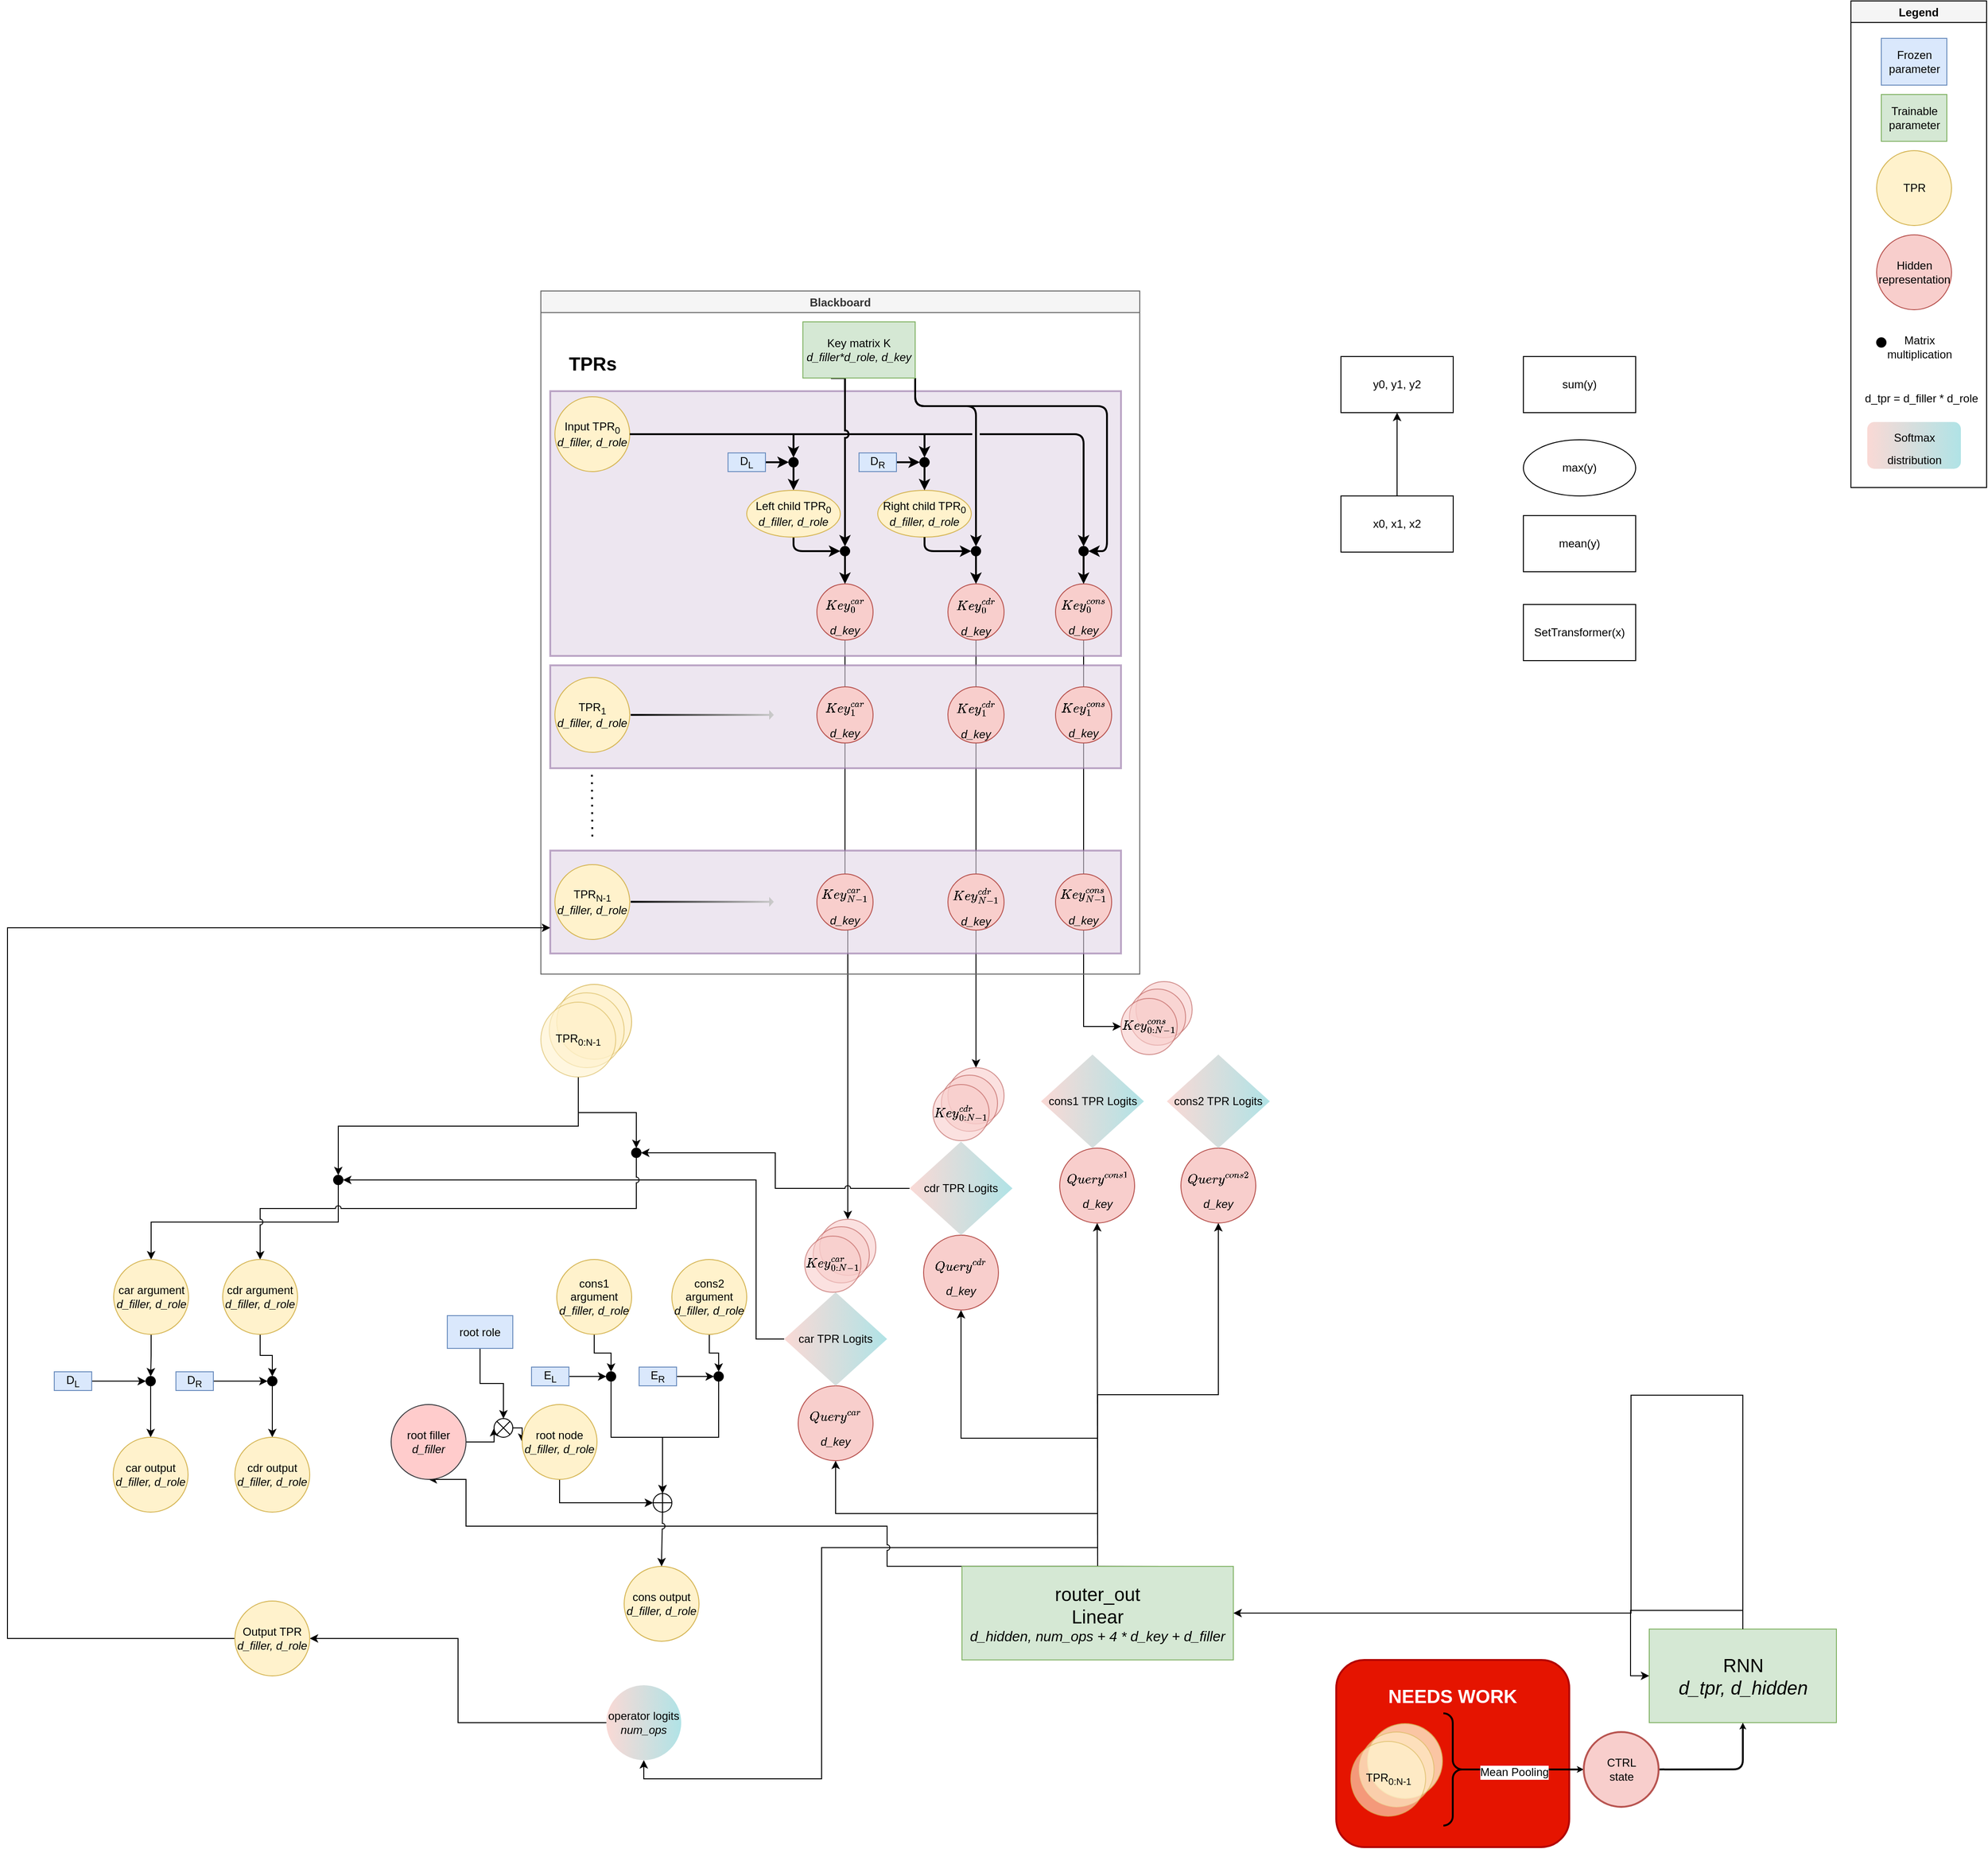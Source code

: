 <mxfile version="21.2.8" type="device" pages="4">
  <diagram id="KiSjG9njqt2KYxoE9Z7-" name="Really Old">
    <mxGraphModel dx="2314" dy="2599" grid="1" gridSize="10" guides="1" tooltips="1" connect="1" arrows="1" fold="1" page="1" pageScale="1" pageWidth="1200" pageHeight="1600" math="0" shadow="0">
      <root>
        <mxCell id="0" />
        <mxCell id="1" parent="0" />
        <mxCell id="LpczuDBRulTKeGg154-q-1" style="edgeStyle=orthogonalEdgeStyle;rounded=0;orthogonalLoop=1;jettySize=auto;html=1;exitX=0.5;exitY=1;exitDx=0;exitDy=0;entryX=0;entryY=0.5;entryDx=0;entryDy=0;" parent="1" source="LpczuDBRulTKeGg154-q-48" target="LpczuDBRulTKeGg154-q-98" edge="1">
          <mxGeometry relative="1" as="geometry">
            <mxPoint x="690" y="830" as="targetPoint" />
            <Array as="points">
              <mxPoint x="690" y="826" />
            </Array>
          </mxGeometry>
        </mxCell>
        <mxCell id="LpczuDBRulTKeGg154-q-2" style="edgeStyle=orthogonalEdgeStyle;rounded=0;orthogonalLoop=1;jettySize=auto;html=1;exitX=0.5;exitY=1;exitDx=0;exitDy=0;entryX=0.5;entryY=0;entryDx=0;entryDy=0;" parent="1" source="LpczuDBRulTKeGg154-q-29" target="LpczuDBRulTKeGg154-q-90" edge="1">
          <mxGeometry relative="1" as="geometry" />
        </mxCell>
        <mxCell id="LpczuDBRulTKeGg154-q-3" style="edgeStyle=orthogonalEdgeStyle;rounded=0;orthogonalLoop=1;jettySize=auto;html=1;exitX=0.5;exitY=1;exitDx=0;exitDy=0;entryX=0.5;entryY=0;entryDx=0;entryDy=0;" parent="1" source="LpczuDBRulTKeGg154-q-39" target="LpczuDBRulTKeGg154-q-93" edge="1">
          <mxGeometry relative="1" as="geometry" />
        </mxCell>
        <mxCell id="LpczuDBRulTKeGg154-q-4" value="&lt;p style=&quot;line-height: 1.2; font-size: 20px;&quot;&gt;&lt;font style=&quot;font-size: 20px;&quot;&gt;&lt;b&gt;NEEDS WORK&lt;br&gt;&lt;/b&gt;&lt;/font&gt;&lt;/p&gt;" style="whiteSpace=wrap;html=1;rounded=1;shadow=0;glass=0;fillStyle=auto;strokeColor=#B20000;strokeWidth=2;fontSize=12;fillColor=#e51400;fontColor=#ffffff;verticalAlign=top;" parent="1" vertex="1">
          <mxGeometry x="960" y="1502.94" width="249" height="200" as="geometry" />
        </mxCell>
        <mxCell id="LpczuDBRulTKeGg154-q-5" value="" style="ellipse;whiteSpace=wrap;html=1;fillColor=#fff2cc;strokeColor=#d6b656;rounded=0;opacity=80;" parent="1" vertex="1">
          <mxGeometry x="993.5" y="1570.94" width="80" height="80" as="geometry" />
        </mxCell>
        <mxCell id="LpczuDBRulTKeGg154-q-6" value="Frozen parameter" style="whiteSpace=wrap;html=1;shadow=0;glass=0;fillColor=#dae8fc;strokeColor=#6c8ebf;rounded=0;" parent="1" vertex="1">
          <mxGeometry x="1542.5" y="-230" width="70" height="50" as="geometry" />
        </mxCell>
        <mxCell id="LpczuDBRulTKeGg154-q-7" value="Trainable parameter" style="whiteSpace=wrap;html=1;shadow=0;glass=0;fillColor=#d5e8d4;strokeColor=#82b366;rounded=0;" parent="1" vertex="1">
          <mxGeometry x="1542.5" y="-170" width="70" height="50" as="geometry" />
        </mxCell>
        <mxCell id="LpczuDBRulTKeGg154-q-8" value="Legend" style="swimlane;shadow=0;glass=0;fillColor=#F5F5F5;gradientColor=none;rounded=0;" parent="1" vertex="1">
          <mxGeometry x="1510" y="-270" width="145" height="520" as="geometry" />
        </mxCell>
        <mxCell id="LpczuDBRulTKeGg154-q-9" value="TPR" style="ellipse;whiteSpace=wrap;html=1;fillColor=#fff2cc;strokeColor=#d6b656;rounded=0;" parent="LpczuDBRulTKeGg154-q-8" vertex="1">
          <mxGeometry x="27.5" y="160" width="80" height="80" as="geometry" />
        </mxCell>
        <mxCell id="LpczuDBRulTKeGg154-q-10" value="Hidden representation" style="ellipse;whiteSpace=wrap;html=1;fillColor=#f8cecc;strokeColor=#b85450;rounded=0;" parent="LpczuDBRulTKeGg154-q-8" vertex="1">
          <mxGeometry x="27.5" y="250" width="80" height="80" as="geometry" />
        </mxCell>
        <mxCell id="LpczuDBRulTKeGg154-q-11" value="&lt;div&gt;Matrix &lt;br&gt;&lt;/div&gt;&lt;div&gt;multiplication&lt;/div&gt;" style="text;html=1;align=center;verticalAlign=middle;resizable=0;points=[];autosize=1;strokeColor=none;fillColor=none;rounded=0;" parent="LpczuDBRulTKeGg154-q-8" vertex="1">
          <mxGeometry x="27.5" y="350" width="90" height="40" as="geometry" />
        </mxCell>
        <mxCell id="LpczuDBRulTKeGg154-q-12" value="" style="ellipse;whiteSpace=wrap;html=1;aspect=fixed;fillColor=#000000;rounded=0;" parent="LpczuDBRulTKeGg154-q-8" vertex="1">
          <mxGeometry x="27.5" y="360" width="10" height="10" as="geometry" />
        </mxCell>
        <mxCell id="LpczuDBRulTKeGg154-q-13" value="d_tpr = d_filler * d_role" style="text;html=1;align=center;verticalAlign=middle;resizable=0;points=[];autosize=1;strokeColor=none;fillColor=none;fontSize=12;rounded=0;" parent="LpczuDBRulTKeGg154-q-8" vertex="1">
          <mxGeometry x="5" y="410" width="140" height="30" as="geometry" />
        </mxCell>
        <mxCell id="LpczuDBRulTKeGg154-q-14" value="&lt;font style=&quot;font-size: 12px;&quot;&gt;Softmax distribution &lt;br&gt;&lt;/font&gt;" style="rounded=1;whiteSpace=wrap;html=1;shadow=0;glass=0;fillStyle=auto;strokeColor=none;strokeWidth=2;fontSize=20;fillColor=#fad9d5;gradientDirection=east;gradientColor=#B0E3E6;" parent="LpczuDBRulTKeGg154-q-8" vertex="1">
          <mxGeometry x="17.5" y="450" width="100" height="50" as="geometry" />
        </mxCell>
        <mxCell id="LpczuDBRulTKeGg154-q-15" value="" style="edgeStyle=orthogonalEdgeStyle;rounded=0;jumpStyle=gap;orthogonalLoop=1;jettySize=auto;html=1;" parent="1" source="LpczuDBRulTKeGg154-q-16" target="LpczuDBRulTKeGg154-q-77" edge="1">
          <mxGeometry relative="1" as="geometry">
            <Array as="points">
              <mxPoint x="1275" y="1220" />
            </Array>
          </mxGeometry>
        </mxCell>
        <mxCell id="LpczuDBRulTKeGg154-q-16" value="&lt;div style=&quot;&quot;&gt;&lt;font style=&quot;font-size: 20px;&quot;&gt;RNN&lt;/font&gt;&lt;/div&gt;&lt;div style=&quot;&quot;&gt;&lt;font style=&quot;font-size: 20px;&quot;&gt;&lt;i&gt;d_tpr, d_hidden&lt;/i&gt;&lt;br&gt;&lt;/font&gt;&lt;/div&gt;" style="whiteSpace=wrap;html=1;shadow=0;glass=0;fontSize=20;fillColor=#d5e8d4;strokeColor=#82b366;rounded=0;" parent="1" vertex="1">
          <mxGeometry x="1294.5" y="1469.94" width="200" height="100" as="geometry" />
        </mxCell>
        <mxCell id="LpczuDBRulTKeGg154-q-17" value="Blackboard" style="swimlane;swimlaneLine=1;glass=0;shadow=0;fillColor=#f5f5f5;fontColor=#333333;strokeColor=#666666;noLabel=0;swimlaneFillColor=none;rounded=0;" parent="1" vertex="1">
          <mxGeometry x="110" y="40" width="640" height="730" as="geometry">
            <mxRectangle x="100" y="140" width="110" height="30" as="alternateBounds" />
          </mxGeometry>
        </mxCell>
        <mxCell id="LpczuDBRulTKeGg154-q-18" value="" style="rounded=0;whiteSpace=wrap;html=1;shadow=0;glass=0;strokeColor=#9673a6;strokeWidth=2;fontSize=12;fillColor=#e1d5e7;opacity=60;" parent="LpczuDBRulTKeGg154-q-17" vertex="1">
          <mxGeometry x="10" y="598" width="610" height="110" as="geometry" />
        </mxCell>
        <mxCell id="LpczuDBRulTKeGg154-q-19" value="" style="rounded=0;whiteSpace=wrap;html=1;shadow=0;glass=0;strokeColor=#9673a6;strokeWidth=2;fontSize=12;fillColor=#e1d5e7;opacity=60;" parent="LpczuDBRulTKeGg154-q-17" vertex="1">
          <mxGeometry x="10" y="400" width="610" height="110" as="geometry" />
        </mxCell>
        <mxCell id="LpczuDBRulTKeGg154-q-20" value="" style="rounded=0;whiteSpace=wrap;html=1;shadow=0;glass=0;strokeColor=#9673a6;strokeWidth=2;fontSize=12;fillColor=#e1d5e7;opacity=60;" parent="LpczuDBRulTKeGg154-q-17" vertex="1">
          <mxGeometry x="10" y="107" width="610" height="283" as="geometry" />
        </mxCell>
        <mxCell id="LpczuDBRulTKeGg154-q-21" value="&lt;font style=&quot;font-size: 20px;&quot;&gt;TPRs&lt;/font&gt;" style="text;html=1;align=center;verticalAlign=middle;resizable=0;points=[];autosize=1;strokeColor=none;fillColor=none;fontStyle=1;rounded=0;" parent="LpczuDBRulTKeGg154-q-17" vertex="1">
          <mxGeometry x="20" y="57" width="70" height="40" as="geometry" />
        </mxCell>
        <mxCell id="LpczuDBRulTKeGg154-q-22" style="edgeStyle=orthogonalEdgeStyle;rounded=0;orthogonalLoop=1;jettySize=auto;html=1;exitX=1;exitY=0.5;exitDx=0;exitDy=0;entryX=0.5;entryY=0;entryDx=0;entryDy=0;endArrow=classic;endFill=1;strokeWidth=2;" parent="LpczuDBRulTKeGg154-q-17" source="LpczuDBRulTKeGg154-q-24" target="LpczuDBRulTKeGg154-q-31" edge="1">
          <mxGeometry relative="1" as="geometry">
            <Array as="points">
              <mxPoint x="270" y="153" />
            </Array>
          </mxGeometry>
        </mxCell>
        <mxCell id="LpczuDBRulTKeGg154-q-23" style="edgeStyle=orthogonalEdgeStyle;rounded=0;jumpStyle=arc;jumpSize=6;orthogonalLoop=1;jettySize=auto;html=1;exitX=1;exitY=0.5;exitDx=0;exitDy=0;entryX=0.5;entryY=0;entryDx=0;entryDy=0;endArrow=classic;endFill=1;strokeWidth=2;" parent="LpczuDBRulTKeGg154-q-17" source="LpczuDBRulTKeGg154-q-24" target="LpczuDBRulTKeGg154-q-40" edge="1">
          <mxGeometry relative="1" as="geometry" />
        </mxCell>
        <mxCell id="LpczuDBRulTKeGg154-q-24" value="&lt;div&gt;Input TPR&lt;sub&gt;0&lt;/sub&gt;&lt;br&gt;&lt;/div&gt;&lt;div&gt;&lt;i&gt;d_filler, d_role&lt;/i&gt;&lt;br&gt;&lt;/div&gt;" style="ellipse;whiteSpace=wrap;html=1;fillColor=#fff2cc;strokeColor=#d6b656;rounded=0;" parent="LpczuDBRulTKeGg154-q-17" vertex="1">
          <mxGeometry x="15" y="113" width="80" height="80" as="geometry" />
        </mxCell>
        <mxCell id="LpczuDBRulTKeGg154-q-25" style="edgeStyle=orthogonalEdgeStyle;rounded=0;orthogonalLoop=1;jettySize=auto;html=1;exitX=0.25;exitY=1;exitDx=0;exitDy=0;entryX=0.5;entryY=0;entryDx=0;entryDy=0;endArrow=classic;endFill=1;jumpStyle=arc;jumpSize=6;strokeWidth=2;" parent="LpczuDBRulTKeGg154-q-17" source="LpczuDBRulTKeGg154-q-28" target="LpczuDBRulTKeGg154-q-38" edge="1">
          <mxGeometry relative="1" as="geometry">
            <Array as="points">
              <mxPoint x="325" y="93" />
            </Array>
          </mxGeometry>
        </mxCell>
        <mxCell id="LpczuDBRulTKeGg154-q-26" style="edgeStyle=orthogonalEdgeStyle;rounded=1;jumpStyle=arc;jumpSize=6;orthogonalLoop=1;jettySize=auto;html=1;exitX=1;exitY=1;exitDx=0;exitDy=0;entryX=0.5;entryY=0;entryDx=0;entryDy=0;endArrow=classic;endFill=1;strokeWidth=2;" parent="LpczuDBRulTKeGg154-q-17" source="LpczuDBRulTKeGg154-q-28" target="LpczuDBRulTKeGg154-q-46" edge="1">
          <mxGeometry relative="1" as="geometry">
            <Array as="points">
              <mxPoint x="400" y="123" />
              <mxPoint x="465" y="123" />
            </Array>
          </mxGeometry>
        </mxCell>
        <mxCell id="LpczuDBRulTKeGg154-q-27" style="edgeStyle=orthogonalEdgeStyle;rounded=1;jumpStyle=arc;jumpSize=6;orthogonalLoop=1;jettySize=auto;html=1;exitX=1;exitY=1;exitDx=0;exitDy=0;entryX=1;entryY=0.5;entryDx=0;entryDy=0;endArrow=classic;endFill=1;strokeWidth=2;" parent="LpczuDBRulTKeGg154-q-17" source="LpczuDBRulTKeGg154-q-28" target="LpczuDBRulTKeGg154-q-50" edge="1">
          <mxGeometry relative="1" as="geometry">
            <Array as="points">
              <mxPoint x="605" y="123" />
              <mxPoint x="605" y="278" />
            </Array>
          </mxGeometry>
        </mxCell>
        <mxCell id="LpczuDBRulTKeGg154-q-28" value="&lt;div&gt;Key matrix K&lt;/div&gt;&lt;div&gt;&lt;i&gt;d_filler*d_role, d_key&lt;/i&gt;&lt;br&gt;&lt;/div&gt;" style="rounded=0;whiteSpace=wrap;html=1;fillColor=#d5e8d4;strokeColor=#82b366;" parent="LpczuDBRulTKeGg154-q-17" vertex="1">
          <mxGeometry x="280" y="33" width="120" height="60" as="geometry" />
        </mxCell>
        <mxCell id="LpczuDBRulTKeGg154-q-29" value="&lt;div&gt;$$Key_0^{car}$$&lt;/div&gt;&lt;div&gt;&lt;i&gt;d_key&lt;/i&gt;&lt;br&gt;&lt;/div&gt;" style="ellipse;whiteSpace=wrap;html=1;fillColor=#f8cecc;strokeColor=#b85450;rounded=0;" parent="LpczuDBRulTKeGg154-q-17" vertex="1">
          <mxGeometry x="295" y="313" width="60" height="60" as="geometry" />
        </mxCell>
        <mxCell id="LpczuDBRulTKeGg154-q-30" style="edgeStyle=orthogonalEdgeStyle;rounded=0;orthogonalLoop=1;jettySize=auto;html=1;exitX=0.5;exitY=1;exitDx=0;exitDy=0;entryX=0.5;entryY=0;entryDx=0;entryDy=0;endArrow=classic;endFill=1;strokeWidth=2;" parent="LpczuDBRulTKeGg154-q-17" source="LpczuDBRulTKeGg154-q-31" target="LpczuDBRulTKeGg154-q-36" edge="1">
          <mxGeometry relative="1" as="geometry" />
        </mxCell>
        <mxCell id="LpczuDBRulTKeGg154-q-31" value="" style="ellipse;whiteSpace=wrap;html=1;aspect=fixed;fillColor=#000000;rounded=0;" parent="LpczuDBRulTKeGg154-q-17" vertex="1">
          <mxGeometry x="265" y="178" width="10" height="10" as="geometry" />
        </mxCell>
        <mxCell id="LpczuDBRulTKeGg154-q-32" style="edgeStyle=none;rounded=0;orthogonalLoop=1;jettySize=auto;html=1;exitX=1;exitY=0.5;exitDx=0;exitDy=0;entryX=0;entryY=0.5;entryDx=0;entryDy=0;endArrow=classic;endFill=1;strokeWidth=2;" parent="LpczuDBRulTKeGg154-q-17" source="LpczuDBRulTKeGg154-q-33" target="LpczuDBRulTKeGg154-q-31" edge="1">
          <mxGeometry relative="1" as="geometry" />
        </mxCell>
        <mxCell id="LpczuDBRulTKeGg154-q-33" value="D&lt;sub&gt;L&lt;/sub&gt;" style="whiteSpace=wrap;html=1;fillColor=#dae8fc;strokeColor=#6c8ebf;rounded=0;" parent="LpczuDBRulTKeGg154-q-17" vertex="1">
          <mxGeometry x="200" y="173" width="40" height="20" as="geometry" />
        </mxCell>
        <mxCell id="LpczuDBRulTKeGg154-q-34" value="&lt;div&gt;TPR&lt;sub&gt;1&lt;/sub&gt;&lt;br&gt;&lt;/div&gt;&lt;div&gt;&lt;i&gt;d_filler, d_role&lt;/i&gt;&lt;br&gt;&lt;/div&gt;" style="ellipse;whiteSpace=wrap;html=1;fillColor=#fff2cc;strokeColor=#d6b656;rounded=0;" parent="LpczuDBRulTKeGg154-q-17" vertex="1">
          <mxGeometry x="15" y="413" width="80" height="80" as="geometry" />
        </mxCell>
        <mxCell id="LpczuDBRulTKeGg154-q-35" style="edgeStyle=orthogonalEdgeStyle;rounded=1;jumpStyle=arc;jumpSize=6;orthogonalLoop=1;jettySize=auto;html=1;exitX=0.5;exitY=1;exitDx=0;exitDy=0;entryX=0;entryY=0.5;entryDx=0;entryDy=0;endArrow=classic;endFill=1;strokeWidth=2;" parent="LpczuDBRulTKeGg154-q-17" source="LpczuDBRulTKeGg154-q-36" target="LpczuDBRulTKeGg154-q-38" edge="1">
          <mxGeometry relative="1" as="geometry">
            <Array as="points">
              <mxPoint x="270" y="278" />
            </Array>
          </mxGeometry>
        </mxCell>
        <mxCell id="LpczuDBRulTKeGg154-q-36" value="&lt;div&gt;Left child TPR&lt;sub&gt;0&lt;/sub&gt;&lt;br&gt;&lt;/div&gt;&lt;div&gt;&lt;i&gt;d_filler, d_role&lt;/i&gt;&lt;br&gt;&lt;/div&gt;" style="ellipse;whiteSpace=wrap;html=1;fillColor=#fff2cc;strokeColor=#d6b656;rounded=0;" parent="LpczuDBRulTKeGg154-q-17" vertex="1">
          <mxGeometry x="220" y="213" width="100" height="50" as="geometry" />
        </mxCell>
        <mxCell id="LpczuDBRulTKeGg154-q-37" style="edgeStyle=orthogonalEdgeStyle;rounded=0;jumpStyle=arc;jumpSize=6;orthogonalLoop=1;jettySize=auto;html=1;exitX=0.5;exitY=1;exitDx=0;exitDy=0;entryX=0.5;entryY=0;entryDx=0;entryDy=0;endArrow=classic;endFill=1;strokeWidth=2;" parent="LpczuDBRulTKeGg154-q-17" source="LpczuDBRulTKeGg154-q-38" target="LpczuDBRulTKeGg154-q-29" edge="1">
          <mxGeometry relative="1" as="geometry" />
        </mxCell>
        <mxCell id="LpczuDBRulTKeGg154-q-38" value="" style="ellipse;whiteSpace=wrap;html=1;aspect=fixed;fillColor=#000000;rounded=0;" parent="LpczuDBRulTKeGg154-q-17" vertex="1">
          <mxGeometry x="320" y="273" width="10" height="10" as="geometry" />
        </mxCell>
        <mxCell id="LpczuDBRulTKeGg154-q-39" value="&lt;div&gt;$$Key_0^{cdr}$$&lt;/div&gt;&lt;div&gt;&lt;i&gt;d_key&lt;/i&gt;&lt;br&gt;&lt;/div&gt;" style="ellipse;whiteSpace=wrap;html=1;fillColor=#f8cecc;strokeColor=#b85450;rounded=0;" parent="LpczuDBRulTKeGg154-q-17" vertex="1">
          <mxGeometry x="435" y="313" width="60" height="60" as="geometry" />
        </mxCell>
        <mxCell id="LpczuDBRulTKeGg154-q-40" value="" style="ellipse;whiteSpace=wrap;html=1;aspect=fixed;fillColor=#000000;rounded=0;" parent="LpczuDBRulTKeGg154-q-17" vertex="1">
          <mxGeometry x="405" y="178" width="10" height="10" as="geometry" />
        </mxCell>
        <mxCell id="LpczuDBRulTKeGg154-q-41" style="edgeStyle=none;rounded=1;orthogonalLoop=1;jettySize=auto;html=1;exitX=1;exitY=0.5;exitDx=0;exitDy=0;entryX=0;entryY=0.5;entryDx=0;entryDy=0;endArrow=classic;endFill=1;strokeWidth=2;" parent="LpczuDBRulTKeGg154-q-17" source="LpczuDBRulTKeGg154-q-42" target="LpczuDBRulTKeGg154-q-40" edge="1">
          <mxGeometry relative="1" as="geometry" />
        </mxCell>
        <mxCell id="LpczuDBRulTKeGg154-q-42" value="D&lt;sub&gt;R&lt;/sub&gt;" style="whiteSpace=wrap;html=1;fillColor=#dae8fc;strokeColor=#6c8ebf;rounded=0;" parent="LpczuDBRulTKeGg154-q-17" vertex="1">
          <mxGeometry x="340" y="173" width="40" height="20" as="geometry" />
        </mxCell>
        <mxCell id="LpczuDBRulTKeGg154-q-43" value="&lt;div&gt;Right child TPR&lt;sub&gt;0&lt;/sub&gt;&lt;br&gt;&lt;/div&gt;&lt;div&gt;&lt;i&gt;d_filler, d_role&lt;/i&gt;&lt;br&gt;&lt;/div&gt;" style="ellipse;whiteSpace=wrap;html=1;fillColor=#fff2cc;strokeColor=#d6b656;rounded=0;" parent="LpczuDBRulTKeGg154-q-17" vertex="1">
          <mxGeometry x="360" y="213" width="100" height="50" as="geometry" />
        </mxCell>
        <mxCell id="LpczuDBRulTKeGg154-q-44" style="edgeStyle=orthogonalEdgeStyle;rounded=0;orthogonalLoop=1;jettySize=auto;html=1;exitX=0.5;exitY=1;exitDx=0;exitDy=0;entryX=0.5;entryY=0;entryDx=0;entryDy=0;endArrow=classic;endFill=1;strokeWidth=2;" parent="LpczuDBRulTKeGg154-q-17" source="LpczuDBRulTKeGg154-q-40" target="LpczuDBRulTKeGg154-q-43" edge="1">
          <mxGeometry relative="1" as="geometry" />
        </mxCell>
        <mxCell id="LpczuDBRulTKeGg154-q-45" style="edgeStyle=orthogonalEdgeStyle;rounded=0;jumpStyle=arc;jumpSize=6;orthogonalLoop=1;jettySize=auto;html=1;exitX=0.5;exitY=1;exitDx=0;exitDy=0;entryX=0.5;entryY=0;entryDx=0;entryDy=0;endArrow=classic;endFill=1;strokeWidth=2;" parent="LpczuDBRulTKeGg154-q-17" source="LpczuDBRulTKeGg154-q-46" target="LpczuDBRulTKeGg154-q-39" edge="1">
          <mxGeometry relative="1" as="geometry" />
        </mxCell>
        <mxCell id="LpczuDBRulTKeGg154-q-46" value="" style="ellipse;whiteSpace=wrap;html=1;aspect=fixed;fillColor=#000000;rounded=0;" parent="LpczuDBRulTKeGg154-q-17" vertex="1">
          <mxGeometry x="460" y="273" width="10" height="10" as="geometry" />
        </mxCell>
        <mxCell id="LpczuDBRulTKeGg154-q-47" style="edgeStyle=orthogonalEdgeStyle;rounded=1;jumpStyle=arc;jumpSize=6;orthogonalLoop=1;jettySize=auto;html=1;exitX=0.5;exitY=1;exitDx=0;exitDy=0;entryX=0;entryY=0.5;entryDx=0;entryDy=0;endArrow=classic;endFill=1;strokeWidth=2;" parent="LpczuDBRulTKeGg154-q-17" source="LpczuDBRulTKeGg154-q-43" target="LpczuDBRulTKeGg154-q-46" edge="1">
          <mxGeometry relative="1" as="geometry">
            <Array as="points">
              <mxPoint x="410" y="278" />
            </Array>
          </mxGeometry>
        </mxCell>
        <mxCell id="LpczuDBRulTKeGg154-q-48" value="&lt;div&gt;$$Key_0^{cons}$$&lt;/div&gt;&lt;div&gt;&lt;i&gt;d_key&lt;/i&gt;&lt;br&gt;&lt;/div&gt;" style="ellipse;whiteSpace=wrap;html=1;fillColor=#f8cecc;strokeColor=#b85450;rounded=0;" parent="LpczuDBRulTKeGg154-q-17" vertex="1">
          <mxGeometry x="550" y="313" width="60" height="60" as="geometry" />
        </mxCell>
        <mxCell id="LpczuDBRulTKeGg154-q-49" style="edgeStyle=orthogonalEdgeStyle;rounded=0;jumpStyle=arc;jumpSize=6;orthogonalLoop=1;jettySize=auto;html=1;exitX=0.5;exitY=1;exitDx=0;exitDy=0;entryX=0.5;entryY=0;entryDx=0;entryDy=0;endArrow=classic;endFill=1;strokeWidth=2;" parent="LpczuDBRulTKeGg154-q-17" source="LpczuDBRulTKeGg154-q-50" target="LpczuDBRulTKeGg154-q-48" edge="1">
          <mxGeometry relative="1" as="geometry" />
        </mxCell>
        <mxCell id="LpczuDBRulTKeGg154-q-50" value="" style="ellipse;whiteSpace=wrap;html=1;aspect=fixed;fillColor=#000000;rounded=0;" parent="LpczuDBRulTKeGg154-q-17" vertex="1">
          <mxGeometry x="575" y="273" width="10" height="10" as="geometry" />
        </mxCell>
        <mxCell id="LpczuDBRulTKeGg154-q-51" value="&lt;div&gt;$$Key_1^{car}$$&lt;/div&gt;&lt;div&gt;&lt;i&gt;d_key&lt;/i&gt;&lt;br&gt;&lt;/div&gt;" style="ellipse;whiteSpace=wrap;html=1;fillColor=#f8cecc;strokeColor=#b85450;rounded=0;" parent="LpczuDBRulTKeGg154-q-17" vertex="1">
          <mxGeometry x="295" y="423" width="60" height="60" as="geometry" />
        </mxCell>
        <mxCell id="LpczuDBRulTKeGg154-q-52" value="&lt;div&gt;$$Key_1^{cdr}$$&lt;/div&gt;&lt;div&gt;&lt;i&gt;d_key&lt;/i&gt;&lt;br&gt;&lt;/div&gt;" style="ellipse;whiteSpace=wrap;html=1;fillColor=#f8cecc;strokeColor=#b85450;rounded=0;" parent="LpczuDBRulTKeGg154-q-17" vertex="1">
          <mxGeometry x="435" y="423" width="60" height="60" as="geometry" />
        </mxCell>
        <mxCell id="LpczuDBRulTKeGg154-q-53" value="&lt;div&gt;$$Key_1^{cons}$$&lt;/div&gt;&lt;div&gt;&lt;i&gt;d_key&lt;/i&gt;&lt;br&gt;&lt;/div&gt;" style="ellipse;whiteSpace=wrap;html=1;fillColor=#f8cecc;strokeColor=#b85450;rounded=0;" parent="LpczuDBRulTKeGg154-q-17" vertex="1">
          <mxGeometry x="550" y="423" width="60" height="60" as="geometry" />
        </mxCell>
        <mxCell id="LpczuDBRulTKeGg154-q-54" value="" style="endArrow=none;dashed=1;html=1;dashPattern=1 3;strokeWidth=2;rounded=0;jumpStyle=arc;jumpSize=6;" parent="LpczuDBRulTKeGg154-q-17" edge="1">
          <mxGeometry width="50" height="50" relative="1" as="geometry">
            <mxPoint x="55" y="583" as="sourcePoint" />
            <mxPoint x="54.52" y="513" as="targetPoint" />
          </mxGeometry>
        </mxCell>
        <mxCell id="LpczuDBRulTKeGg154-q-55" value="&lt;div&gt;TPR&lt;sub&gt;N-1&lt;/sub&gt;&lt;br&gt;&lt;/div&gt;&lt;div&gt;&lt;i&gt;d_filler, d_role&lt;/i&gt;&lt;br&gt;&lt;/div&gt;" style="ellipse;whiteSpace=wrap;html=1;fillColor=#fff2cc;strokeColor=#d6b656;rounded=0;" parent="LpczuDBRulTKeGg154-q-17" vertex="1">
          <mxGeometry x="15" y="613" width="80" height="80" as="geometry" />
        </mxCell>
        <mxCell id="LpczuDBRulTKeGg154-q-56" value="&lt;div&gt;$$Key_{N-1}^{car}$$&lt;/div&gt;&lt;div&gt;&lt;i&gt;d_key&lt;/i&gt;&lt;br&gt;&lt;/div&gt;" style="ellipse;whiteSpace=wrap;html=1;fillColor=#f8cecc;strokeColor=#b85450;rounded=0;" parent="LpczuDBRulTKeGg154-q-17" vertex="1">
          <mxGeometry x="295" y="623" width="60" height="60" as="geometry" />
        </mxCell>
        <mxCell id="LpczuDBRulTKeGg154-q-57" value="&lt;div&gt;$$Key_{N-1}^{cdr}$$&lt;/div&gt;&lt;div&gt;&lt;i&gt;d_key&lt;/i&gt;&lt;br&gt;&lt;/div&gt;" style="ellipse;whiteSpace=wrap;html=1;fillColor=#f8cecc;strokeColor=#b85450;rounded=0;" parent="LpczuDBRulTKeGg154-q-17" vertex="1">
          <mxGeometry x="435" y="623" width="60" height="60" as="geometry" />
        </mxCell>
        <mxCell id="LpczuDBRulTKeGg154-q-58" value="&lt;div&gt;$$Key_{N-1}^{cons}$$&lt;/div&gt;&lt;div&gt;&lt;i&gt;d_key&lt;/i&gt;&lt;br&gt;&lt;/div&gt;" style="ellipse;whiteSpace=wrap;html=1;fillColor=#f8cecc;strokeColor=#b85450;rounded=0;" parent="LpczuDBRulTKeGg154-q-17" vertex="1">
          <mxGeometry x="550" y="623" width="60" height="60" as="geometry" />
        </mxCell>
        <mxCell id="LpczuDBRulTKeGg154-q-59" value="" style="shape=flexArrow;endArrow=classic;html=1;rounded=0;shadow=0;strokeColor=none;strokeWidth=2;fontSize=20;endSize=1;targetPerimeterSpacing=0;jumpStyle=arc;jumpSize=6;fillColor=#CCCCCC;gradientColor=default;gradientDirection=west;startSize=1;width=1;endWidth=6.567;exitX=1;exitY=0.5;exitDx=0;exitDy=0;" parent="LpczuDBRulTKeGg154-q-17" source="LpczuDBRulTKeGg154-q-34" edge="1">
          <mxGeometry width="50" height="50" relative="1" as="geometry">
            <mxPoint x="100" y="463" as="sourcePoint" />
            <mxPoint x="250" y="453" as="targetPoint" />
            <Array as="points">
              <mxPoint x="160" y="453" />
              <mxPoint x="170" y="453" />
              <mxPoint x="220" y="453" />
            </Array>
          </mxGeometry>
        </mxCell>
        <mxCell id="LpczuDBRulTKeGg154-q-60" value="" style="shape=flexArrow;endArrow=classic;html=1;rounded=0;shadow=0;strokeColor=none;strokeWidth=2;fontSize=20;endSize=1;targetPerimeterSpacing=0;jumpStyle=arc;jumpSize=6;fillColor=#CCCCCC;gradientColor=default;gradientDirection=west;startSize=1;width=1;endWidth=6.567;exitX=1;exitY=0.5;exitDx=0;exitDy=0;" parent="LpczuDBRulTKeGg154-q-17" edge="1">
          <mxGeometry width="50" height="50" relative="1" as="geometry">
            <mxPoint x="95" y="652.8" as="sourcePoint" />
            <mxPoint x="250" y="652.8" as="targetPoint" />
            <Array as="points">
              <mxPoint x="160" y="652.8" />
              <mxPoint x="170" y="652.8" />
              <mxPoint x="220" y="652.8" />
            </Array>
          </mxGeometry>
        </mxCell>
        <mxCell id="LpczuDBRulTKeGg154-q-61" style="edgeStyle=orthogonalEdgeStyle;rounded=1;jumpStyle=gap;jumpSize=6;orthogonalLoop=1;jettySize=auto;html=1;exitX=1;exitY=0.5;exitDx=0;exitDy=0;endArrow=classic;endFill=1;entryX=0.5;entryY=0;entryDx=0;entryDy=0;strokeWidth=2;" parent="LpczuDBRulTKeGg154-q-17" source="LpczuDBRulTKeGg154-q-24" target="LpczuDBRulTKeGg154-q-50" edge="1">
          <mxGeometry relative="1" as="geometry">
            <mxPoint x="580" y="260" as="targetPoint" />
          </mxGeometry>
        </mxCell>
        <mxCell id="LpczuDBRulTKeGg154-q-62" value="" style="edgeStyle=orthogonalEdgeStyle;rounded=0;jumpStyle=arc;jumpSize=6;orthogonalLoop=1;jettySize=auto;html=1;shadow=0;strokeColor=default;strokeWidth=2;fontSize=12;startArrow=none;startFill=0;endArrow=classic;endFill=1;startSize=1;endSize=1;targetPerimeterSpacing=0;fillColor=#CCCCCC;gradientColor=default;gradientDirection=west;entryX=0;entryY=0.5;entryDx=0;entryDy=0;" parent="1" source="LpczuDBRulTKeGg154-q-64" target="LpczuDBRulTKeGg154-q-66" edge="1">
          <mxGeometry relative="1" as="geometry">
            <mxPoint x="1214.5" y="1669.94" as="targetPoint" />
          </mxGeometry>
        </mxCell>
        <mxCell id="LpczuDBRulTKeGg154-q-63" value="Mean Pooling" style="edgeLabel;html=1;align=center;verticalAlign=middle;resizable=0;points=[];fontSize=12;" parent="LpczuDBRulTKeGg154-q-62" connectable="0" vertex="1">
          <mxGeometry x="-0.129" y="-3" relative="1" as="geometry">
            <mxPoint x="-1" as="offset" />
          </mxGeometry>
        </mxCell>
        <mxCell id="LpczuDBRulTKeGg154-q-64" value="" style="labelPosition=right;align=left;strokeWidth=2;shape=mxgraph.mockup.markup.curlyBrace;html=1;shadow=0;dashed=0;strokeColor=#000000;direction=north;glass=0;fontSize=12;fillColor=#000000;rotation=-180;rounded=0;fillStyle=auto;" parent="1" vertex="1">
          <mxGeometry x="1074.5" y="1559.94" width="20" height="120" as="geometry" />
        </mxCell>
        <mxCell id="LpczuDBRulTKeGg154-q-65" style="edgeStyle=orthogonalEdgeStyle;jumpStyle=arc;jumpSize=6;orthogonalLoop=1;jettySize=auto;html=1;exitX=1;exitY=0.5;exitDx=0;exitDy=0;entryX=0.5;entryY=1;entryDx=0;entryDy=0;shadow=0;strokeColor=default;strokeWidth=2;fontSize=12;startArrow=none;startFill=0;endArrow=classic;endFill=1;startSize=1;endSize=1;targetPerimeterSpacing=0;fillColor=#CCCCCC;gradientColor=default;gradientDirection=west;rounded=1;" parent="1" source="LpczuDBRulTKeGg154-q-66" target="LpczuDBRulTKeGg154-q-16" edge="1">
          <mxGeometry relative="1" as="geometry" />
        </mxCell>
        <mxCell id="LpczuDBRulTKeGg154-q-66" value="&lt;div&gt;CTRL&lt;/div&gt;&lt;div&gt;state&lt;br&gt;&lt;/div&gt;" style="ellipse;whiteSpace=wrap;html=1;aspect=fixed;rounded=1;shadow=0;glass=0;strokeColor=#b85450;strokeWidth=2;fontSize=12;fillColor=#f8cecc;fillStyle=auto;" parent="1" vertex="1">
          <mxGeometry x="1224.5" y="1579.94" width="80" height="80" as="geometry" />
        </mxCell>
        <mxCell id="LpczuDBRulTKeGg154-q-67" value="" style="ellipse;whiteSpace=wrap;html=1;fillColor=#fff2cc;strokeColor=#d6b656;rounded=0;opacity=60;" parent="1" vertex="1">
          <mxGeometry x="984.5" y="1579.94" width="80" height="80" as="geometry" />
        </mxCell>
        <mxCell id="LpczuDBRulTKeGg154-q-68" value="TPR&lt;sub&gt;0:N-1&lt;/sub&gt;" style="ellipse;whiteSpace=wrap;html=1;fillColor=#fff2cc;strokeColor=#d6b656;rounded=0;opacity=60;" parent="1" vertex="1">
          <mxGeometry x="975.5" y="1589.94" width="80" height="80" as="geometry" />
        </mxCell>
        <mxCell id="LpczuDBRulTKeGg154-q-69" style="edgeStyle=orthogonalEdgeStyle;rounded=0;jumpStyle=gap;orthogonalLoop=1;jettySize=auto;html=1;exitX=0.5;exitY=0;exitDx=0;exitDy=0;entryX=0;entryY=0.5;entryDx=0;entryDy=0;" parent="1" source="LpczuDBRulTKeGg154-q-16" target="LpczuDBRulTKeGg154-q-16" edge="1">
          <mxGeometry relative="1" as="geometry">
            <Array as="points">
              <mxPoint x="1394.5" y="1449.94" />
              <mxPoint x="1274.5" y="1449.94" />
              <mxPoint x="1274.5" y="1519.94" />
            </Array>
          </mxGeometry>
        </mxCell>
        <mxCell id="LpczuDBRulTKeGg154-q-70" style="edgeStyle=orthogonalEdgeStyle;rounded=0;jumpStyle=gap;orthogonalLoop=1;jettySize=auto;html=1;exitX=0.5;exitY=0;exitDx=0;exitDy=0;fontSize=20;entryX=0.5;entryY=1;entryDx=0;entryDy=0;" parent="1" source="LpczuDBRulTKeGg154-q-77" target="LpczuDBRulTKeGg154-q-79" edge="1">
          <mxGeometry relative="1" as="geometry">
            <mxPoint x="1000" y="-110" as="targetPoint" />
          </mxGeometry>
        </mxCell>
        <mxCell id="LpczuDBRulTKeGg154-q-71" style="edgeStyle=orthogonalEdgeStyle;rounded=0;jumpStyle=gap;orthogonalLoop=1;jettySize=auto;html=1;exitX=0.5;exitY=0;exitDx=0;exitDy=0;entryX=0.5;entryY=1;entryDx=0;entryDy=0;fontSize=20;" parent="1" source="LpczuDBRulTKeGg154-q-77" target="LpczuDBRulTKeGg154-q-80" edge="1">
          <mxGeometry relative="1" as="geometry" />
        </mxCell>
        <mxCell id="LpczuDBRulTKeGg154-q-72" style="edgeStyle=orthogonalEdgeStyle;rounded=0;jumpStyle=gap;orthogonalLoop=1;jettySize=auto;html=1;exitX=0.5;exitY=0;exitDx=0;exitDy=0;entryX=0.5;entryY=1;entryDx=0;entryDy=0;fontSize=20;" parent="1" source="LpczuDBRulTKeGg154-q-77" target="LpczuDBRulTKeGg154-q-81" edge="1">
          <mxGeometry relative="1" as="geometry" />
        </mxCell>
        <mxCell id="LpczuDBRulTKeGg154-q-73" style="edgeStyle=orthogonalEdgeStyle;rounded=0;jumpStyle=gap;orthogonalLoop=1;jettySize=auto;html=1;exitX=0.5;exitY=0;exitDx=0;exitDy=0;entryX=0.5;entryY=1;entryDx=0;entryDy=0;fontSize=20;" parent="1" source="LpczuDBRulTKeGg154-q-77" target="LpczuDBRulTKeGg154-q-83" edge="1">
          <mxGeometry relative="1" as="geometry" />
        </mxCell>
        <mxCell id="LpczuDBRulTKeGg154-q-74" style="edgeStyle=orthogonalEdgeStyle;rounded=0;jumpStyle=gap;orthogonalLoop=1;jettySize=auto;html=1;exitX=0.5;exitY=0;exitDx=0;exitDy=0;entryX=0.5;entryY=1;entryDx=0;entryDy=0;fontSize=20;" parent="1" source="LpczuDBRulTKeGg154-q-77" target="LpczuDBRulTKeGg154-q-82" edge="1">
          <mxGeometry relative="1" as="geometry" />
        </mxCell>
        <mxCell id="LpczuDBRulTKeGg154-q-75" style="edgeStyle=orthogonalEdgeStyle;rounded=0;orthogonalLoop=1;jettySize=auto;html=1;exitX=0.75;exitY=0;exitDx=0;exitDy=0;entryX=0.5;entryY=1;entryDx=0;entryDy=0;jumpStyle=arc;" parent="1" source="LpczuDBRulTKeGg154-q-77" target="LpczuDBRulTKeGg154-q-143" edge="1">
          <mxGeometry relative="1" as="geometry">
            <mxPoint x="147" y="1255" as="targetPoint" />
            <Array as="points">
              <mxPoint x="480" y="1403" />
              <mxPoint x="480" y="1360" />
              <mxPoint x="30" y="1360" />
            </Array>
          </mxGeometry>
        </mxCell>
        <mxCell id="LpczuDBRulTKeGg154-q-77" value="&lt;div&gt;&lt;font style=&quot;font-size: 20px;&quot;&gt;router_out&lt;/font&gt;&lt;/div&gt;&lt;div&gt;&lt;font style=&quot;font-size: 20px;&quot;&gt;Linear&lt;/font&gt;&lt;/div&gt;&lt;div style=&quot;font-size: 15px;&quot;&gt;&lt;font style=&quot;font-size: 15px;&quot;&gt;&lt;i&gt;d_hidden, num_ops + 4 * d_key + d_filler&lt;/i&gt;&lt;br&gt;&lt;/font&gt;&lt;/div&gt;" style="whiteSpace=wrap;html=1;shadow=0;glass=0;fontSize=20;fillColor=#d5e8d4;strokeColor=#82b366;rounded=0;" parent="1" vertex="1">
          <mxGeometry x="560" y="1402.94" width="290" height="100" as="geometry" />
        </mxCell>
        <mxCell id="LpczuDBRulTKeGg154-q-78" style="edgeStyle=orthogonalEdgeStyle;rounded=0;orthogonalLoop=1;jettySize=auto;html=1;exitX=0;exitY=0.5;exitDx=0;exitDy=0;entryX=1;entryY=0.5;entryDx=0;entryDy=0;" parent="1" source="LpczuDBRulTKeGg154-q-79" target="LpczuDBRulTKeGg154-q-138" edge="1">
          <mxGeometry relative="1" as="geometry" />
        </mxCell>
        <mxCell id="LpczuDBRulTKeGg154-q-79" value="&lt;div&gt;operator logits&lt;i&gt;&lt;br&gt;&lt;/i&gt;&lt;/div&gt;&lt;div&gt;&lt;i&gt;num_ops&lt;/i&gt;&lt;/div&gt;" style="ellipse;whiteSpace=wrap;html=1;fillColor=#fad9d5;strokeColor=none;rounded=0;flipH=0;flipV=0;gradientDirection=east;gradientColor=#B0E3E6;" parent="1" vertex="1">
          <mxGeometry x="180" y="1530" width="80" height="80" as="geometry" />
        </mxCell>
        <mxCell id="LpczuDBRulTKeGg154-q-80" value="&lt;div&gt;$$Query^{car}$$&lt;/div&gt;&lt;div&gt;&lt;i&gt;d_key&lt;/i&gt;&lt;br&gt;&lt;/div&gt;" style="ellipse;whiteSpace=wrap;html=1;fillColor=#f8cecc;strokeColor=#b85450;rounded=0;flipH=0;flipV=0;" parent="1" vertex="1">
          <mxGeometry x="385" y="1210" width="80" height="80" as="geometry" />
        </mxCell>
        <mxCell id="LpczuDBRulTKeGg154-q-81" value="&lt;div&gt;$$Query^{cdr}$$&lt;/div&gt;&lt;div&gt;&lt;i&gt;d_key&lt;/i&gt;&lt;br&gt;&lt;/div&gt;" style="ellipse;whiteSpace=wrap;html=1;fillColor=#f8cecc;strokeColor=#b85450;rounded=0;flipH=0;flipV=0;" parent="1" vertex="1">
          <mxGeometry x="519" y="1049" width="80" height="80" as="geometry" />
        </mxCell>
        <mxCell id="LpczuDBRulTKeGg154-q-82" value="&lt;div&gt;$$Query^{cons 1}$$&lt;/div&gt;&lt;div&gt;&lt;i&gt;d_key&lt;/i&gt;&lt;br&gt;&lt;/div&gt;" style="ellipse;whiteSpace=wrap;html=1;fillColor=#f8cecc;strokeColor=#b85450;rounded=0;flipH=0;flipV=0;" parent="1" vertex="1">
          <mxGeometry x="664.5" y="956" width="80" height="80" as="geometry" />
        </mxCell>
        <mxCell id="LpczuDBRulTKeGg154-q-83" value="&lt;div&gt;$$Query^{cons2}$$&lt;/div&gt;&lt;div&gt;&lt;i&gt;d_key&lt;/i&gt;&lt;br&gt;&lt;/div&gt;" style="ellipse;whiteSpace=wrap;html=1;fillColor=#f8cecc;strokeColor=#b85450;rounded=0;flipH=0;flipV=0;" parent="1" vertex="1">
          <mxGeometry x="794" y="956" width="80" height="80" as="geometry" />
        </mxCell>
        <mxCell id="LpczuDBRulTKeGg154-q-84" style="edgeStyle=orthogonalEdgeStyle;rounded=0;orthogonalLoop=1;jettySize=auto;html=1;exitX=0;exitY=0.5;exitDx=0;exitDy=0;entryX=1;entryY=0.5;entryDx=0;entryDy=0;jumpStyle=arc;" parent="1" source="LpczuDBRulTKeGg154-q-85" target="LpczuDBRulTKeGg154-q-105" edge="1">
          <mxGeometry relative="1" as="geometry">
            <Array as="points">
              <mxPoint x="340" y="1160" />
              <mxPoint x="340" y="990" />
            </Array>
          </mxGeometry>
        </mxCell>
        <mxCell id="LpczuDBRulTKeGg154-q-85" value="car TPR Logits" style="rhombus;whiteSpace=wrap;html=1;fontSize=12;gradientDirection=east;fillColor=#fad9d5;strokeColor=none;gradientColor=#B0E3E6;" parent="1" vertex="1">
          <mxGeometry x="370" y="1110" width="110" height="100" as="geometry" />
        </mxCell>
        <mxCell id="LpczuDBRulTKeGg154-q-86" style="edgeStyle=orthogonalEdgeStyle;rounded=0;orthogonalLoop=1;jettySize=auto;html=1;exitX=0;exitY=0.5;exitDx=0;exitDy=0;entryX=1;entryY=0.5;entryDx=0;entryDy=0;jumpStyle=arc;" parent="1" source="LpczuDBRulTKeGg154-q-87" target="LpczuDBRulTKeGg154-q-114" edge="1">
          <mxGeometry relative="1" as="geometry" />
        </mxCell>
        <mxCell id="LpczuDBRulTKeGg154-q-87" value="cdr TPR Logits" style="rhombus;whiteSpace=wrap;html=1;fontSize=12;gradientDirection=east;fillColor=#fad9d5;strokeColor=none;gradientColor=#B0E3E6;" parent="1" vertex="1">
          <mxGeometry x="504" y="949" width="110" height="100" as="geometry" />
        </mxCell>
        <mxCell id="LpczuDBRulTKeGg154-q-88" value="cons1 TPR Logits" style="rhombus;whiteSpace=wrap;html=1;fontSize=12;gradientDirection=east;fillColor=#fad9d5;strokeColor=none;gradientColor=#B0E3E6;" parent="1" vertex="1">
          <mxGeometry x="644.5" y="856" width="110" height="100" as="geometry" />
        </mxCell>
        <mxCell id="LpczuDBRulTKeGg154-q-89" value="cons2 TPR Logits" style="rhombus;whiteSpace=wrap;html=1;fontSize=12;gradientDirection=east;fillColor=#fad9d5;strokeColor=none;gradientColor=#B0E3E6;" parent="1" vertex="1">
          <mxGeometry x="779" y="856" width="110" height="100" as="geometry" />
        </mxCell>
        <mxCell id="LpczuDBRulTKeGg154-q-90" value="" style="ellipse;whiteSpace=wrap;html=1;fillColor=#f8cecc;strokeColor=#b85450;rounded=0;opacity=60;" parent="1" vertex="1">
          <mxGeometry x="408" y="1032" width="60" height="60" as="geometry" />
        </mxCell>
        <mxCell id="LpczuDBRulTKeGg154-q-91" value="" style="ellipse;whiteSpace=wrap;html=1;fillColor=#f8cecc;strokeColor=#b85450;rounded=0;opacity=60;" parent="1" vertex="1">
          <mxGeometry x="401" y="1040" width="60" height="60" as="geometry" />
        </mxCell>
        <mxCell id="LpczuDBRulTKeGg154-q-92" value="&lt;div&gt;$$Key_{0:N-1}^{car}$$&lt;/div&gt;" style="ellipse;whiteSpace=wrap;html=1;fillColor=#f8cecc;strokeColor=#b85450;rounded=0;opacity=60;" parent="1" vertex="1">
          <mxGeometry x="392" y="1050" width="60" height="60" as="geometry" />
        </mxCell>
        <mxCell id="LpczuDBRulTKeGg154-q-93" value="" style="ellipse;whiteSpace=wrap;html=1;fillColor=#f8cecc;strokeColor=#b85450;rounded=0;opacity=60;" parent="1" vertex="1">
          <mxGeometry x="545" y="870" width="60" height="60" as="geometry" />
        </mxCell>
        <mxCell id="LpczuDBRulTKeGg154-q-94" value="" style="ellipse;whiteSpace=wrap;html=1;fillColor=#f8cecc;strokeColor=#b85450;rounded=0;opacity=60;" parent="1" vertex="1">
          <mxGeometry x="538" y="878" width="60" height="60" as="geometry" />
        </mxCell>
        <mxCell id="LpczuDBRulTKeGg154-q-95" value="&lt;div&gt;$$Key_{0:N-1}^{cdr}$$&lt;/div&gt;" style="ellipse;whiteSpace=wrap;html=1;fillColor=#f8cecc;strokeColor=#b85450;rounded=0;opacity=60;" parent="1" vertex="1">
          <mxGeometry x="529" y="888" width="60" height="60" as="geometry" />
        </mxCell>
        <mxCell id="LpczuDBRulTKeGg154-q-96" value="" style="ellipse;whiteSpace=wrap;html=1;fillColor=#f8cecc;strokeColor=#b85450;rounded=0;opacity=60;" parent="1" vertex="1">
          <mxGeometry x="746" y="778" width="60" height="60" as="geometry" />
        </mxCell>
        <mxCell id="LpczuDBRulTKeGg154-q-97" value="" style="ellipse;whiteSpace=wrap;html=1;fillColor=#f8cecc;strokeColor=#b85450;rounded=0;opacity=60;" parent="1" vertex="1">
          <mxGeometry x="739" y="786" width="60" height="60" as="geometry" />
        </mxCell>
        <mxCell id="LpczuDBRulTKeGg154-q-98" value="&lt;div&gt;$$Key_{0:N-1}^{cons}$$&lt;/div&gt;" style="ellipse;whiteSpace=wrap;html=1;fillColor=#f8cecc;strokeColor=#b85450;rounded=0;opacity=60;" parent="1" vertex="1">
          <mxGeometry x="730" y="796" width="60" height="60" as="geometry" />
        </mxCell>
        <mxCell id="LpczuDBRulTKeGg154-q-99" value="" style="ellipse;whiteSpace=wrap;html=1;fillColor=#fff2cc;strokeColor=#d6b656;rounded=0;opacity=80;" parent="1" vertex="1">
          <mxGeometry x="127" y="781" width="80" height="80" as="geometry" />
        </mxCell>
        <mxCell id="LpczuDBRulTKeGg154-q-100" value="" style="ellipse;whiteSpace=wrap;html=1;fillColor=#fff2cc;strokeColor=#d6b656;rounded=0;opacity=60;" parent="1" vertex="1">
          <mxGeometry x="119" y="790" width="80" height="80" as="geometry" />
        </mxCell>
        <mxCell id="LpczuDBRulTKeGg154-q-101" style="edgeStyle=orthogonalEdgeStyle;rounded=0;orthogonalLoop=1;jettySize=auto;html=1;exitX=0.5;exitY=1;exitDx=0;exitDy=0;entryX=0.5;entryY=0;entryDx=0;entryDy=0;" parent="1" source="LpczuDBRulTKeGg154-q-103" target="LpczuDBRulTKeGg154-q-105" edge="1">
          <mxGeometry relative="1" as="geometry" />
        </mxCell>
        <mxCell id="LpczuDBRulTKeGg154-q-102" style="edgeStyle=orthogonalEdgeStyle;rounded=0;orthogonalLoop=1;jettySize=auto;html=1;exitX=0.5;exitY=1;exitDx=0;exitDy=0;entryX=0.5;entryY=0;entryDx=0;entryDy=0;" parent="1" source="LpczuDBRulTKeGg154-q-103" target="LpczuDBRulTKeGg154-q-114" edge="1">
          <mxGeometry relative="1" as="geometry" />
        </mxCell>
        <mxCell id="LpczuDBRulTKeGg154-q-103" value="TPR&lt;sub&gt;0:N-1&lt;/sub&gt;" style="ellipse;whiteSpace=wrap;html=1;fillColor=#fff2cc;strokeColor=#d6b656;rounded=0;opacity=60;" parent="1" vertex="1">
          <mxGeometry x="110" y="800" width="80" height="80" as="geometry" />
        </mxCell>
        <mxCell id="LpczuDBRulTKeGg154-q-104" style="edgeStyle=orthogonalEdgeStyle;rounded=0;orthogonalLoop=1;jettySize=auto;html=1;exitX=0.5;exitY=1;exitDx=0;exitDy=0;" parent="1" source="LpczuDBRulTKeGg154-q-105" target="LpczuDBRulTKeGg154-q-107" edge="1">
          <mxGeometry relative="1" as="geometry" />
        </mxCell>
        <mxCell id="LpczuDBRulTKeGg154-q-105" value="" style="ellipse;whiteSpace=wrap;html=1;aspect=fixed;fillColor=#000000;rounded=0;" parent="1" vertex="1">
          <mxGeometry x="-111.5" y="985" width="10" height="10" as="geometry" />
        </mxCell>
        <mxCell id="LpczuDBRulTKeGg154-q-106" style="edgeStyle=orthogonalEdgeStyle;rounded=0;orthogonalLoop=1;jettySize=auto;html=1;exitX=0.5;exitY=1;exitDx=0;exitDy=0;entryX=0.5;entryY=0;entryDx=0;entryDy=0;" parent="1" source="LpczuDBRulTKeGg154-q-107" target="LpczuDBRulTKeGg154-q-109" edge="1">
          <mxGeometry relative="1" as="geometry" />
        </mxCell>
        <mxCell id="LpczuDBRulTKeGg154-q-107" value="&lt;div&gt;car argument&lt;br&gt;&lt;/div&gt;&lt;div&gt;&lt;i&gt;d_filler, d_role&lt;/i&gt;&lt;br&gt;&lt;/div&gt;" style="ellipse;whiteSpace=wrap;html=1;fillColor=#fff2cc;strokeColor=#d6b656;rounded=0;" parent="1" vertex="1">
          <mxGeometry x="-346.5" y="1075" width="80" height="80" as="geometry" />
        </mxCell>
        <mxCell id="LpczuDBRulTKeGg154-q-108" style="edgeStyle=orthogonalEdgeStyle;rounded=0;orthogonalLoop=1;jettySize=auto;html=1;exitX=0.5;exitY=1;exitDx=0;exitDy=0;entryX=0.5;entryY=0;entryDx=0;entryDy=0;" parent="1" source="LpczuDBRulTKeGg154-q-109" target="LpczuDBRulTKeGg154-q-112" edge="1">
          <mxGeometry relative="1" as="geometry" />
        </mxCell>
        <mxCell id="LpczuDBRulTKeGg154-q-109" value="" style="ellipse;whiteSpace=wrap;html=1;aspect=fixed;fillColor=#000000;rounded=0;" parent="1" vertex="1">
          <mxGeometry x="-312" y="1200" width="10" height="10" as="geometry" />
        </mxCell>
        <mxCell id="LpczuDBRulTKeGg154-q-110" style="edgeStyle=orthogonalEdgeStyle;rounded=0;orthogonalLoop=1;jettySize=auto;html=1;exitX=1;exitY=0.5;exitDx=0;exitDy=0;entryX=0;entryY=0.5;entryDx=0;entryDy=0;" parent="1" source="LpczuDBRulTKeGg154-q-111" target="LpczuDBRulTKeGg154-q-109" edge="1">
          <mxGeometry relative="1" as="geometry">
            <mxPoint x="-341.5" y="1205" as="targetPoint" />
          </mxGeometry>
        </mxCell>
        <mxCell id="LpczuDBRulTKeGg154-q-111" value="D&lt;sub&gt;L&lt;/sub&gt;" style="whiteSpace=wrap;html=1;fillColor=#dae8fc;strokeColor=#6c8ebf;rounded=0;" parent="1" vertex="1">
          <mxGeometry x="-410" y="1195" width="40" height="20" as="geometry" />
        </mxCell>
        <mxCell id="LpczuDBRulTKeGg154-q-112" value="&lt;div&gt;car output&lt;br&gt;&lt;/div&gt;&lt;div&gt;&lt;i&gt;d_filler, d_role&lt;/i&gt;&lt;br&gt;&lt;/div&gt;" style="ellipse;whiteSpace=wrap;html=1;fillColor=#fff2cc;strokeColor=#d6b656;rounded=0;" parent="1" vertex="1">
          <mxGeometry x="-347" y="1265" width="80" height="80" as="geometry" />
        </mxCell>
        <mxCell id="LpczuDBRulTKeGg154-q-113" style="edgeStyle=orthogonalEdgeStyle;rounded=0;orthogonalLoop=1;jettySize=auto;html=1;exitX=0.5;exitY=1;exitDx=0;exitDy=0;entryX=0.5;entryY=0;entryDx=0;entryDy=0;jumpStyle=arc;" parent="1" source="LpczuDBRulTKeGg154-q-114" target="LpczuDBRulTKeGg154-q-116" edge="1">
          <mxGeometry relative="1" as="geometry" />
        </mxCell>
        <mxCell id="LpczuDBRulTKeGg154-q-114" value="" style="ellipse;whiteSpace=wrap;html=1;aspect=fixed;fillColor=#000000;rounded=0;" parent="1" vertex="1">
          <mxGeometry x="207" y="956" width="10" height="10" as="geometry" />
        </mxCell>
        <mxCell id="LpczuDBRulTKeGg154-q-115" style="edgeStyle=orthogonalEdgeStyle;rounded=0;jumpStyle=arc;orthogonalLoop=1;jettySize=auto;html=1;exitX=0.5;exitY=1;exitDx=0;exitDy=0;entryX=0.5;entryY=0;entryDx=0;entryDy=0;" parent="1" source="LpczuDBRulTKeGg154-q-116" target="LpczuDBRulTKeGg154-q-122" edge="1">
          <mxGeometry relative="1" as="geometry" />
        </mxCell>
        <mxCell id="LpczuDBRulTKeGg154-q-116" value="&lt;div&gt;cdr argument&lt;br&gt;&lt;/div&gt;&lt;div&gt;&lt;i&gt;d_filler, d_role&lt;/i&gt;&lt;br&gt;&lt;/div&gt;" style="ellipse;whiteSpace=wrap;html=1;fillColor=#fff2cc;strokeColor=#d6b656;rounded=0;" parent="1" vertex="1">
          <mxGeometry x="-230" y="1075" width="80" height="80" as="geometry" />
        </mxCell>
        <mxCell id="LpczuDBRulTKeGg154-q-117" style="edgeStyle=orthogonalEdgeStyle;rounded=0;jumpStyle=arc;orthogonalLoop=1;jettySize=auto;html=1;exitX=0.5;exitY=1;exitDx=0;exitDy=0;entryX=0.5;entryY=0;entryDx=0;entryDy=0;" parent="1" source="LpczuDBRulTKeGg154-q-118" target="LpczuDBRulTKeGg154-q-147" edge="1">
          <mxGeometry relative="1" as="geometry" />
        </mxCell>
        <mxCell id="LpczuDBRulTKeGg154-q-118" value="&lt;div&gt;cons1 argument&lt;br&gt;&lt;/div&gt;&lt;div&gt;&lt;i&gt;d_filler, d_role&lt;/i&gt;&lt;br&gt;&lt;/div&gt;" style="ellipse;whiteSpace=wrap;html=1;fillColor=#fff2cc;strokeColor=#d6b656;rounded=0;" parent="1" vertex="1">
          <mxGeometry x="127" y="1075" width="80" height="80" as="geometry" />
        </mxCell>
        <mxCell id="LpczuDBRulTKeGg154-q-119" style="edgeStyle=orthogonalEdgeStyle;rounded=0;jumpStyle=arc;orthogonalLoop=1;jettySize=auto;html=1;exitX=0.5;exitY=1;exitDx=0;exitDy=0;entryX=0.5;entryY=0;entryDx=0;entryDy=0;" parent="1" source="LpczuDBRulTKeGg154-q-120" target="LpczuDBRulTKeGg154-q-151" edge="1">
          <mxGeometry relative="1" as="geometry" />
        </mxCell>
        <mxCell id="LpczuDBRulTKeGg154-q-120" value="&lt;div&gt;cons2 argument&lt;br&gt;&lt;/div&gt;&lt;div&gt;&lt;i&gt;d_filler, d_role&lt;/i&gt;&lt;br&gt;&lt;/div&gt;" style="ellipse;whiteSpace=wrap;html=1;fillColor=#fff2cc;strokeColor=#d6b656;rounded=0;" parent="1" vertex="1">
          <mxGeometry x="250" y="1075" width="80" height="80" as="geometry" />
        </mxCell>
        <mxCell id="LpczuDBRulTKeGg154-q-121" style="edgeStyle=orthogonalEdgeStyle;rounded=0;orthogonalLoop=1;jettySize=auto;html=1;exitX=0.5;exitY=1;exitDx=0;exitDy=0;entryX=0.5;entryY=0;entryDx=0;entryDy=0;" parent="1" source="LpczuDBRulTKeGg154-q-122" target="LpczuDBRulTKeGg154-q-125" edge="1">
          <mxGeometry relative="1" as="geometry" />
        </mxCell>
        <mxCell id="LpczuDBRulTKeGg154-q-122" value="" style="ellipse;whiteSpace=wrap;html=1;aspect=fixed;fillColor=#000000;rounded=0;" parent="1" vertex="1">
          <mxGeometry x="-182" y="1200" width="10" height="10" as="geometry" />
        </mxCell>
        <mxCell id="LpczuDBRulTKeGg154-q-123" style="edgeStyle=orthogonalEdgeStyle;rounded=0;orthogonalLoop=1;jettySize=auto;html=1;exitX=1;exitY=0.5;exitDx=0;exitDy=0;entryX=0;entryY=0.5;entryDx=0;entryDy=0;" parent="1" source="LpczuDBRulTKeGg154-q-124" target="LpczuDBRulTKeGg154-q-122" edge="1">
          <mxGeometry relative="1" as="geometry">
            <mxPoint x="-211.5" y="1205" as="targetPoint" />
          </mxGeometry>
        </mxCell>
        <mxCell id="LpczuDBRulTKeGg154-q-124" value="D&lt;sub&gt;R&lt;/sub&gt;" style="whiteSpace=wrap;html=1;fillColor=#dae8fc;strokeColor=#6c8ebf;rounded=0;" parent="1" vertex="1">
          <mxGeometry x="-280" y="1195" width="40" height="20" as="geometry" />
        </mxCell>
        <mxCell id="LpczuDBRulTKeGg154-q-125" value="&lt;div&gt;cdr output&lt;br&gt;&lt;/div&gt;&lt;div&gt;&lt;i&gt;d_filler, d_role&lt;/i&gt;&lt;br&gt;&lt;/div&gt;" style="ellipse;whiteSpace=wrap;html=1;fillColor=#fff2cc;strokeColor=#d6b656;rounded=0;" parent="1" vertex="1">
          <mxGeometry x="-217" y="1265" width="80" height="80" as="geometry" />
        </mxCell>
        <mxCell id="LpczuDBRulTKeGg154-q-126" style="edgeStyle=orthogonalEdgeStyle;rounded=0;orthogonalLoop=1;jettySize=auto;html=1;exitX=0.5;exitY=0;exitDx=0;exitDy=0;entryX=0.5;entryY=1;entryDx=0;entryDy=0;" parent="1" source="LpczuDBRulTKeGg154-q-127" target="LpczuDBRulTKeGg154-q-128" edge="1">
          <mxGeometry relative="1" as="geometry" />
        </mxCell>
        <mxCell id="LpczuDBRulTKeGg154-q-127" value="x0, x1, x2" style="whiteSpace=wrap;html=1;" parent="1" vertex="1">
          <mxGeometry x="965" y="259" width="120" height="60" as="geometry" />
        </mxCell>
        <mxCell id="LpczuDBRulTKeGg154-q-128" value="y0, y1, y2" style="whiteSpace=wrap;html=1;" parent="1" vertex="1">
          <mxGeometry x="965" y="110" width="120" height="60" as="geometry" />
        </mxCell>
        <mxCell id="LpczuDBRulTKeGg154-q-129" value="sum(y)" style="whiteSpace=wrap;html=1;" parent="1" vertex="1">
          <mxGeometry x="1160" y="110" width="120" height="60" as="geometry" />
        </mxCell>
        <mxCell id="LpczuDBRulTKeGg154-q-130" value="max(y)" style="ellipse;whiteSpace=wrap;html=1;" parent="1" vertex="1">
          <mxGeometry x="1160" y="199" width="120" height="60" as="geometry" />
        </mxCell>
        <mxCell id="LpczuDBRulTKeGg154-q-131" value="mean(y)" style="whiteSpace=wrap;html=1;" parent="1" vertex="1">
          <mxGeometry x="1160" y="280" width="120" height="60" as="geometry" />
        </mxCell>
        <mxCell id="LpczuDBRulTKeGg154-q-132" value="SetTransformer(x)" style="whiteSpace=wrap;html=1;" parent="1" vertex="1">
          <mxGeometry x="1160" y="375" width="120" height="60" as="geometry" />
        </mxCell>
        <mxCell id="LpczuDBRulTKeGg154-q-133" style="edgeStyle=orthogonalEdgeStyle;rounded=0;orthogonalLoop=1;jettySize=auto;html=1;exitX=0;exitY=0.5;exitDx=0;exitDy=0;entryX=1;entryY=0.5;entryDx=0;entryDy=0;" parent="1" edge="1">
          <mxGeometry relative="1" as="geometry">
            <mxPoint x="-440" y="1610.94" as="targetPoint" />
          </mxGeometry>
        </mxCell>
        <mxCell id="LpczuDBRulTKeGg154-q-135" value="&lt;div&gt;cons output&lt;br&gt;&lt;/div&gt;&lt;div&gt;&lt;i&gt;d_filler, d_role&lt;/i&gt;&lt;br&gt;&lt;/div&gt;" style="ellipse;whiteSpace=wrap;html=1;fillColor=#fff2cc;strokeColor=#d6b656;rounded=0;" parent="1" vertex="1">
          <mxGeometry x="199" y="1402.94" width="80" height="80" as="geometry" />
        </mxCell>
        <mxCell id="LpczuDBRulTKeGg154-q-136" style="edgeStyle=orthogonalEdgeStyle;rounded=0;orthogonalLoop=1;jettySize=auto;html=1;exitX=0;exitY=0.5;exitDx=0;exitDy=0;entryX=0;entryY=0.75;entryDx=0;entryDy=0;" parent="1" source="LpczuDBRulTKeGg154-q-138" target="LpczuDBRulTKeGg154-q-18" edge="1">
          <mxGeometry relative="1" as="geometry">
            <Array as="points">
              <mxPoint x="-460" y="1480" />
              <mxPoint x="-460" y="721" />
            </Array>
          </mxGeometry>
        </mxCell>
        <mxCell id="LpczuDBRulTKeGg154-q-138" value="&lt;div&gt;Output TPR&lt;br&gt;&lt;/div&gt;&lt;div&gt;&lt;i&gt;d_filler, d_role&lt;/i&gt;&lt;br&gt;&lt;/div&gt;" style="ellipse;whiteSpace=wrap;html=1;fillColor=#fff2cc;strokeColor=#d6b656;rounded=0;" parent="1" vertex="1">
          <mxGeometry x="-217" y="1440" width="80" height="80" as="geometry" />
        </mxCell>
        <mxCell id="LpczuDBRulTKeGg154-q-142" style="edgeStyle=orthogonalEdgeStyle;rounded=0;jumpStyle=arc;orthogonalLoop=1;jettySize=auto;html=1;exitX=1;exitY=0.5;exitDx=0;exitDy=0;entryX=0;entryY=0.5;entryDx=0;entryDy=0;" parent="1" source="LpczuDBRulTKeGg154-q-143" target="LpczuDBRulTKeGg154-q-155" edge="1">
          <mxGeometry relative="1" as="geometry" />
        </mxCell>
        <mxCell id="LpczuDBRulTKeGg154-q-143" value="&lt;div&gt;root filler&lt;/div&gt;&lt;div&gt;&lt;i&gt;d_filler&lt;/i&gt;&lt;br&gt;&lt;/div&gt;" style="ellipse;whiteSpace=wrap;html=1;fillColor=#ffcccc;strokeColor=#36393d;rounded=0;" parent="1" vertex="1">
          <mxGeometry x="-50" y="1230" width="80" height="80" as="geometry" />
        </mxCell>
        <mxCell id="LpczuDBRulTKeGg154-q-144" style="edgeStyle=orthogonalEdgeStyle;rounded=0;jumpStyle=arc;orthogonalLoop=1;jettySize=auto;html=1;exitX=1;exitY=0.5;exitDx=0;exitDy=0;entryX=0;entryY=0.5;entryDx=0;entryDy=0;" parent="1" source="LpczuDBRulTKeGg154-q-145" target="LpczuDBRulTKeGg154-q-147" edge="1">
          <mxGeometry relative="1" as="geometry" />
        </mxCell>
        <mxCell id="LpczuDBRulTKeGg154-q-145" value="E&lt;sub&gt;L&lt;/sub&gt;" style="whiteSpace=wrap;html=1;fillColor=#dae8fc;strokeColor=#6c8ebf;rounded=0;" parent="1" vertex="1">
          <mxGeometry x="100" y="1190" width="40" height="20" as="geometry" />
        </mxCell>
        <mxCell id="LpczuDBRulTKeGg154-q-146" style="edgeStyle=orthogonalEdgeStyle;rounded=0;jumpStyle=arc;orthogonalLoop=1;jettySize=auto;html=1;exitX=0.5;exitY=1;exitDx=0;exitDy=0;entryX=0.5;entryY=0;entryDx=0;entryDy=0;entryPerimeter=0;" parent="1" source="LpczuDBRulTKeGg154-q-147" target="LpczuDBRulTKeGg154-q-153" edge="1">
          <mxGeometry relative="1" as="geometry" />
        </mxCell>
        <mxCell id="LpczuDBRulTKeGg154-q-147" value="" style="ellipse;whiteSpace=wrap;html=1;aspect=fixed;fillColor=#000000;rounded=0;" parent="1" vertex="1">
          <mxGeometry x="180" y="1195" width="10" height="10" as="geometry" />
        </mxCell>
        <mxCell id="LpczuDBRulTKeGg154-q-148" style="edgeStyle=orthogonalEdgeStyle;rounded=0;jumpStyle=arc;orthogonalLoop=1;jettySize=auto;html=1;exitX=1;exitY=0.5;exitDx=0;exitDy=0;entryX=0;entryY=0.5;entryDx=0;entryDy=0;" parent="1" source="LpczuDBRulTKeGg154-q-149" target="LpczuDBRulTKeGg154-q-151" edge="1">
          <mxGeometry relative="1" as="geometry" />
        </mxCell>
        <mxCell id="LpczuDBRulTKeGg154-q-149" value="E&lt;sub&gt;R&lt;/sub&gt;" style="whiteSpace=wrap;html=1;fillColor=#dae8fc;strokeColor=#6c8ebf;rounded=0;" parent="1" vertex="1">
          <mxGeometry x="215" y="1190" width="40" height="20" as="geometry" />
        </mxCell>
        <mxCell id="LpczuDBRulTKeGg154-q-150" style="edgeStyle=orthogonalEdgeStyle;rounded=0;jumpStyle=arc;orthogonalLoop=1;jettySize=auto;html=1;exitX=0.5;exitY=1;exitDx=0;exitDy=0;" parent="1" source="LpczuDBRulTKeGg154-q-151" target="LpczuDBRulTKeGg154-q-153" edge="1">
          <mxGeometry relative="1" as="geometry" />
        </mxCell>
        <mxCell id="LpczuDBRulTKeGg154-q-151" value="" style="ellipse;whiteSpace=wrap;html=1;aspect=fixed;fillColor=#000000;rounded=0;" parent="1" vertex="1">
          <mxGeometry x="295" y="1195" width="10" height="10" as="geometry" />
        </mxCell>
        <mxCell id="LpczuDBRulTKeGg154-q-152" style="edgeStyle=orthogonalEdgeStyle;rounded=0;jumpStyle=arc;orthogonalLoop=1;jettySize=auto;html=1;exitX=0.5;exitY=1;exitDx=0;exitDy=0;exitPerimeter=0;entryX=0.5;entryY=0;entryDx=0;entryDy=0;" parent="1" source="LpczuDBRulTKeGg154-q-153" target="LpczuDBRulTKeGg154-q-135" edge="1">
          <mxGeometry relative="1" as="geometry" />
        </mxCell>
        <mxCell id="LpczuDBRulTKeGg154-q-153" value="" style="verticalLabelPosition=bottom;verticalAlign=top;html=1;shape=mxgraph.flowchart.summing_function;" parent="1" vertex="1">
          <mxGeometry x="230" y="1325" width="20" height="20" as="geometry" />
        </mxCell>
        <mxCell id="LpczuDBRulTKeGg154-q-154" style="edgeStyle=orthogonalEdgeStyle;rounded=0;jumpStyle=arc;orthogonalLoop=1;jettySize=auto;html=1;exitX=1;exitY=0.5;exitDx=0;exitDy=0;entryX=0;entryY=0.5;entryDx=0;entryDy=0;" parent="1" source="LpczuDBRulTKeGg154-q-155" target="LpczuDBRulTKeGg154-q-159" edge="1">
          <mxGeometry relative="1" as="geometry" />
        </mxCell>
        <mxCell id="LpczuDBRulTKeGg154-q-155" value="" style="shape=sumEllipse;perimeter=ellipsePerimeter;whiteSpace=wrap;html=1;backgroundOutline=1;" parent="1" vertex="1">
          <mxGeometry x="60" y="1245" width="20" height="20" as="geometry" />
        </mxCell>
        <mxCell id="LpczuDBRulTKeGg154-q-156" style="edgeStyle=orthogonalEdgeStyle;rounded=0;jumpStyle=arc;orthogonalLoop=1;jettySize=auto;html=1;exitX=0.5;exitY=1;exitDx=0;exitDy=0;entryX=0.5;entryY=0;entryDx=0;entryDy=0;" parent="1" source="LpczuDBRulTKeGg154-q-157" target="LpczuDBRulTKeGg154-q-155" edge="1">
          <mxGeometry relative="1" as="geometry" />
        </mxCell>
        <mxCell id="LpczuDBRulTKeGg154-q-157" value="root role" style="whiteSpace=wrap;html=1;fillColor=#dae8fc;strokeColor=#6c8ebf;rounded=0;" parent="1" vertex="1">
          <mxGeometry x="10" y="1135" width="70" height="35" as="geometry" />
        </mxCell>
        <mxCell id="LpczuDBRulTKeGg154-q-158" style="edgeStyle=orthogonalEdgeStyle;rounded=0;jumpStyle=arc;orthogonalLoop=1;jettySize=auto;html=1;exitX=0.5;exitY=1;exitDx=0;exitDy=0;entryX=0;entryY=0.5;entryDx=0;entryDy=0;entryPerimeter=0;" parent="1" source="LpczuDBRulTKeGg154-q-159" target="LpczuDBRulTKeGg154-q-153" edge="1">
          <mxGeometry relative="1" as="geometry" />
        </mxCell>
        <mxCell id="LpczuDBRulTKeGg154-q-159" value="&lt;div&gt;root node&lt;br&gt;&lt;/div&gt;&lt;div&gt;&lt;i&gt;d_filler, d_role&lt;/i&gt;&lt;br&gt;&lt;/div&gt;" style="ellipse;whiteSpace=wrap;html=1;fillColor=#fff2cc;strokeColor=#d6b656;rounded=0;" parent="1" vertex="1">
          <mxGeometry x="90" y="1230" width="80" height="80" as="geometry" />
        </mxCell>
      </root>
    </mxGraphModel>
  </diagram>
  <diagram id="FrNA33VNDqIzTXvgRHIt" name="staircase">
    <mxGraphModel dx="2314" dy="999" grid="1" gridSize="10" guides="1" tooltips="1" connect="1" arrows="1" fold="1" page="1" pageScale="1" pageWidth="1200" pageHeight="1600" math="0" shadow="0">
      <root>
        <mxCell id="0" />
        <mxCell id="1" parent="0" />
        <mxCell id="mSvgsJuP6rKqm4X1Frkx-1" value="" style="group;fontSize=13;" parent="1" connectable="0" vertex="1">
          <mxGeometry x="-60" y="962.5" width="500" height="333.33" as="geometry" />
        </mxCell>
        <mxCell id="mSvgsJuP6rKqm4X1Frkx-2" value="&lt;font style=&quot;font-size: 13px;&quot;&gt;Tree 0 Encoding&lt;sub style=&quot;font-size: 13px;&quot;&gt;0&lt;/sub&gt;&lt;/font&gt;" style="rounded=0;whiteSpace=wrap;html=1;fillColor=#dae8fc;strokeColor=#6c8ebf;fontSize=13;" parent="mSvgsJuP6rKqm4X1Frkx-1" vertex="1">
          <mxGeometry x="222.222" y="263.886" width="69.444" height="69.444" as="geometry" />
        </mxCell>
        <mxCell id="mSvgsJuP6rKqm4X1Frkx-3" value="&lt;font style=&quot;font-size: 13px;&quot;&gt;Root Symbol Encoding&lt;sub style=&quot;font-size: 13px;&quot;&gt;0&lt;/sub&gt;&lt;/font&gt;" style="rounded=0;whiteSpace=wrap;html=1;fillColor=#dae8fc;strokeColor=#6c8ebf;fontSize=13;" parent="mSvgsJuP6rKqm4X1Frkx-1" vertex="1">
          <mxGeometry x="152.778" y="263.886" width="69.444" height="69.444" as="geometry" />
        </mxCell>
        <mxCell id="mSvgsJuP6rKqm4X1Frkx-4" value="&lt;font style=&quot;font-size: 13px;&quot;&gt;&lt;font style=&quot;font-size: 13px;&quot;&gt;Operation Encoding&lt;/font&gt;&lt;sub style=&quot;font-size: 13px;&quot;&gt;0&lt;/sub&gt;&lt;/font&gt;" style="rounded=0;whiteSpace=wrap;html=1;fillColor=#dae8fc;strokeColor=#6c8ebf;fontSize=13;" parent="mSvgsJuP6rKqm4X1Frkx-1" vertex="1">
          <mxGeometry x="83.333" y="263.886" width="69.444" height="69.444" as="geometry" />
        </mxCell>
        <mxCell id="mSvgsJuP6rKqm4X1Frkx-5" value="Tree 0 Encoding&lt;sub style=&quot;border-color: var(--border-color); font-size: 13px;&quot;&gt;1&lt;/sub&gt;" style="rounded=0;whiteSpace=wrap;html=1;fillColor=#dae8fc;strokeColor=#6c8ebf;fontSize=13;" parent="mSvgsJuP6rKqm4X1Frkx-1" vertex="1">
          <mxGeometry x="222.222" y="194.442" width="69.444" height="69.444" as="geometry" />
        </mxCell>
        <mxCell id="mSvgsJuP6rKqm4X1Frkx-6" value="&lt;font style=&quot;font-size: 13px;&quot;&gt;Root Symbol Encoding&lt;sub style=&quot;border-color: var(--border-color); font-size: 13px;&quot;&gt;1&lt;/sub&gt;&lt;/font&gt;" style="rounded=0;whiteSpace=wrap;html=1;fillColor=#dae8fc;strokeColor=#6c8ebf;fontSize=13;" parent="mSvgsJuP6rKqm4X1Frkx-1" vertex="1">
          <mxGeometry x="152.778" y="194.442" width="69.444" height="69.444" as="geometry" />
        </mxCell>
        <mxCell id="mSvgsJuP6rKqm4X1Frkx-7" value="&lt;font style=&quot;border-color: var(--border-color); font-size: 13px;&quot;&gt;Operation Encoding&lt;/font&gt;&lt;sub style=&quot;border-color: var(--border-color); font-size: 13px;&quot;&gt;1&lt;/sub&gt;" style="rounded=0;whiteSpace=wrap;html=1;fillColor=#dae8fc;strokeColor=#6c8ebf;fontSize=13;" parent="mSvgsJuP6rKqm4X1Frkx-1" vertex="1">
          <mxGeometry x="83.333" y="194.442" width="69.444" height="69.444" as="geometry" />
        </mxCell>
        <mxCell id="mSvgsJuP6rKqm4X1Frkx-8" value="Tree 0 Encoding&lt;sub style=&quot;border-color: var(--border-color); font-size: 13px;&quot;&gt;2&lt;/sub&gt;" style="rounded=0;whiteSpace=wrap;html=1;fillColor=#dae8fc;strokeColor=#6c8ebf;fontSize=13;" parent="mSvgsJuP6rKqm4X1Frkx-1" vertex="1">
          <mxGeometry x="222.222" y="124.999" width="69.444" height="69.444" as="geometry" />
        </mxCell>
        <mxCell id="mSvgsJuP6rKqm4X1Frkx-9" value="&lt;font style=&quot;font-size: 13px;&quot;&gt;Root Symbol Encoding&lt;sub style=&quot;border-color: var(--border-color); font-size: 13px;&quot;&gt;2&lt;/sub&gt;&lt;/font&gt;" style="rounded=0;whiteSpace=wrap;html=1;fillColor=#dae8fc;strokeColor=#6c8ebf;fontSize=13;" parent="mSvgsJuP6rKqm4X1Frkx-1" vertex="1">
          <mxGeometry x="152.778" y="124.999" width="69.444" height="69.444" as="geometry" />
        </mxCell>
        <mxCell id="mSvgsJuP6rKqm4X1Frkx-10" value="&lt;font style=&quot;border-color: var(--border-color); font-size: 13px;&quot;&gt;Operation Encoding&lt;/font&gt;&lt;sub style=&quot;border-color: var(--border-color); font-size: 13px;&quot;&gt;2&lt;/sub&gt;" style="rounded=0;whiteSpace=wrap;html=1;fillColor=#dae8fc;strokeColor=#6c8ebf;fontSize=13;" parent="mSvgsJuP6rKqm4X1Frkx-1" vertex="1">
          <mxGeometry x="83.333" y="124.999" width="69.444" height="69.444" as="geometry" />
        </mxCell>
        <mxCell id="mSvgsJuP6rKqm4X1Frkx-11" value="Tree 0 Encoding&lt;sub style=&quot;border-color: var(--border-color); font-size: 13px;&quot;&gt;3&lt;/sub&gt;" style="rounded=0;whiteSpace=wrap;html=1;fillColor=#dae8fc;strokeColor=#6c8ebf;fontSize=13;" parent="mSvgsJuP6rKqm4X1Frkx-1" vertex="1">
          <mxGeometry x="222.222" y="55.555" width="69.444" height="69.444" as="geometry" />
        </mxCell>
        <mxCell id="mSvgsJuP6rKqm4X1Frkx-12" value="Root Symbol Encoding&lt;sub style=&quot;border-color: var(--border-color); font-size: 13px;&quot;&gt;3&lt;/sub&gt;" style="rounded=0;whiteSpace=wrap;html=1;fillColor=#dae8fc;strokeColor=#6c8ebf;fontSize=13;" parent="mSvgsJuP6rKqm4X1Frkx-1" vertex="1">
          <mxGeometry x="152.778" y="55.555" width="69.444" height="69.444" as="geometry" />
        </mxCell>
        <mxCell id="mSvgsJuP6rKqm4X1Frkx-13" value="&lt;font style=&quot;border-color: var(--border-color); font-size: 13px;&quot;&gt;Operation Encoding&lt;/font&gt;&lt;sub style=&quot;border-color: var(--border-color); font-size: 13px;&quot;&gt;3&lt;/sub&gt;" style="rounded=0;whiteSpace=wrap;html=1;fillColor=#dae8fc;strokeColor=#6c8ebf;fontSize=13;" parent="mSvgsJuP6rKqm4X1Frkx-1" vertex="1">
          <mxGeometry x="83.333" y="55.555" width="69.444" height="69.444" as="geometry" />
        </mxCell>
        <mxCell id="mSvgsJuP6rKqm4X1Frkx-14" value="Tree 1 Encoding&lt;sub style=&quot;border-color: var(--border-color); font-size: 13px;&quot;&gt;1&lt;/sub&gt;" style="rounded=0;whiteSpace=wrap;html=1;fillColor=#dae8fc;strokeColor=#6c8ebf;fontSize=13;" parent="mSvgsJuP6rKqm4X1Frkx-1" vertex="1">
          <mxGeometry x="291.667" y="194.442" width="69.444" height="69.444" as="geometry" />
        </mxCell>
        <mxCell id="mSvgsJuP6rKqm4X1Frkx-15" value="Tree 2 Encoding&lt;sub style=&quot;border-color: var(--border-color); font-size: 13px;&quot;&gt;2&lt;/sub&gt;" style="rounded=0;whiteSpace=wrap;html=1;fillColor=#dae8fc;strokeColor=#6c8ebf;fontSize=13;" parent="mSvgsJuP6rKqm4X1Frkx-1" vertex="1">
          <mxGeometry x="361.111" y="124.999" width="69.444" height="69.444" as="geometry" />
        </mxCell>
        <mxCell id="mSvgsJuP6rKqm4X1Frkx-16" value="Tree 3 Encoding&lt;sub style=&quot;border-color: var(--border-color); font-size: 13px;&quot;&gt;3&lt;/sub&gt;" style="rounded=0;whiteSpace=wrap;html=1;fillColor=#dae8fc;strokeColor=#6c8ebf;fontSize=13;" parent="mSvgsJuP6rKqm4X1Frkx-1" vertex="1">
          <mxGeometry x="430.556" y="55.555" width="69.444" height="69.444" as="geometry" />
        </mxCell>
        <mxCell id="mSvgsJuP6rKqm4X1Frkx-17" value="Tree 2 Encoding&lt;sub style=&quot;border-color: var(--border-color); font-size: 13px;&quot;&gt;3&lt;/sub&gt;" style="rounded=0;whiteSpace=wrap;html=1;fillColor=#dae8fc;strokeColor=#6c8ebf;fontSize=13;" parent="mSvgsJuP6rKqm4X1Frkx-1" vertex="1">
          <mxGeometry x="361.111" y="55.555" width="69.444" height="69.444" as="geometry" />
        </mxCell>
        <mxCell id="mSvgsJuP6rKqm4X1Frkx-18" value="Tree 1 Encoding&lt;sub style=&quot;border-color: var(--border-color); font-size: 13px;&quot;&gt;3&lt;/sub&gt;" style="rounded=0;whiteSpace=wrap;html=1;fillColor=#dae8fc;strokeColor=#6c8ebf;fontSize=13;" parent="mSvgsJuP6rKqm4X1Frkx-1" vertex="1">
          <mxGeometry x="291.667" y="55.555" width="69.444" height="69.444" as="geometry" />
        </mxCell>
        <mxCell id="mSvgsJuP6rKqm4X1Frkx-19" value="Tree 1 Encoding&lt;sub style=&quot;border-color: var(--border-color); font-size: 13px;&quot;&gt;2&lt;/sub&gt;" style="rounded=0;whiteSpace=wrap;html=1;fillColor=#dae8fc;strokeColor=#6c8ebf;fontSize=13;" parent="mSvgsJuP6rKqm4X1Frkx-1" vertex="1">
          <mxGeometry x="291.667" y="124.999" width="69.444" height="69.444" as="geometry" />
        </mxCell>
        <mxCell id="mSvgsJuP6rKqm4X1Frkx-20" value="&lt;font style=&quot;font-size: 15px;&quot;&gt;Step 0&lt;/font&gt;" style="text;html=1;align=center;verticalAlign=middle;resizable=0;points=[];autosize=1;strokeColor=none;fillColor=none;fontSize=15;" parent="mSvgsJuP6rKqm4X1Frkx-1" vertex="1">
          <mxGeometry x="-5" y="277.775" width="70" height="30" as="geometry" />
        </mxCell>
        <mxCell id="mSvgsJuP6rKqm4X1Frkx-21" value="&lt;font style=&quot;font-size: 15px;&quot;&gt;Step 1&lt;/font&gt;" style="text;html=1;align=center;verticalAlign=middle;resizable=0;points=[];autosize=1;strokeColor=none;fillColor=none;fontSize=15;" parent="mSvgsJuP6rKqm4X1Frkx-1" vertex="1">
          <mxGeometry x="-5" y="208.331" width="70" height="30" as="geometry" />
        </mxCell>
        <mxCell id="mSvgsJuP6rKqm4X1Frkx-22" value="&lt;font style=&quot;font-size: 15px;&quot;&gt;Step 2&lt;/font&gt;" style="text;html=1;align=center;verticalAlign=middle;resizable=0;points=[];autosize=1;strokeColor=none;fillColor=none;fontSize=15;" parent="mSvgsJuP6rKqm4X1Frkx-1" vertex="1">
          <mxGeometry x="-5" y="138.887" width="70" height="30" as="geometry" />
        </mxCell>
        <mxCell id="mSvgsJuP6rKqm4X1Frkx-23" value="&lt;font style=&quot;font-size: 15px;&quot;&gt;Step 3&lt;/font&gt;" style="text;html=1;align=center;verticalAlign=middle;resizable=0;points=[];autosize=1;strokeColor=none;fillColor=none;fontSize=15;" parent="mSvgsJuP6rKqm4X1Frkx-1" vertex="1">
          <mxGeometry x="-5" y="69.444" width="70" height="30" as="geometry" />
        </mxCell>
        <mxCell id="mSvgsJuP6rKqm4X1Frkx-24" value="" style="shape=image;html=1;verticalAlign=top;verticalLabelPosition=bottom;labelBackgroundColor=#ffffff;imageAspect=0;aspect=fixed;image=https://cdn4.iconfinder.com/data/icons/essential-app-1/16/dot-more-menu-hide-128.png;rotation=90;fillColor=#dae8fc;strokeColor=#6c8ebf;fontSize=13;" parent="mSvgsJuP6rKqm4X1Frkx-1" vertex="1">
          <mxGeometry x="237.5" width="38.889" height="38.889" as="geometry" />
        </mxCell>
      </root>
    </mxGraphModel>
  </diagram>
  <diagram id="FsG93i40PhRd8QmpfQSy" name="layer">
    <mxGraphModel dx="1114" dy="999" grid="1" gridSize="10" guides="1" tooltips="1" connect="1" arrows="1" fold="1" page="1" pageScale="1" pageWidth="1200" pageHeight="1600" math="1" shadow="0">
      <root>
        <mxCell id="0" />
        <mxCell id="1" parent="0" />
        <mxCell id="HOcUDX-FT9oXtl52ERao-1" value="" style="rounded=1;whiteSpace=wrap;html=1;fontSize=21;fillColor=#d5e8d4;strokeColor=#82b366;" parent="1" vertex="1">
          <mxGeometry x="1411.75" y="1020" width="306.25" height="240" as="geometry" />
        </mxCell>
        <mxCell id="HOcUDX-FT9oXtl52ERao-2" value="" style="rounded=1;whiteSpace=wrap;html=1;fontSize=21;fillColor=#d5e8d4;strokeColor=#82b366;" parent="1" vertex="1">
          <mxGeometry x="1423.5" y="1282.5" width="164.5" height="117.5" as="geometry" />
        </mxCell>
        <mxCell id="HOcUDX-FT9oXtl52ERao-4" style="rounded=0;orthogonalLoop=1;jettySize=auto;html=1;exitX=0.5;exitY=0;exitDx=0;exitDy=0;entryX=0.5;entryY=1;entryDx=0;entryDy=0;fontSize=14;" parent="1" source="HOcUDX-FT9oXtl52ERao-63" target="HOcUDX-FT9oXtl52ERao-68" edge="1">
          <mxGeometry relative="1" as="geometry" />
        </mxCell>
        <mxCell id="HOcUDX-FT9oXtl52ERao-5" style="edgeStyle=none;rounded=0;orthogonalLoop=1;jettySize=auto;html=1;exitX=0.5;exitY=0;exitDx=0;exitDy=0;entryX=0.5;entryY=1;entryDx=0;entryDy=0;fontSize=14;" parent="1" source="HOcUDX-FT9oXtl52ERao-63" target="HOcUDX-FT9oXtl52ERao-70" edge="1">
          <mxGeometry relative="1" as="geometry" />
        </mxCell>
        <mxCell id="HOcUDX-FT9oXtl52ERao-6" style="edgeStyle=none;rounded=0;orthogonalLoop=1;jettySize=auto;html=1;exitX=0.5;exitY=0;exitDx=0;exitDy=0;entryX=0.5;entryY=1;entryDx=0;entryDy=0;fontSize=14;" parent="1" source="HOcUDX-FT9oXtl52ERao-63" target="HOcUDX-FT9oXtl52ERao-73" edge="1">
          <mxGeometry relative="1" as="geometry" />
        </mxCell>
        <mxCell id="HOcUDX-FT9oXtl52ERao-7" style="edgeStyle=none;rounded=0;orthogonalLoop=1;jettySize=auto;html=1;entryX=0.5;entryY=1;entryDx=0;entryDy=0;fontSize=14;" parent="1" target="HOcUDX-FT9oXtl52ERao-68" edge="1">
          <mxGeometry relative="1" as="geometry">
            <mxPoint x="1530" y="1293" as="sourcePoint" />
          </mxGeometry>
        </mxCell>
        <mxCell id="HOcUDX-FT9oXtl52ERao-8" style="edgeStyle=none;rounded=0;orthogonalLoop=1;jettySize=auto;html=1;exitX=0.5;exitY=0;exitDx=0;exitDy=0;entryX=0.5;entryY=1;entryDx=0;entryDy=0;fontSize=14;" parent="1" source="HOcUDX-FT9oXtl52ERao-64" target="HOcUDX-FT9oXtl52ERao-70" edge="1">
          <mxGeometry relative="1" as="geometry" />
        </mxCell>
        <mxCell id="HOcUDX-FT9oXtl52ERao-9" style="edgeStyle=none;rounded=0;orthogonalLoop=1;jettySize=auto;html=1;exitX=0.5;exitY=0;exitDx=0;exitDy=0;entryX=0.5;entryY=1;entryDx=0;entryDy=0;fontSize=14;" parent="1" source="HOcUDX-FT9oXtl52ERao-64" target="HOcUDX-FT9oXtl52ERao-73" edge="1">
          <mxGeometry relative="1" as="geometry" />
        </mxCell>
        <mxCell id="HOcUDX-FT9oXtl52ERao-10" style="edgeStyle=orthogonalEdgeStyle;rounded=0;orthogonalLoop=1;jettySize=auto;html=1;exitX=1;exitY=0.5;exitDx=0;exitDy=0;fontSize=14;" parent="1" source="HOcUDX-FT9oXtl52ERao-16" edge="1">
          <mxGeometry relative="1" as="geometry">
            <mxPoint x="1420" y="1162.5" as="targetPoint" />
            <Array as="points">
              <mxPoint x="1330" y="1040.5" />
              <mxPoint x="1330" y="1162.5" />
            </Array>
          </mxGeometry>
        </mxCell>
        <mxCell id="HOcUDX-FT9oXtl52ERao-11" value="&lt;font style=&quot;font-size: 13px;&quot;&gt;$$\vec{w}^{(1)}$$&lt;/font&gt;" style="edgeLabel;html=1;align=center;verticalAlign=middle;resizable=0;points=[];" parent="HOcUDX-FT9oXtl52ERao-10" connectable="0" vertex="1">
          <mxGeometry x="0.575" relative="1" as="geometry">
            <mxPoint y="1" as="offset" />
          </mxGeometry>
        </mxCell>
        <mxCell id="HOcUDX-FT9oXtl52ERao-12" style="edgeStyle=orthogonalEdgeStyle;rounded=0;orthogonalLoop=1;jettySize=auto;html=1;exitX=1;exitY=0.5;exitDx=0;exitDy=0;fontSize=14;" parent="1" source="HOcUDX-FT9oXtl52ERao-16" edge="1">
          <mxGeometry relative="1" as="geometry">
            <mxPoint x="1410" y="1272.5" as="targetPoint" />
            <Array as="points">
              <mxPoint x="1330" y="1040.5" />
              <mxPoint x="1330" y="1272.5" />
            </Array>
          </mxGeometry>
        </mxCell>
        <mxCell id="HOcUDX-FT9oXtl52ERao-13" value="&lt;font style=&quot;font-size: 13px;&quot;&gt;$$\vec{a}_T^{(1)}$$&lt;/font&gt;" style="edgeLabel;html=1;align=center;verticalAlign=middle;resizable=0;points=[];" parent="HOcUDX-FT9oXtl52ERao-12" connectable="0" vertex="1">
          <mxGeometry x="0.716" y="-1" relative="1" as="geometry">
            <mxPoint x="10" y="2" as="offset" />
          </mxGeometry>
        </mxCell>
        <mxCell id="HOcUDX-FT9oXtl52ERao-14" style="edgeStyle=orthogonalEdgeStyle;rounded=0;orthogonalLoop=1;jettySize=auto;html=1;exitX=1;exitY=0.5;exitDx=0;exitDy=0;entryX=0;entryY=0.5;entryDx=0;entryDy=0;fontSize=14;" parent="1" source="HOcUDX-FT9oXtl52ERao-16" target="HOcUDX-FT9oXtl52ERao-68" edge="1">
          <mxGeometry relative="1" as="geometry">
            <Array as="points">
              <mxPoint x="1330" y="1040.5" />
              <mxPoint x="1330" y="1225.5" />
            </Array>
          </mxGeometry>
        </mxCell>
        <mxCell id="HOcUDX-FT9oXtl52ERao-15" value="&lt;font style=&quot;font-size: 13px;&quot;&gt;$$s^{(1)}$$&lt;/font&gt;" style="edgeLabel;html=1;align=center;verticalAlign=middle;resizable=0;points=[];fontSize=14;" parent="HOcUDX-FT9oXtl52ERao-14" connectable="0" vertex="1">
          <mxGeometry x="0.63" y="2" relative="1" as="geometry">
            <mxPoint x="-4" y="2" as="offset" />
          </mxGeometry>
        </mxCell>
        <mxCell id="HOcUDX-FT9oXtl52ERao-63" value="Tree 0" style="rounded=0;whiteSpace=wrap;html=1;" parent="1" vertex="1">
          <mxGeometry x="1460" y="1292.5" width="47" height="50" as="geometry" />
        </mxCell>
        <mxCell id="HOcUDX-FT9oXtl52ERao-64" value="Tree 1" style="rounded=0;whiteSpace=wrap;html=1;" parent="1" vertex="1">
          <mxGeometry x="1507" y="1292.5" width="47" height="50" as="geometry" />
        </mxCell>
        <mxCell id="HOcUDX-FT9oXtl52ERao-65" value="&lt;font style=&quot;font-size: 18px;&quot;&gt;Tree Memory&lt;br&gt;&lt;/font&gt;" style="text;html=1;align=center;verticalAlign=middle;resizable=0;points=[];autosize=1;strokeColor=none;fillColor=none;fontSize=25;fontStyle=1" parent="1" vertex="1">
          <mxGeometry x="1439" y="1350" width="130" height="40" as="geometry" />
        </mxCell>
        <mxCell id="HOcUDX-FT9oXtl52ERao-66" style="edgeStyle=none;rounded=0;orthogonalLoop=1;jettySize=auto;html=1;exitX=0.5;exitY=0;exitDx=0;exitDy=0;entryX=0.5;entryY=1;entryDx=0;entryDy=0;fontSize=14;" parent="1" source="HOcUDX-FT9oXtl52ERao-68" target="HOcUDX-FT9oXtl52ERao-77" edge="1">
          <mxGeometry relative="1" as="geometry" />
        </mxCell>
        <mxCell id="HOcUDX-FT9oXtl52ERao-67" value="$$w_{cons}^{(1)}$$" style="edgeLabel;html=1;align=center;verticalAlign=middle;resizable=0;points=[];fontSize=14;labelBackgroundColor=none;textOpacity=80;" parent="HOcUDX-FT9oXtl52ERao-66" connectable="0" vertex="1">
          <mxGeometry x="-0.019" y="1" relative="1" as="geometry">
            <mxPoint x="-31" y="4" as="offset" />
          </mxGeometry>
        </mxCell>
        <mxCell id="HOcUDX-FT9oXtl52ERao-68" value="cons" style="rounded=0;whiteSpace=wrap;html=1;" parent="1" vertex="1">
          <mxGeometry x="1435" y="1200" width="47" height="50" as="geometry" />
        </mxCell>
        <mxCell id="HOcUDX-FT9oXtl52ERao-69" style="edgeStyle=none;rounded=0;orthogonalLoop=1;jettySize=auto;html=1;exitX=0.5;exitY=0;exitDx=0;exitDy=0;entryX=0.5;entryY=1;entryDx=0;entryDy=0;fontSize=14;" parent="1" source="HOcUDX-FT9oXtl52ERao-70" target="HOcUDX-FT9oXtl52ERao-77" edge="1">
          <mxGeometry relative="1" as="geometry" />
        </mxCell>
        <mxCell id="HOcUDX-FT9oXtl52ERao-70" value="cdr" style="rounded=0;whiteSpace=wrap;html=1;" parent="1" vertex="1">
          <mxGeometry x="1482" y="1200" width="47" height="50" as="geometry" />
        </mxCell>
        <mxCell id="HOcUDX-FT9oXtl52ERao-71" style="edgeStyle=none;rounded=0;orthogonalLoop=1;jettySize=auto;html=1;exitX=0.5;exitY=0;exitDx=0;exitDy=0;entryX=0.5;entryY=1;entryDx=0;entryDy=0;fontSize=14;" parent="1" source="HOcUDX-FT9oXtl52ERao-73" target="HOcUDX-FT9oXtl52ERao-77" edge="1">
          <mxGeometry relative="1" as="geometry" />
        </mxCell>
        <mxCell id="HOcUDX-FT9oXtl52ERao-72" value="$$w_{car}^{(1)}$$" style="edgeLabel;html=1;align=center;verticalAlign=middle;resizable=0;points=[];fontSize=14;labelBackgroundColor=none;" parent="HOcUDX-FT9oXtl52ERao-71" connectable="0" vertex="1">
          <mxGeometry x="-0.166" y="1" relative="1" as="geometry">
            <mxPoint x="26" y="-2" as="offset" />
          </mxGeometry>
        </mxCell>
        <mxCell id="HOcUDX-FT9oXtl52ERao-73" value="car" style="rounded=0;whiteSpace=wrap;html=1;" parent="1" vertex="1">
          <mxGeometry x="1529" y="1200" width="47" height="50" as="geometry" />
        </mxCell>
        <mxCell id="HOcUDX-FT9oXtl52ERao-74" style="edgeStyle=orthogonalEdgeStyle;rounded=0;orthogonalLoop=1;jettySize=auto;html=1;exitX=1;exitY=0.5;exitDx=0;exitDy=0;entryX=1;entryY=0.5;entryDx=0;entryDy=0;fontSize=14;" parent="1" source="HOcUDX-FT9oXtl52ERao-77" target="HOcUDX-FT9oXtl52ERao-64" edge="1">
          <mxGeometry relative="1" as="geometry">
            <Array as="points">
              <mxPoint x="1628" y="1107.5" />
              <mxPoint x="1628" y="1317.5" />
            </Array>
          </mxGeometry>
        </mxCell>
        <mxCell id="HOcUDX-FT9oXtl52ERao-75" value="&lt;span style=&quot;&quot;&gt;Append&lt;/span&gt;" style="edgeLabel;html=1;align=center;verticalAlign=middle;resizable=0;points=[];fontSize=14;labelBackgroundColor=#D5E8D4;" parent="HOcUDX-FT9oXtl52ERao-74" connectable="0" vertex="1">
          <mxGeometry x="-0.875" y="1" relative="1" as="geometry">
            <mxPoint x="23" y="1" as="offset" />
          </mxGeometry>
        </mxCell>
        <mxCell id="HOcUDX-FT9oXtl52ERao-76" style="edgeStyle=orthogonalEdgeStyle;rounded=0;orthogonalLoop=1;jettySize=auto;html=1;entryX=0.414;entryY=1.048;entryDx=0;entryDy=0;entryPerimeter=0;fontSize=10;" parent="1" source="HOcUDX-FT9oXtl52ERao-77" target="HOcUDX-FT9oXtl52ERao-89" edge="1">
          <mxGeometry relative="1" as="geometry" />
        </mxCell>
        <mxCell id="HOcUDX-FT9oXtl52ERao-77" value="Tree 2" style="rounded=0;whiteSpace=wrap;html=1;" parent="1" vertex="1">
          <mxGeometry x="1482" y="1082.5" width="47" height="50" as="geometry" />
        </mxCell>
        <mxCell id="HOcUDX-FT9oXtl52ERao-88" style="edgeStyle=orthogonalEdgeStyle;rounded=0;orthogonalLoop=1;jettySize=auto;html=1;fontSize=10;entryX=1;entryY=0.5;entryDx=0;entryDy=0;" parent="1" source="HOcUDX-FT9oXtl52ERao-89" target="HOcUDX-FT9oXtl52ERao-52" edge="1">
          <mxGeometry relative="1" as="geometry">
            <Array as="points">
              <mxPoint x="1501" y="917" />
              <mxPoint x="924" y="917" />
            </Array>
            <mxPoint x="1060" y="880" as="targetPoint" />
          </mxGeometry>
        </mxCell>
        <mxCell id="HOcUDX-FT9oXtl52ERao-89" value="&lt;font style=&quot;font-size: 11px;&quot;&gt;&lt;font style=&quot;font-size: 11px;&quot;&gt;W&lt;/font&gt;&lt;font style=&quot;font-size: 11px;&quot;&gt;&lt;sub&gt;shrink&lt;/sub&gt;&lt;/font&gt;&lt;/font&gt;" style="rounded=0;whiteSpace=wrap;html=1;fillColor=#fff2cc;strokeColor=#d6b656;" parent="1" vertex="1">
          <mxGeometry x="1484" y="930" width="50" height="50" as="geometry" />
        </mxCell>
        <mxCell id="HOcUDX-FT9oXtl52ERao-92" value="&lt;div align=&quot;left&quot;&gt;&lt;font style=&quot;font-size: 18px;&quot;&gt;Differentiable Tree &lt;br&gt;&lt;/font&gt;&lt;/div&gt;&lt;div align=&quot;left&quot;&gt;&lt;font style=&quot;font-size: 18px;&quot;&gt;Interpreter&lt;/font&gt;&lt;/div&gt;" style="text;html=1;strokeColor=none;fillColor=none;align=left;verticalAlign=middle;whiteSpace=wrap;rounded=0;fontSize=21;fontStyle=1" parent="1" vertex="1">
          <mxGeometry x="1536" y="1005" width="164" height="107.5" as="geometry" />
        </mxCell>
        <mxCell id="HOcUDX-FT9oXtl52ERao-107" value="$$w_{cdr}^{(1)}$$" style="edgeLabel;html=1;align=center;verticalAlign=middle;resizable=0;points=[];fontSize=14;labelBackgroundColor=#D5E8D4;textOpacity=80;" parent="1" connectable="0" vertex="1">
          <mxGeometry x="1504.003" y="1169.999" as="geometry">
            <mxPoint x="5" y="-1" as="offset" />
          </mxGeometry>
        </mxCell>
        <mxCell id="HOcUDX-FT9oXtl52ERao-3" value="" style="rounded=1;whiteSpace=wrap;html=1;fillColor=#dae8fc;strokeColor=#6c8ebf;" parent="1" vertex="1">
          <mxGeometry x="510.184" y="982.233" width="809.816" height="367.118" as="geometry" />
        </mxCell>
        <mxCell id="HOcUDX-FT9oXtl52ERao-16" value="" style="rounded=1;whiteSpace=wrap;html=1;fontSize=10;fillColor=#f5f5f5;fontColor=#333333;strokeColor=#666666;" parent="1" vertex="1">
          <mxGeometry x="1060.859" y="1014.626" width="235.387" height="64.785" as="geometry" />
        </mxCell>
        <mxCell id="HOcUDX-FT9oXtl52ERao-17" value="" style="rounded=1;whiteSpace=wrap;html=1;fontSize=10;fillColor=#f5f5f5;fontColor=#333333;strokeColor=#666666;" parent="1" vertex="1">
          <mxGeometry x="1060.859" y="1268.369" width="235.387" height="64.785" as="geometry" />
        </mxCell>
        <mxCell id="HOcUDX-FT9oXtl52ERao-18" style="edgeStyle=orthogonalEdgeStyle;rounded=0;orthogonalLoop=1;jettySize=auto;html=1;exitX=1;exitY=0.5;exitDx=0;exitDy=0;entryX=0;entryY=0.5;entryDx=0;entryDy=0;fontSize=14;" parent="1" source="HOcUDX-FT9oXtl52ERao-19" target="HOcUDX-FT9oXtl52ERao-17" edge="1">
          <mxGeometry relative="1" as="geometry">
            <Array as="points">
              <mxPoint x="920.491" y="1041.62" />
              <mxPoint x="920.491" y="1300.762" />
            </Array>
          </mxGeometry>
        </mxCell>
        <mxCell id="HOcUDX-FT9oXtl52ERao-19" value="" style="rounded=1;whiteSpace=wrap;html=1;fontSize=10;fillColor=#f5f5f5;fontColor=#333333;strokeColor=#666666;" parent="1" vertex="1">
          <mxGeometry x="646.233" y="1009.227" width="237.546" height="64.785" as="geometry" />
        </mxCell>
        <mxCell id="HOcUDX-FT9oXtl52ERao-20" value="&lt;font style=&quot;font-size: 11px;&quot;&gt;Tree 0 Encoding&lt;sup&gt;1&lt;/sup&gt;&lt;/font&gt;" style="rounded=0;whiteSpace=wrap;html=1;" parent="1" vertex="1">
          <mxGeometry x="766.086" y="1273.768" width="53.988" height="53.988" as="geometry" />
        </mxCell>
        <mxCell id="HOcUDX-FT9oXtl52ERao-21" value="&lt;font style=&quot;font-size: 11px;&quot;&gt;&lt;font style=&quot;font-size: 11px;&quot;&gt;Root Symbol Encoding&lt;/font&gt;&lt;sup&gt;1&lt;/sup&gt;&lt;/font&gt;" style="rounded=0;whiteSpace=wrap;html=1;" parent="1" vertex="1">
          <mxGeometry x="712.098" y="1273.768" width="53.988" height="53.988" as="geometry" />
        </mxCell>
        <mxCell id="HOcUDX-FT9oXtl52ERao-23" value="&lt;font style=&quot;font-size: 11px;&quot;&gt;&lt;font style=&quot;font-size: 11px;&quot;&gt;Operation Encoding&lt;/font&gt;&lt;sup&gt;1&lt;/sup&gt;&lt;/font&gt;" style="rounded=0;whiteSpace=wrap;html=1;" parent="1" vertex="1">
          <mxGeometry x="658.11" y="1273.768" width="53.988" height="53.988" as="geometry" />
        </mxCell>
        <mxCell id="HOcUDX-FT9oXtl52ERao-24" value="&lt;font style=&quot;font-size: 11px;&quot;&gt;Tree 1 Encoding&lt;sup&gt;1&lt;/sup&gt;&lt;/font&gt;" style="rounded=0;whiteSpace=wrap;html=1;" parent="1" vertex="1">
          <mxGeometry x="820.074" y="1273.768" width="53.988" height="53.988" as="geometry" />
        </mxCell>
        <mxCell id="HOcUDX-FT9oXtl52ERao-25" value="Multihead Attention&lt;sup&gt;(1)&lt;/sup&gt;" style="rounded=0;whiteSpace=wrap;html=1;fillColor=#fff2cc;strokeColor=#d6b656;" parent="1" vertex="1">
          <mxGeometry x="658.11" y="1187.387" width="215.951" height="53.988" as="geometry" />
        </mxCell>
        <mxCell id="HOcUDX-FT9oXtl52ERao-22" style="edgeStyle=orthogonalEdgeStyle;rounded=0;orthogonalLoop=1;jettySize=auto;html=1;exitX=0.5;exitY=0;exitDx=0;exitDy=0;entryX=0.125;entryY=1.04;entryDx=0;entryDy=0;entryPerimeter=0;" parent="1" source="HOcUDX-FT9oXtl52ERao-23" target="HOcUDX-FT9oXtl52ERao-25" edge="1">
          <mxGeometry relative="1" as="geometry" />
        </mxCell>
        <mxCell id="HOcUDX-FT9oXtl52ERao-26" value="Feedforward&lt;sup&gt;(1)&lt;/sup&gt;" style="rounded=0;whiteSpace=wrap;html=1;fillColor=#fff2cc;strokeColor=#d6b656;" parent="1" vertex="1">
          <mxGeometry x="658.11" y="1101.007" width="215.951" height="53.988" as="geometry" />
        </mxCell>
        <mxCell id="HOcUDX-FT9oXtl52ERao-27" style="edgeStyle=orthogonalEdgeStyle;rounded=0;orthogonalLoop=1;jettySize=auto;html=1;exitX=0.5;exitY=0;exitDx=0;exitDy=0;entryX=0.125;entryY=1.04;entryDx=0;entryDy=0;entryPerimeter=0;" parent="1" edge="1">
          <mxGeometry relative="1" as="geometry">
            <mxPoint x="739.092" y="1273.768" as="sourcePoint" />
            <mxPoint x="739.092" y="1243.535" as="targetPoint" />
          </mxGeometry>
        </mxCell>
        <mxCell id="HOcUDX-FT9oXtl52ERao-28" style="edgeStyle=orthogonalEdgeStyle;rounded=0;orthogonalLoop=1;jettySize=auto;html=1;exitX=0.5;exitY=0;exitDx=0;exitDy=0;entryX=0.125;entryY=1.04;entryDx=0;entryDy=0;entryPerimeter=0;" parent="1" edge="1">
          <mxGeometry relative="1" as="geometry">
            <mxPoint x="793.08" y="1272.688" as="sourcePoint" />
            <mxPoint x="793.08" y="1242.455" as="targetPoint" />
          </mxGeometry>
        </mxCell>
        <mxCell id="HOcUDX-FT9oXtl52ERao-29" style="edgeStyle=orthogonalEdgeStyle;rounded=0;orthogonalLoop=1;jettySize=auto;html=1;exitX=0.5;exitY=0;exitDx=0;exitDy=0;entryX=0.125;entryY=1.04;entryDx=0;entryDy=0;entryPerimeter=0;" parent="1" edge="1">
          <mxGeometry relative="1" as="geometry">
            <mxPoint x="847.067" y="1272.688" as="sourcePoint" />
            <mxPoint x="847.067" y="1242.455" as="targetPoint" />
          </mxGeometry>
        </mxCell>
        <mxCell id="HOcUDX-FT9oXtl52ERao-30" style="edgeStyle=orthogonalEdgeStyle;rounded=0;orthogonalLoop=1;jettySize=auto;html=1;exitX=0.5;exitY=0;exitDx=0;exitDy=0;entryX=0.125;entryY=1.04;entryDx=0;entryDy=0;entryPerimeter=0;" parent="1" edge="1">
          <mxGeometry relative="1" as="geometry">
            <mxPoint x="685.104" y="1187.387" as="sourcePoint" />
            <mxPoint x="685.104" y="1157.154" as="targetPoint" />
          </mxGeometry>
        </mxCell>
        <mxCell id="HOcUDX-FT9oXtl52ERao-31" style="edgeStyle=orthogonalEdgeStyle;rounded=0;orthogonalLoop=1;jettySize=auto;html=1;exitX=0.5;exitY=0;exitDx=0;exitDy=0;entryX=0.125;entryY=1.04;entryDx=0;entryDy=0;entryPerimeter=0;" parent="1" edge="1">
          <mxGeometry relative="1" as="geometry">
            <mxPoint x="739.092" y="1187.387" as="sourcePoint" />
            <mxPoint x="739.092" y="1157.154" as="targetPoint" />
          </mxGeometry>
        </mxCell>
        <mxCell id="HOcUDX-FT9oXtl52ERao-32" style="edgeStyle=orthogonalEdgeStyle;rounded=0;orthogonalLoop=1;jettySize=auto;html=1;exitX=0.5;exitY=0;exitDx=0;exitDy=0;entryX=0.125;entryY=1.04;entryDx=0;entryDy=0;entryPerimeter=0;" parent="1" edge="1">
          <mxGeometry relative="1" as="geometry">
            <mxPoint x="793.08" y="1186.307" as="sourcePoint" />
            <mxPoint x="793.08" y="1156.074" as="targetPoint" />
          </mxGeometry>
        </mxCell>
        <mxCell id="HOcUDX-FT9oXtl52ERao-33" style="edgeStyle=orthogonalEdgeStyle;rounded=0;orthogonalLoop=1;jettySize=auto;html=1;exitX=0.5;exitY=0;exitDx=0;exitDy=0;entryX=0.125;entryY=1.04;entryDx=0;entryDy=0;entryPerimeter=0;" parent="1" edge="1">
          <mxGeometry relative="1" as="geometry">
            <mxPoint x="847.067" y="1186.307" as="sourcePoint" />
            <mxPoint x="847.067" y="1156.074" as="targetPoint" />
          </mxGeometry>
        </mxCell>
        <mxCell id="HOcUDX-FT9oXtl52ERao-34" style="edgeStyle=orthogonalEdgeStyle;rounded=0;orthogonalLoop=1;jettySize=auto;html=1;exitX=0.5;exitY=0;exitDx=0;exitDy=0;entryX=0.125;entryY=1.04;entryDx=0;entryDy=0;entryPerimeter=0;" parent="1" edge="1">
          <mxGeometry relative="1" as="geometry">
            <mxPoint x="685.104" y="1101.007" as="sourcePoint" />
            <mxPoint x="685.104" y="1070.773" as="targetPoint" />
          </mxGeometry>
        </mxCell>
        <mxCell id="HOcUDX-FT9oXtl52ERao-35" style="edgeStyle=orthogonalEdgeStyle;rounded=0;orthogonalLoop=1;jettySize=auto;html=1;exitX=0.5;exitY=0;exitDx=0;exitDy=0;entryX=0.125;entryY=1.04;entryDx=0;entryDy=0;entryPerimeter=0;" parent="1" edge="1">
          <mxGeometry relative="1" as="geometry">
            <mxPoint x="739.092" y="1101.007" as="sourcePoint" />
            <mxPoint x="739.092" y="1070.773" as="targetPoint" />
          </mxGeometry>
        </mxCell>
        <mxCell id="HOcUDX-FT9oXtl52ERao-36" style="edgeStyle=orthogonalEdgeStyle;rounded=0;orthogonalLoop=1;jettySize=auto;html=1;exitX=0.5;exitY=0;exitDx=0;exitDy=0;entryX=0.125;entryY=1.04;entryDx=0;entryDy=0;entryPerimeter=0;" parent="1" edge="1">
          <mxGeometry relative="1" as="geometry">
            <mxPoint x="793.08" y="1099.927" as="sourcePoint" />
            <mxPoint x="793.08" y="1069.694" as="targetPoint" />
          </mxGeometry>
        </mxCell>
        <mxCell id="HOcUDX-FT9oXtl52ERao-37" style="edgeStyle=orthogonalEdgeStyle;rounded=0;orthogonalLoop=1;jettySize=auto;html=1;exitX=0.5;exitY=0;exitDx=0;exitDy=0;entryX=0.125;entryY=1.04;entryDx=0;entryDy=0;entryPerimeter=0;" parent="1" edge="1">
          <mxGeometry relative="1" as="geometry">
            <mxPoint x="847.067" y="1099.927" as="sourcePoint" />
            <mxPoint x="847.067" y="1069.694" as="targetPoint" />
          </mxGeometry>
        </mxCell>
        <mxCell id="HOcUDX-FT9oXtl52ERao-38" style="edgeStyle=orthogonalEdgeStyle;rounded=0;orthogonalLoop=1;jettySize=auto;html=1;exitX=0.5;exitY=0;exitDx=0;exitDy=0;entryX=0.125;entryY=1.04;entryDx=0;entryDy=0;entryPerimeter=0;" parent="1" edge="1">
          <mxGeometry relative="1" as="geometry">
            <mxPoint x="685.104" y="1015.706" as="sourcePoint" />
            <mxPoint x="685.104" y="985.472" as="targetPoint" />
          </mxGeometry>
        </mxCell>
        <mxCell id="HOcUDX-FT9oXtl52ERao-39" style="edgeStyle=orthogonalEdgeStyle;rounded=0;orthogonalLoop=1;jettySize=auto;html=1;exitX=0.5;exitY=0;exitDx=0;exitDy=0;entryX=0.125;entryY=1.04;entryDx=0;entryDy=0;entryPerimeter=0;" parent="1" edge="1">
          <mxGeometry relative="1" as="geometry">
            <mxPoint x="739.092" y="1015.706" as="sourcePoint" />
            <mxPoint x="739.092" y="985.472" as="targetPoint" />
          </mxGeometry>
        </mxCell>
        <mxCell id="HOcUDX-FT9oXtl52ERao-40" style="edgeStyle=orthogonalEdgeStyle;rounded=0;orthogonalLoop=1;jettySize=auto;html=1;exitX=0.5;exitY=0;exitDx=0;exitDy=0;entryX=0.125;entryY=1.04;entryDx=0;entryDy=0;entryPerimeter=0;" parent="1" edge="1">
          <mxGeometry relative="1" as="geometry">
            <mxPoint x="793.08" y="1014.626" as="sourcePoint" />
            <mxPoint x="793.08" y="984.393" as="targetPoint" />
          </mxGeometry>
        </mxCell>
        <mxCell id="HOcUDX-FT9oXtl52ERao-41" style="edgeStyle=orthogonalEdgeStyle;rounded=0;orthogonalLoop=1;jettySize=auto;html=1;exitX=0.5;exitY=0;exitDx=0;exitDy=0;entryX=0.125;entryY=1.04;entryDx=0;entryDy=0;entryPerimeter=0;" parent="1" edge="1">
          <mxGeometry relative="1" as="geometry">
            <mxPoint x="845.988" y="1014.626" as="sourcePoint" />
            <mxPoint x="845.988" y="984.393" as="targetPoint" />
          </mxGeometry>
        </mxCell>
        <mxCell id="HOcUDX-FT9oXtl52ERao-42" value="" style="labelPosition=right;align=left;strokeWidth=2;shape=mxgraph.mockup.markup.curlyBrace;html=1;shadow=0;dashed=0;strokeColor=#000000;direction=north;glass=0;fontSize=12;fillColor=#000000;rotation=0;rounded=0;fillStyle=auto;" parent="1" vertex="1">
          <mxGeometry x="618.16" y="1014.626" width="21.595" height="313.13" as="geometry" />
        </mxCell>
        <mxCell id="HOcUDX-FT9oXtl52ERao-43" style="edgeStyle=orthogonalEdgeStyle;rounded=0;orthogonalLoop=1;jettySize=auto;html=1;exitX=0.5;exitY=0;exitDx=0;exitDy=0;entryX=0.5;entryY=1;entryDx=0;entryDy=0;fontSize=10;" parent="1" target="HOcUDX-FT9oXtl52ERao-87" edge="1">
          <mxGeometry relative="1" as="geometry">
            <mxPoint x="1151.558" y="1273.768" as="sourcePoint" />
          </mxGeometry>
        </mxCell>
        <mxCell id="HOcUDX-FT9oXtl52ERao-44" style="edgeStyle=orthogonalEdgeStyle;rounded=0;orthogonalLoop=1;jettySize=auto;html=1;exitX=0.5;exitY=0;exitDx=0;exitDy=0;entryX=0.512;entryY=1.056;entryDx=0;entryDy=0;entryPerimeter=0;fontSize=10;" parent="1" target="HOcUDX-FT9oXtl52ERao-85" edge="1">
          <mxGeometry relative="1" as="geometry">
            <mxPoint x="1097.571" y="1273.768" as="sourcePoint" />
          </mxGeometry>
        </mxCell>
        <mxCell id="HOcUDX-FT9oXtl52ERao-45" style="edgeStyle=orthogonalEdgeStyle;rounded=0;orthogonalLoop=1;jettySize=auto;html=1;entryX=0.5;entryY=1;entryDx=0;entryDy=0;fontSize=10;" parent="1" target="HOcUDX-FT9oXtl52ERao-83" edge="1">
          <mxGeometry relative="1" as="geometry">
            <Array as="points">
              <mxPoint x="1233.62" y="1262.97" />
              <mxPoint x="1233.62" y="1262.97" />
            </Array>
            <mxPoint x="1233.62" y="1273.768" as="sourcePoint" />
          </mxGeometry>
        </mxCell>
        <mxCell id="HOcUDX-FT9oXtl52ERao-47" value="&lt;font style=&quot;font-size: 11px;&quot;&gt;Operation x Tree&lt;br&gt;Arg Logits&lt;/font&gt;" style="rounded=0;whiteSpace=wrap;html=1;" parent="1" vertex="1">
          <mxGeometry x="1179.632" y="1117.203" width="107.975" height="53.988" as="geometry" />
        </mxCell>
        <mxCell id="HOcUDX-FT9oXtl52ERao-48" style="edgeStyle=orthogonalEdgeStyle;rounded=0;orthogonalLoop=1;jettySize=auto;html=1;exitX=0.5;exitY=0;exitDx=0;exitDy=0;entryX=0.125;entryY=1.04;entryDx=0;entryDy=0;entryPerimeter=0;" parent="1" edge="1">
          <mxGeometry relative="1" as="geometry">
            <mxPoint x="686.184" y="1359.069" as="sourcePoint" />
            <mxPoint x="686.184" y="1328.835" as="targetPoint" />
          </mxGeometry>
        </mxCell>
        <mxCell id="HOcUDX-FT9oXtl52ERao-49" style="edgeStyle=orthogonalEdgeStyle;rounded=0;orthogonalLoop=1;jettySize=auto;html=1;exitX=0.5;exitY=0;exitDx=0;exitDy=0;entryX=0.125;entryY=1.04;entryDx=0;entryDy=0;entryPerimeter=0;" parent="1" edge="1">
          <mxGeometry relative="1" as="geometry">
            <mxPoint x="740.172" y="1359.069" as="sourcePoint" />
            <mxPoint x="740.172" y="1328.835" as="targetPoint" />
          </mxGeometry>
        </mxCell>
        <mxCell id="HOcUDX-FT9oXtl52ERao-50" style="edgeStyle=orthogonalEdgeStyle;rounded=0;orthogonalLoop=1;jettySize=auto;html=1;exitX=0.5;exitY=0;exitDx=0;exitDy=0;entryX=0.125;entryY=1.04;entryDx=0;entryDy=0;entryPerimeter=0;" parent="1" edge="1">
          <mxGeometry relative="1" as="geometry">
            <mxPoint x="794.16" y="1357.989" as="sourcePoint" />
            <mxPoint x="794.16" y="1327.756" as="targetPoint" />
          </mxGeometry>
        </mxCell>
        <mxCell id="HOcUDX-FT9oXtl52ERao-51" style="edgeStyle=orthogonalEdgeStyle;rounded=0;orthogonalLoop=1;jettySize=auto;html=1;exitX=0.5;exitY=0;exitDx=0;exitDy=0;entryX=0.125;entryY=1.04;entryDx=0;entryDy=0;entryPerimeter=0;" parent="1" edge="1">
          <mxGeometry relative="1" as="geometry">
            <mxPoint x="847.067" y="1357.989" as="sourcePoint" />
            <mxPoint x="847.067" y="1327.756" as="targetPoint" />
          </mxGeometry>
        </mxCell>
        <mxCell id="HOcUDX-FT9oXtl52ERao-56" value="&lt;font style=&quot;font-size: 11px;&quot;&gt;Operation Logits&lt;/font&gt;" style="rounded=0;whiteSpace=wrap;html=1;" parent="1" vertex="1">
          <mxGeometry x="1069.497" y="1117.203" width="53.988" height="53.988" as="geometry" />
        </mxCell>
        <mxCell id="HOcUDX-FT9oXtl52ERao-58" value="$$s^{(1)}$$" style="rounded=0;whiteSpace=wrap;html=1;" parent="1" vertex="1">
          <mxGeometry x="1124.564" y="1117.203" width="53.988" height="53.988" as="geometry" />
        </mxCell>
        <mxCell id="HOcUDX-FT9oXtl52ERao-59" value="From previous Transformer layer" style="text;html=1;align=center;verticalAlign=middle;resizable=0;points=[];autosize=1;strokeColor=none;fillColor=none;" parent="1" vertex="1">
          <mxGeometry x="658.11" y="1365.547" width="200" height="30" as="geometry" />
        </mxCell>
        <mxCell id="HOcUDX-FT9oXtl52ERao-60" value="$$\vec{w}^{(1)}$$" style="rounded=0;whiteSpace=wrap;html=1;" parent="1" vertex="1">
          <mxGeometry x="1069.497" y="1020.025" width="53.988" height="53.988" as="geometry" />
        </mxCell>
        <mxCell id="HOcUDX-FT9oXtl52ERao-54" style="edgeStyle=orthogonalEdgeStyle;rounded=0;orthogonalLoop=1;jettySize=auto;html=1;exitX=0.5;exitY=0;exitDx=0;exitDy=0;fontSize=14;entryX=0.5;entryY=1;entryDx=0;entryDy=0;" parent="1" source="HOcUDX-FT9oXtl52ERao-56" target="HOcUDX-FT9oXtl52ERao-60" edge="1">
          <mxGeometry relative="1" as="geometry">
            <mxPoint x="1096.491" y="1101.007" as="targetPoint" />
          </mxGeometry>
        </mxCell>
        <mxCell id="HOcUDX-FT9oXtl52ERao-55" value="&lt;span style=&quot;&quot;&gt;&lt;font style=&quot;font-size: 10px;&quot;&gt;softmax&lt;/font&gt;&lt;/span&gt;" style="edgeLabel;html=1;align=center;verticalAlign=middle;resizable=0;points=[];fontSize=14;labelBackgroundColor=#DAE8FC;fontColor=default;" parent="HOcUDX-FT9oXtl52ERao-54" connectable="0" vertex="1">
          <mxGeometry x="-0.04" y="1" relative="1" as="geometry">
            <mxPoint y="3" as="offset" />
          </mxGeometry>
        </mxCell>
        <mxCell id="HOcUDX-FT9oXtl52ERao-61" value="$$\vec{a}_T^{(1)}$$" style="rounded=0;whiteSpace=wrap;html=1;" parent="1" vertex="1">
          <mxGeometry x="1179.632" y="1020.025" width="107.975" height="53.988" as="geometry" />
        </mxCell>
        <mxCell id="HOcUDX-FT9oXtl52ERao-46" value="" style="edgeStyle=orthogonalEdgeStyle;rounded=0;orthogonalLoop=1;jettySize=auto;html=1;entryX=0.5;entryY=1;entryDx=0;entryDy=0;fontSize=10;" parent="1" source="HOcUDX-FT9oXtl52ERao-47" target="HOcUDX-FT9oXtl52ERao-61" edge="1">
          <mxGeometry relative="1" as="geometry">
            <mxPoint as="offset" />
          </mxGeometry>
        </mxCell>
        <mxCell id="HOcUDX-FT9oXtl52ERao-62" value="$$s^{(1)}$$" style="rounded=0;whiteSpace=wrap;html=1;" parent="1" vertex="1">
          <mxGeometry x="1124.564" y="1020.025" width="53.988" height="53.988" as="geometry" />
        </mxCell>
        <mxCell id="HOcUDX-FT9oXtl52ERao-57" style="edgeStyle=orthogonalEdgeStyle;rounded=0;orthogonalLoop=1;jettySize=auto;html=1;exitX=0.5;exitY=0;exitDx=0;exitDy=0;entryX=0.5;entryY=1;entryDx=0;entryDy=0;fontSize=16;" parent="1" source="HOcUDX-FT9oXtl52ERao-58" target="HOcUDX-FT9oXtl52ERao-62" edge="1">
          <mxGeometry relative="1" as="geometry" />
        </mxCell>
        <mxCell id="HOcUDX-FT9oXtl52ERao-82" style="edgeStyle=orthogonalEdgeStyle;rounded=0;orthogonalLoop=1;jettySize=auto;html=1;exitX=0.5;exitY=0;exitDx=0;exitDy=0;entryX=0.5;entryY=1;entryDx=0;entryDy=0;fontSize=10;" parent="1" source="HOcUDX-FT9oXtl52ERao-83" target="HOcUDX-FT9oXtl52ERao-47" edge="1">
          <mxGeometry relative="1" as="geometry" />
        </mxCell>
        <mxCell id="HOcUDX-FT9oXtl52ERao-83" value="&lt;div&gt;$$W_{arg}^{(1)}$$&lt;/div&gt;" style="rounded=0;whiteSpace=wrap;html=1;fillColor=#fff2cc;strokeColor=#d6b656;" parent="1" vertex="1">
          <mxGeometry x="1179.632" y="1187.387" width="107.975" height="53.988" as="geometry" />
        </mxCell>
        <mxCell id="HOcUDX-FT9oXtl52ERao-84" style="edgeStyle=orthogonalEdgeStyle;rounded=0;orthogonalLoop=1;jettySize=auto;html=1;exitX=0.5;exitY=0;exitDx=0;exitDy=0;entryX=0.5;entryY=1;entryDx=0;entryDy=0;fontSize=10;" parent="1" source="HOcUDX-FT9oXtl52ERao-85" target="HOcUDX-FT9oXtl52ERao-56" edge="1">
          <mxGeometry relative="1" as="geometry" />
        </mxCell>
        <mxCell id="HOcUDX-FT9oXtl52ERao-85" value="&lt;div&gt;$$W_{op}^{(1)}$$&lt;/div&gt;" style="rounded=0;whiteSpace=wrap;html=1;fillColor=#fff2cc;strokeColor=#d6b656;" parent="1" vertex="1">
          <mxGeometry x="1069.497" y="1187.387" width="53.988" height="53.988" as="geometry" />
        </mxCell>
        <mxCell id="HOcUDX-FT9oXtl52ERao-86" style="edgeStyle=orthogonalEdgeStyle;rounded=0;orthogonalLoop=1;jettySize=auto;html=1;exitX=0.5;exitY=0;exitDx=0;exitDy=0;entryX=0.5;entryY=1;entryDx=0;entryDy=0;fontSize=10;" parent="1" source="HOcUDX-FT9oXtl52ERao-87" target="HOcUDX-FT9oXtl52ERao-58" edge="1">
          <mxGeometry relative="1" as="geometry" />
        </mxCell>
        <mxCell id="HOcUDX-FT9oXtl52ERao-87" value="&lt;div&gt;$$W_{root}^{(1)}$$&lt;/div&gt;" style="rounded=0;whiteSpace=wrap;html=1;fillColor=#fff2cc;strokeColor=#d6b656;" parent="1" vertex="1">
          <mxGeometry x="1124.564" y="1187.387" width="53.988" height="53.988" as="geometry" />
        </mxCell>
        <mxCell id="HOcUDX-FT9oXtl52ERao-90" value="To next Transformer layer" style="text;html=1;align=center;verticalAlign=middle;resizable=0;points=[];autosize=1;strokeColor=none;fillColor=none;" parent="1" vertex="1">
          <mxGeometry x="679.706" y="952" width="160" height="30" as="geometry" />
        </mxCell>
        <mxCell id="HOcUDX-FT9oXtl52ERao-91" value="&lt;font style=&quot;font-size: 18px;&quot;&gt;&lt;b&gt;Neural Tree Agent&lt;br&gt;&lt;/b&gt;&lt;/font&gt;" style="text;html=1;strokeColor=none;fillColor=none;align=left;verticalAlign=middle;whiteSpace=wrap;rounded=0;" parent="1" vertex="1">
          <mxGeometry x="520.982" y="1128.001" width="64.785" height="32.393" as="geometry" />
        </mxCell>
        <mxCell id="HOcUDX-FT9oXtl52ERao-93" value="&lt;font style=&quot;font-size: 11px;&quot;&gt;Tree 0 Encoding&lt;sup&gt;2&lt;/sup&gt;&lt;/font&gt;" style="rounded=0;whiteSpace=wrap;html=1;" parent="1" vertex="1">
          <mxGeometry x="762.847" y="1014.626" width="53.988" height="53.988" as="geometry" />
        </mxCell>
        <mxCell id="HOcUDX-FT9oXtl52ERao-94" value="&lt;font style=&quot;font-size: 11px;&quot;&gt;&lt;font style=&quot;font-size: 11px;&quot;&gt;Root Symbol Encoding&lt;/font&gt;&lt;sup&gt;2&lt;/sup&gt;&lt;/font&gt;" style="rounded=0;whiteSpace=wrap;html=1;" parent="1" vertex="1">
          <mxGeometry x="708.859" y="1014.626" width="53.988" height="53.988" as="geometry" />
        </mxCell>
        <mxCell id="HOcUDX-FT9oXtl52ERao-95" value="&lt;font style=&quot;font-size: 11px;&quot;&gt;&lt;font style=&quot;font-size: 11px;&quot;&gt;Operation Encoding&lt;/font&gt;&lt;sup&gt;2&lt;/sup&gt;&lt;/font&gt;" style="rounded=0;whiteSpace=wrap;html=1;" parent="1" vertex="1">
          <mxGeometry x="654.871" y="1014.626" width="53.988" height="53.988" as="geometry" />
        </mxCell>
        <mxCell id="HOcUDX-FT9oXtl52ERao-96" value="&lt;font style=&quot;font-size: 11px;&quot;&gt;Tree 1 Encoding&lt;sup&gt;2&lt;/sup&gt;&lt;/font&gt;" style="rounded=0;whiteSpace=wrap;html=1;" parent="1" vertex="1">
          <mxGeometry x="816.834" y="1014.626" width="53.988" height="53.988" as="geometry" />
        </mxCell>
        <mxCell id="HOcUDX-FT9oXtl52ERao-101" value="&lt;font style=&quot;font-size: 10px;&quot;&gt;Tree 0 encoding&lt;sup&gt;2&lt;/sup&gt;&lt;/font&gt;" style="rounded=0;whiteSpace=wrap;html=1;" parent="1" vertex="1">
          <mxGeometry x="1179.632" y="1273.768" width="53.988" height="53.988" as="geometry" />
        </mxCell>
        <mxCell id="HOcUDX-FT9oXtl52ERao-102" value="&lt;font style=&quot;font-size: 10px;&quot;&gt;root symbol encoding&lt;/font&gt;&lt;sup&gt;2&lt;/sup&gt;" style="rounded=0;whiteSpace=wrap;html=1;" parent="1" vertex="1">
          <mxGeometry x="1125.644" y="1273.768" width="53.988" height="53.988" as="geometry" />
        </mxCell>
        <mxCell id="HOcUDX-FT9oXtl52ERao-103" value="&lt;font style=&quot;font-size: 10px;&quot;&gt;operation encoding&lt;/font&gt;&lt;sup&gt;2&lt;/sup&gt;" style="rounded=0;whiteSpace=wrap;html=1;" parent="1" vertex="1">
          <mxGeometry x="1071.656" y="1273.768" width="53.988" height="53.988" as="geometry" />
        </mxCell>
        <mxCell id="HOcUDX-FT9oXtl52ERao-104" value="&lt;font style=&quot;font-size: 10px;&quot;&gt;Tree 1 encoding&lt;sup&gt;2&lt;/sup&gt;&lt;/font&gt;" style="rounded=0;whiteSpace=wrap;html=1;" parent="1" vertex="1">
          <mxGeometry x="1233.62" y="1273.768" width="53.988" height="53.988" as="geometry" />
        </mxCell>
        <mxCell id="HOcUDX-FT9oXtl52ERao-105" value="&lt;font style=&quot;font-size: 16px;&quot;&gt;&lt;b&gt;Step 1&lt;br&gt;&lt;/b&gt;&lt;/font&gt;" style="text;html=1;align=center;verticalAlign=middle;resizable=0;points=[];autosize=1;strokeColor=none;fillColor=none;rotation=-90;" parent="1" vertex="1">
          <mxGeometry x="418.405" y="1134.749" width="70" height="30" as="geometry" />
        </mxCell>
        <mxCell id="HOcUDX-FT9oXtl52ERao-106" value="" style="labelPosition=right;align=left;strokeWidth=2;shape=mxgraph.mockup.markup.curlyBrace;html=1;shadow=0;dashed=0;strokeColor=#000000;direction=north;glass=0;fontSize=12;fillColor=#000000;rotation=0;rounded=0;fillStyle=auto;" parent="1" vertex="1">
          <mxGeometry x="472.393" y="994.38" width="21.595" height="342.823" as="geometry" />
        </mxCell>
        <mxCell id="HOcUDX-FT9oXtl52ERao-108" value="&lt;span style=&quot;&quot;&gt;&lt;font style=&quot;font-size: 10px;&quot;&gt;softmax&lt;/font&gt;&lt;/span&gt;" style="edgeLabel;html=1;align=center;verticalAlign=middle;resizable=0;points=[];fontSize=14;labelBackgroundColor=#DAE8FC;fontColor=default;" parent="1" connectable="0" vertex="1">
          <mxGeometry x="1112.687" y="1106.097" as="geometry">
            <mxPoint x="110" y="-8" as="offset" />
          </mxGeometry>
        </mxCell>
        <mxCell id="a0iaRGORjhq3_o6m0IFm-2" value="" style="group" parent="1" connectable="0" vertex="1">
          <mxGeometry x="657" y="862" width="267" height="82.32" as="geometry" />
        </mxCell>
        <mxCell id="HOcUDX-FT9oXtl52ERao-52" value="&lt;font style=&quot;font-size: 11px;&quot;&gt;Tree 2 Encoding&lt;sup&gt;2&lt;/sup&gt;&lt;/font&gt;" style="rounded=0;whiteSpace=wrap;html=1;" parent="a0iaRGORjhq3_o6m0IFm-2" vertex="1">
          <mxGeometry x="211.067" y="29.551" width="55.933" height="52.769" as="geometry" />
        </mxCell>
        <mxCell id="HOcUDX-FT9oXtl52ERao-53" style="edgeStyle=orthogonalEdgeStyle;rounded=0;orthogonalLoop=1;jettySize=auto;html=1;exitX=0.5;exitY=0;exitDx=0;exitDy=0;entryX=0.125;entryY=1.04;entryDx=0;entryDy=0;entryPerimeter=0;" parent="a0iaRGORjhq3_o6m0IFm-2" edge="1">
          <mxGeometry relative="1" as="geometry">
            <mxPoint x="236.395" y="29.551" as="sourcePoint" />
            <mxPoint x="236.395" as="targetPoint" />
          </mxGeometry>
        </mxCell>
        <mxCell id="HOcUDX-FT9oXtl52ERao-78" style="edgeStyle=orthogonalEdgeStyle;rounded=0;orthogonalLoop=1;jettySize=auto;html=1;exitX=0.5;exitY=0;exitDx=0;exitDy=0;entryX=0.125;entryY=1.04;entryDx=0;entryDy=0;entryPerimeter=0;" parent="a0iaRGORjhq3_o6m0IFm-2" edge="1">
          <mxGeometry relative="1" as="geometry">
            <mxPoint x="27.439" y="30.606" as="sourcePoint" />
            <mxPoint x="27.439" y="1.055" as="targetPoint" />
          </mxGeometry>
        </mxCell>
        <mxCell id="HOcUDX-FT9oXtl52ERao-79" style="edgeStyle=orthogonalEdgeStyle;rounded=0;orthogonalLoop=1;jettySize=auto;html=1;exitX=0.5;exitY=0;exitDx=0;exitDy=0;entryX=0.125;entryY=1.04;entryDx=0;entryDy=0;entryPerimeter=0;" parent="a0iaRGORjhq3_o6m0IFm-2" edge="1">
          <mxGeometry relative="1" as="geometry">
            <mxPoint x="80.206" y="30.606" as="sourcePoint" />
            <mxPoint x="80.206" y="1.055" as="targetPoint" />
          </mxGeometry>
        </mxCell>
        <mxCell id="HOcUDX-FT9oXtl52ERao-80" style="edgeStyle=orthogonalEdgeStyle;rounded=0;orthogonalLoop=1;jettySize=auto;html=1;exitX=0.5;exitY=0;exitDx=0;exitDy=0;entryX=0.125;entryY=1.04;entryDx=0;entryDy=0;entryPerimeter=0;" parent="a0iaRGORjhq3_o6m0IFm-2" edge="1">
          <mxGeometry relative="1" as="geometry">
            <mxPoint x="132.972" y="29.551" as="sourcePoint" />
            <mxPoint x="132.972" as="targetPoint" />
          </mxGeometry>
        </mxCell>
        <mxCell id="HOcUDX-FT9oXtl52ERao-81" style="edgeStyle=orthogonalEdgeStyle;rounded=0;orthogonalLoop=1;jettySize=auto;html=1;exitX=0.5;exitY=0;exitDx=0;exitDy=0;entryX=0.125;entryY=1.04;entryDx=0;entryDy=0;entryPerimeter=0;" parent="a0iaRGORjhq3_o6m0IFm-2" edge="1">
          <mxGeometry relative="1" as="geometry">
            <mxPoint x="184.684" y="29.551" as="sourcePoint" />
            <mxPoint x="184.684" as="targetPoint" />
          </mxGeometry>
        </mxCell>
        <mxCell id="HOcUDX-FT9oXtl52ERao-97" value="&lt;font style=&quot;font-size: 11px;&quot;&gt;Tree 0 Encoding&lt;sup&gt;2&lt;/sup&gt;&lt;/font&gt;" style="rounded=0;whiteSpace=wrap;html=1;" parent="a0iaRGORjhq3_o6m0IFm-2" vertex="1">
          <mxGeometry x="105.534" y="29.551" width="52.767" height="52.769" as="geometry" />
        </mxCell>
        <mxCell id="HOcUDX-FT9oXtl52ERao-98" value="&lt;font style=&quot;font-size: 10px;&quot;&gt;Root Symbol Encoding&lt;/font&gt;&lt;sup&gt;2&lt;/sup&gt;" style="rounded=0;whiteSpace=wrap;html=1;" parent="a0iaRGORjhq3_o6m0IFm-2" vertex="1">
          <mxGeometry x="52.767" y="29.551" width="52.767" height="52.769" as="geometry" />
        </mxCell>
        <mxCell id="HOcUDX-FT9oXtl52ERao-99" value="&lt;font style=&quot;font-size: 11px;&quot;&gt;&lt;font style=&quot;font-size: 11px;&quot;&gt;Operation Encoding&lt;/font&gt;&lt;sup&gt;2&lt;/sup&gt;&lt;/font&gt;" style="rounded=0;whiteSpace=wrap;html=1;" parent="a0iaRGORjhq3_o6m0IFm-2" vertex="1">
          <mxGeometry y="29.551" width="52.767" height="52.769" as="geometry" />
        </mxCell>
        <mxCell id="HOcUDX-FT9oXtl52ERao-100" value="&lt;font style=&quot;font-size: 11px;&quot;&gt;Tree 1 Encoding&lt;sup&gt;2&lt;/sup&gt;&lt;/font&gt;" style="rounded=0;whiteSpace=wrap;html=1;" parent="a0iaRGORjhq3_o6m0IFm-2" vertex="1">
          <mxGeometry x="158.3" y="29.551" width="52.767" height="52.769" as="geometry" />
        </mxCell>
      </root>
    </mxGraphModel>
  </diagram>
  <diagram name="layer camera ready" id="yntQR8Q9bXuU-smMz66h">
    <mxGraphModel dx="1114" dy="999" grid="1" gridSize="10" guides="1" tooltips="1" connect="1" arrows="1" fold="1" page="1" pageScale="1" pageWidth="1200" pageHeight="1600" math="1" shadow="0">
      <root>
        <mxCell id="QZxlIWlp79LCRY82l6Hk-0" />
        <mxCell id="QZxlIWlp79LCRY82l6Hk-1" parent="QZxlIWlp79LCRY82l6Hk-0" />
        <mxCell id="QZxlIWlp79LCRY82l6Hk-35" value="" style="rounded=1;whiteSpace=wrap;html=1;fillColor=#dae8fc;strokeColor=#6c8ebf;fontSize=18;" parent="QZxlIWlp79LCRY82l6Hk-1" vertex="1">
          <mxGeometry x="510.18" y="982.23" width="1209.82" height="367.12" as="geometry" />
        </mxCell>
        <mxCell id="QZxlIWlp79LCRY82l6Hk-2" value="" style="rounded=1;whiteSpace=wrap;html=1;fontSize=18;fillColor=#d5e8d4;strokeColor=#82b366;" parent="QZxlIWlp79LCRY82l6Hk-1" vertex="1">
          <mxGeometry x="1270" y="715" width="306.25" height="240" as="geometry" />
        </mxCell>
        <mxCell id="QZxlIWlp79LCRY82l6Hk-19" style="edgeStyle=none;rounded=0;orthogonalLoop=1;jettySize=auto;html=1;exitX=0;exitY=0.5;exitDx=0;exitDy=0;entryX=1;entryY=0.5;entryDx=0;entryDy=0;fontSize=18;" parent="QZxlIWlp79LCRY82l6Hk-1" source="QZxlIWlp79LCRY82l6Hk-21" target="QZxlIWlp79LCRY82l6Hk-30" edge="1">
          <mxGeometry relative="1" as="geometry" />
        </mxCell>
        <mxCell id="QZxlIWlp79LCRY82l6Hk-20" value="$$w_{cons}^{(1)}$$" style="edgeLabel;html=1;align=center;verticalAlign=middle;resizable=0;points=[];fontSize=18;labelBackgroundColor=#D5E8D4;textOpacity=80;spacingTop=-7;spacingLeft=-57;" parent="QZxlIWlp79LCRY82l6Hk-19" connectable="0" vertex="1">
          <mxGeometry x="-0.019" y="1" relative="1" as="geometry">
            <mxPoint x="82" y="14" as="offset" />
          </mxGeometry>
        </mxCell>
        <mxCell id="QZxlIWlp79LCRY82l6Hk-22" style="edgeStyle=none;rounded=0;orthogonalLoop=1;jettySize=auto;html=1;exitX=0;exitY=0.5;exitDx=0;exitDy=0;entryX=1;entryY=0.5;entryDx=0;entryDy=0;fontSize=18;" parent="QZxlIWlp79LCRY82l6Hk-1" source="QZxlIWlp79LCRY82l6Hk-23" target="QZxlIWlp79LCRY82l6Hk-30" edge="1">
          <mxGeometry relative="1" as="geometry" />
        </mxCell>
        <mxCell id="QZxlIWlp79LCRY82l6Hk-23" value="cdr" style="rounded=0;whiteSpace=wrap;html=1;fontSize=18;" parent="QZxlIWlp79LCRY82l6Hk-1" vertex="1">
          <mxGeometry x="1517.61" y="810" width="47" height="50" as="geometry" />
        </mxCell>
        <mxCell id="QZxlIWlp79LCRY82l6Hk-24" style="edgeStyle=none;rounded=0;orthogonalLoop=1;jettySize=auto;html=1;exitX=0;exitY=0.5;exitDx=0;exitDy=0;entryX=1;entryY=0.5;entryDx=0;entryDy=0;fontSize=18;" parent="QZxlIWlp79LCRY82l6Hk-1" source="QZxlIWlp79LCRY82l6Hk-26" target="QZxlIWlp79LCRY82l6Hk-30" edge="1">
          <mxGeometry relative="1" as="geometry" />
        </mxCell>
        <mxCell id="QZxlIWlp79LCRY82l6Hk-25" value="$$w_{car}^{(1)}$$" style="edgeLabel;html=1;align=center;verticalAlign=middle;resizable=0;points=[];fontSize=18;labelBackgroundColor=#D5E8D4;" parent="QZxlIWlp79LCRY82l6Hk-24" connectable="0" vertex="1">
          <mxGeometry x="-0.166" y="1" relative="1" as="geometry">
            <mxPoint x="41" y="-10" as="offset" />
          </mxGeometry>
        </mxCell>
        <mxCell id="QZxlIWlp79LCRY82l6Hk-26" value="car" style="rounded=0;whiteSpace=wrap;html=1;fontSize=18;" parent="QZxlIWlp79LCRY82l6Hk-1" vertex="1">
          <mxGeometry x="1517.61" y="760" width="47" height="50" as="geometry" />
        </mxCell>
        <mxCell id="QZxlIWlp79LCRY82l6Hk-29" style="edgeStyle=orthogonalEdgeStyle;rounded=0;orthogonalLoop=1;jettySize=auto;html=1;fontSize=18;entryX=0.5;entryY=0;entryDx=0;entryDy=0;" parent="QZxlIWlp79LCRY82l6Hk-1" source="QZxlIWlp79LCRY82l6Hk-30" target="QZxlIWlp79LCRY82l6Hk-3" edge="1">
          <mxGeometry relative="1" as="geometry">
            <mxPoint x="1340" y="620" as="targetPoint" />
            <Array as="points">
              <mxPoint x="1326" y="690" />
              <mxPoint x="1718" y="690" />
            </Array>
          </mxGeometry>
        </mxCell>
        <mxCell id="4cUFp4zu0TRftf2FdoW--26" value="Append" style="edgeLabel;html=1;align=center;verticalAlign=middle;resizable=0;points=[];fontSize=18;" parent="QZxlIWlp79LCRY82l6Hk-29" connectable="0" vertex="1">
          <mxGeometry x="-0.043" y="-3" relative="1" as="geometry">
            <mxPoint x="-152" y="-3" as="offset" />
          </mxGeometry>
        </mxCell>
        <mxCell id="PU-AdZmO62K0XbFuNwX1-2" style="edgeStyle=orthogonalEdgeStyle;rounded=0;orthogonalLoop=1;jettySize=auto;html=1;exitX=0;exitY=0.5;exitDx=0;exitDy=0;entryX=1;entryY=0.5;entryDx=0;entryDy=0;" parent="QZxlIWlp79LCRY82l6Hk-1" source="QZxlIWlp79LCRY82l6Hk-30" target="QZxlIWlp79LCRY82l6Hk-32" edge="1">
          <mxGeometry relative="1" as="geometry" />
        </mxCell>
        <mxCell id="QZxlIWlp79LCRY82l6Hk-30" value="Tree 2" style="rounded=0;whiteSpace=wrap;html=1;fontSize=18;" parent="QZxlIWlp79LCRY82l6Hk-1" vertex="1">
          <mxGeometry x="1290.14" y="790" width="71" height="50" as="geometry" />
        </mxCell>
        <mxCell id="zQ4srRK4t60C6WtpDLj1-3" style="edgeStyle=orthogonalEdgeStyle;rounded=0;orthogonalLoop=1;jettySize=auto;html=1;exitX=0.5;exitY=1;exitDx=0;exitDy=0;entryX=0.5;entryY=0;entryDx=0;entryDy=0;" parent="QZxlIWlp79LCRY82l6Hk-1" source="QZxlIWlp79LCRY82l6Hk-32" target="zQ4srRK4t60C6WtpDLj1-0" edge="1">
          <mxGeometry relative="1" as="geometry" />
        </mxCell>
        <mxCell id="QZxlIWlp79LCRY82l6Hk-34" value="$$w_{cdr}^{(1)}$$" style="edgeLabel;align=center;verticalAlign=middle;resizable=0;points=[];fontSize=18;labelBackgroundColor=#D5E8D4;textOpacity=80;spacingTop=0;spacingLeft=0;spacingBottom=0;labelPosition=center;verticalLabelPosition=middle;html=1;spacing=2;" parent="QZxlIWlp79LCRY82l6Hk-1" connectable="0" vertex="1">
          <mxGeometry x="855.263" y="1049.999" as="geometry">
            <mxPoint x="599" y="-228" as="offset" />
          </mxGeometry>
        </mxCell>
        <mxCell id="QZxlIWlp79LCRY82l6Hk-32" value="$$W_{shrink}$$" style="rounded=0;whiteSpace=wrap;html=1;fillColor=#fff2cc;strokeColor=#d6b656;fontSize=18;" parent="QZxlIWlp79LCRY82l6Hk-1" vertex="1">
          <mxGeometry x="1104.46" y="790" width="97.25" height="50" as="geometry" />
        </mxCell>
        <mxCell id="QZxlIWlp79LCRY82l6Hk-33" value="&lt;div align=&quot;left&quot; style=&quot;font-size: 22px;&quot;&gt;&lt;font style=&quot;font-size: 22px;&quot;&gt;Differentiable Tree &lt;br style=&quot;&quot;&gt;&lt;/font&gt;&lt;/div&gt;&lt;div align=&quot;left&quot; style=&quot;font-size: 22px;&quot;&gt;&lt;font style=&quot;font-size: 22px;&quot;&gt;Interpreter&lt;/font&gt;&lt;/div&gt;" style="text;html=1;strokeColor=none;fillColor=none;align=left;verticalAlign=middle;whiteSpace=wrap;rounded=0;fontSize=18;fontStyle=1" parent="QZxlIWlp79LCRY82l6Hk-1" vertex="1">
          <mxGeometry x="1284.23" y="850" width="164" height="107.5" as="geometry" />
        </mxCell>
        <mxCell id="QZxlIWlp79LCRY82l6Hk-44" value="&lt;font style=&quot;font-size: 18px;&quot;&gt;Multihead Attention&lt;sup style=&quot;font-size: 18px;&quot;&gt;(1)&lt;/sup&gt;&lt;/font&gt;" style="rounded=0;whiteSpace=wrap;html=1;fillColor=#fff2cc;strokeColor=#d6b656;fontSize=18;" parent="QZxlIWlp79LCRY82l6Hk-1" vertex="1">
          <mxGeometry x="618" y="1195.01" width="478" height="53.99" as="geometry" />
        </mxCell>
        <mxCell id="QZxlIWlp79LCRY82l6Hk-46" value="Feedforward&lt;sup style=&quot;font-size: 18px;&quot;&gt;(1)&lt;/sup&gt;" style="rounded=0;whiteSpace=wrap;html=1;fillColor=#fff2cc;strokeColor=#d6b656;fontSize=18;" parent="QZxlIWlp79LCRY82l6Hk-1" vertex="1">
          <mxGeometry x="618" y="1107.85" width="478" height="53.99" as="geometry" />
        </mxCell>
        <mxCell id="QZxlIWlp79LCRY82l6Hk-73" value="From previous Transformer layer" style="text;html=1;align=center;verticalAlign=middle;resizable=0;points=[];autosize=1;strokeColor=none;fillColor=none;fontSize=18;" parent="QZxlIWlp79LCRY82l6Hk-1" vertex="1">
          <mxGeometry x="717.0" y="1359.997" width="280" height="40" as="geometry" />
        </mxCell>
        <mxCell id="QZxlIWlp79LCRY82l6Hk-74" value="$$\vec{w}^{(1)}$$" style="rounded=0;whiteSpace=wrap;html=1;fontSize=18;fillColor=none;strokeColor=none;" parent="QZxlIWlp79LCRY82l6Hk-1" vertex="1">
          <mxGeometry x="1424.997" y="901.005" width="53.988" height="53.988" as="geometry" />
        </mxCell>
        <mxCell id="QZxlIWlp79LCRY82l6Hk-82" value="&lt;div style=&quot;font-size: 18px;&quot;&gt;$$W_{arg}^{(1)}$$&lt;/div&gt;" style="rounded=0;whiteSpace=wrap;html=1;fillColor=#fff2cc;strokeColor=#d6b656;fontSize=18;" parent="QZxlIWlp79LCRY82l6Hk-1" vertex="1">
          <mxGeometry x="1406.05" y="1194" width="241" height="53.99" as="geometry" />
        </mxCell>
        <mxCell id="QZxlIWlp79LCRY82l6Hk-86" value="&lt;div style=&quot;font-size: 18px;&quot;&gt;$$W_{root}^{(1)}$$&lt;/div&gt;" style="rounded=0;whiteSpace=wrap;html=1;fillColor=#fff2cc;strokeColor=#d6b656;fontSize=18;" parent="QZxlIWlp79LCRY82l6Hk-1" vertex="1">
          <mxGeometry x="1290" y="1194" width="115.99" height="53.99" as="geometry" />
        </mxCell>
        <mxCell id="QZxlIWlp79LCRY82l6Hk-87" value="To next Transformer layer" style="text;html=1;align=center;verticalAlign=middle;resizable=0;points=[];autosize=1;strokeColor=none;fillColor=none;fontSize=18;" parent="QZxlIWlp79LCRY82l6Hk-1" vertex="1">
          <mxGeometry x="749.996" y="942" width="230" height="40" as="geometry" />
        </mxCell>
        <mxCell id="QZxlIWlp79LCRY82l6Hk-88" value="&lt;font style=&quot;&quot;&gt;&lt;b style=&quot;&quot;&gt;&lt;font style=&quot;font-size: 22px;&quot;&gt;Neural Tree Agent&lt;/font&gt;&lt;br style=&quot;font-size: 18px;&quot;&gt;&lt;/b&gt;&lt;/font&gt;" style="text;html=1;strokeColor=none;fillColor=none;align=left;verticalAlign=middle;whiteSpace=wrap;rounded=0;fontSize=18;" parent="QZxlIWlp79LCRY82l6Hk-1" vertex="1">
          <mxGeometry x="520.002" y="1050.001" width="64.785" height="32.393" as="geometry" />
        </mxCell>
        <mxCell id="QZxlIWlp79LCRY82l6Hk-97" value="&lt;font style=&quot;font-size: 18px;&quot;&gt;&lt;b style=&quot;font-size: 18px;&quot;&gt;Step 1&lt;br style=&quot;font-size: 18px;&quot;&gt;&lt;/b&gt;&lt;/font&gt;" style="text;html=1;align=center;verticalAlign=middle;resizable=0;points=[];autosize=1;strokeColor=none;fillColor=none;rotation=-90;fontSize=18;" parent="QZxlIWlp79LCRY82l6Hk-1" vertex="1">
          <mxGeometry x="413.405" y="1129.749" width="80" height="40" as="geometry" />
        </mxCell>
        <mxCell id="QZxlIWlp79LCRY82l6Hk-98" value="" style="labelPosition=right;align=left;strokeWidth=2;shape=mxgraph.mockup.markup.curlyBrace;html=1;shadow=0;dashed=0;strokeColor=#000000;direction=north;glass=0;fontSize=18;fillColor=#000000;rotation=0;rounded=0;fillStyle=auto;" parent="QZxlIWlp79LCRY82l6Hk-1" vertex="1">
          <mxGeometry x="472.393" y="994.38" width="21.595" height="342.823" as="geometry" />
        </mxCell>
        <mxCell id="QZxlIWlp79LCRY82l6Hk-99" value="&lt;span style=&quot;font-size: 18px;&quot;&gt;&lt;font style=&quot;font-size: 18px;&quot;&gt;Softmax&lt;/font&gt;&lt;/span&gt;" style="edgeLabel;html=1;align=center;verticalAlign=middle;resizable=0;points=[];fontSize=18;labelBackgroundColor=#DAE8FC;fontColor=default;" parent="QZxlIWlp79LCRY82l6Hk-1" connectable="0" vertex="1">
          <mxGeometry x="1463.617" y="1100.747" as="geometry">
            <mxPoint x="110" y="-8" as="offset" />
          </mxGeometry>
        </mxCell>
        <mxCell id="4cUFp4zu0TRftf2FdoW--19" value="" style="rounded=1;whiteSpace=wrap;html=1;fontSize=18;fillColor=#f5f5f5;fontColor=#333333;strokeColor=#666666;" parent="QZxlIWlp79LCRY82l6Hk-1" vertex="1">
          <mxGeometry x="1163.55" y="1269.29" width="490" height="74.02" as="geometry" />
        </mxCell>
        <mxCell id="4cUFp4zu0TRftf2FdoW--20" value="&lt;font style=&quot;font-size: 18px;&quot;&gt;&lt;font style=&quot;border-color: var(--border-color); font-size: 18px;&quot;&gt;Root Symbol Encoding&lt;/font&gt;&lt;sup style=&quot;border-color: var(--border-color); font-size: 18px;&quot;&gt;2&lt;/sup&gt;&lt;/font&gt;" style="rounded=0;fontSize=18;whiteSpace=wrap;html=1;spacing=2;spacingTop=-4;" parent="QZxlIWlp79LCRY82l6Hk-1" vertex="1">
          <mxGeometry x="1288.91" y="1279.41" width="119.13" height="52.6" as="geometry" />
        </mxCell>
        <mxCell id="4cUFp4zu0TRftf2FdoW--27" value="&lt;font style=&quot;border-color: var(--border-color);&quot;&gt;Operation Encoding&lt;/font&gt;&lt;span style=&quot;border-color: var(--border-color); font-size: 18px;&quot;&gt;&lt;sup&gt;2&lt;/sup&gt;&lt;/span&gt;" style="rounded=0;fontSize=18;whiteSpace=wrap;html=1;spacing=2;spacingTop=-4;" parent="QZxlIWlp79LCRY82l6Hk-1" vertex="1">
          <mxGeometry x="1169.78" y="1279.41" width="119.13" height="52.6" as="geometry" />
        </mxCell>
        <mxCell id="4cUFp4zu0TRftf2FdoW--28" value="Tree 1 Encoding&lt;sup&gt;2&lt;/sup&gt;" style="rounded=0;fontSize=18;whiteSpace=wrap;html=1;spacing=2;spacingTop=-4;" parent="QZxlIWlp79LCRY82l6Hk-1" vertex="1">
          <mxGeometry x="1527.17" y="1279.41" width="119.13" height="52.6" as="geometry" />
        </mxCell>
        <mxCell id="4cUFp4zu0TRftf2FdoW--29" value="Tree 0 Encoding&lt;sup&gt;2&lt;/sup&gt;" style="rounded=0;fontSize=18;whiteSpace=wrap;html=1;spacing=2;spacingTop=-4;" parent="QZxlIWlp79LCRY82l6Hk-1" vertex="1">
          <mxGeometry x="1408.04" y="1279.41" width="119.13" height="52.6" as="geometry" />
        </mxCell>
        <mxCell id="4cUFp4zu0TRftf2FdoW--35" value="" style="group" parent="QZxlIWlp79LCRY82l6Hk-1" connectable="0" vertex="1">
          <mxGeometry x="612" y="1002.67" width="490" height="74.02" as="geometry" />
        </mxCell>
        <mxCell id="4cUFp4zu0TRftf2FdoW--30" value="" style="rounded=1;whiteSpace=wrap;html=1;fontSize=18;fillColor=#f5f5f5;fontColor=#333333;strokeColor=#666666;" parent="4cUFp4zu0TRftf2FdoW--35" vertex="1">
          <mxGeometry width="490" height="74.02" as="geometry" />
        </mxCell>
        <mxCell id="4cUFp4zu0TRftf2FdoW--31" value="&lt;font style=&quot;font-size: 18px;&quot;&gt;&lt;font style=&quot;border-color: var(--border-color); font-size: 18px;&quot;&gt;Root Symbol Encoding&lt;/font&gt;&lt;sup style=&quot;border-color: var(--border-color); font-size: 18px;&quot;&gt;2&lt;/sup&gt;&lt;/font&gt;" style="rounded=0;fontSize=18;whiteSpace=wrap;html=1;spacing=2;spacingTop=-4;" parent="4cUFp4zu0TRftf2FdoW--35" vertex="1">
          <mxGeometry x="125.36" y="10.12" width="119.13" height="52.6" as="geometry" />
        </mxCell>
        <mxCell id="4cUFp4zu0TRftf2FdoW--32" value="&lt;font style=&quot;border-color: var(--border-color);&quot;&gt;Operation Encoding&lt;/font&gt;&lt;span style=&quot;border-color: var(--border-color); font-size: 18px;&quot;&gt;&lt;sup&gt;2&lt;/sup&gt;&lt;/span&gt;" style="rounded=0;fontSize=18;whiteSpace=wrap;html=1;spacing=2;spacingTop=-4;" parent="4cUFp4zu0TRftf2FdoW--35" vertex="1">
          <mxGeometry x="6.23" y="10.12" width="119.13" height="52.6" as="geometry" />
        </mxCell>
        <mxCell id="4cUFp4zu0TRftf2FdoW--33" value="Tree 1 Encoding&lt;sup&gt;2&lt;/sup&gt;" style="rounded=0;fontSize=18;whiteSpace=wrap;html=1;spacing=2;spacingTop=-4;" parent="4cUFp4zu0TRftf2FdoW--35" vertex="1">
          <mxGeometry x="363.62" y="10.12" width="119.13" height="52.6" as="geometry" />
        </mxCell>
        <mxCell id="4cUFp4zu0TRftf2FdoW--34" value="Tree 0 Encoding&lt;sup&gt;2&lt;/sup&gt;" style="rounded=0;fontSize=18;whiteSpace=wrap;html=1;spacing=2;spacingTop=-4;" parent="4cUFp4zu0TRftf2FdoW--35" vertex="1">
          <mxGeometry x="244.49" y="10.12" width="119.13" height="52.6" as="geometry" />
        </mxCell>
        <mxCell id="4cUFp4zu0TRftf2FdoW--37" value="&lt;font style=&quot;font-size: 18px;&quot;&gt;&lt;font style=&quot;border-color: var(--border-color); font-size: 18px;&quot;&gt;Root Symbol Encoding&lt;/font&gt;&lt;span style=&quot;border-color: var(--border-color); font-size: 18px;&quot;&gt;&lt;sup&gt;1&lt;/sup&gt;&lt;/span&gt;&lt;/font&gt;" style="rounded=0;fontSize=18;whiteSpace=wrap;html=1;spacing=2;spacingTop=-4;" parent="QZxlIWlp79LCRY82l6Hk-1" vertex="1">
          <mxGeometry x="736.13" y="1280" width="119.13" height="52.6" as="geometry" />
        </mxCell>
        <mxCell id="4cUFp4zu0TRftf2FdoW--38" value="&lt;font style=&quot;border-color: var(--border-color);&quot;&gt;Operation Encoding&lt;/font&gt;&lt;span style=&quot;border-color: var(--border-color); font-size: 18px;&quot;&gt;&lt;sup&gt;1&lt;/sup&gt;&lt;/span&gt;" style="rounded=0;fontSize=18;whiteSpace=wrap;html=1;spacing=2;spacingTop=-4;" parent="QZxlIWlp79LCRY82l6Hk-1" vertex="1">
          <mxGeometry x="617.0" y="1280.0" width="119.13" height="52.6" as="geometry" />
        </mxCell>
        <mxCell id="4cUFp4zu0TRftf2FdoW--39" value="Tree 1 Encoding&lt;sup style=&quot;&quot;&gt;&lt;font style=&quot;font-size: 15px;&quot;&gt;1&lt;/font&gt;&lt;/sup&gt;" style="rounded=0;fontSize=18;whiteSpace=wrap;html=1;spacing=2;spacingTop=-4;" parent="QZxlIWlp79LCRY82l6Hk-1" vertex="1">
          <mxGeometry x="974.39" y="1280" width="119.13" height="52.6" as="geometry" />
        </mxCell>
        <mxCell id="4cUFp4zu0TRftf2FdoW--40" value="Tree 0 Encoding&lt;sup&gt;1&lt;/sup&gt;" style="rounded=0;fontSize=18;whiteSpace=wrap;html=1;spacing=2;spacingTop=-4;" parent="QZxlIWlp79LCRY82l6Hk-1" vertex="1">
          <mxGeometry x="855.26" y="1280.0" width="119.13" height="52.6" as="geometry" />
        </mxCell>
        <mxCell id="4cUFp4zu0TRftf2FdoW--44" style="edgeStyle=orthogonalEdgeStyle;rounded=0;orthogonalLoop=1;jettySize=auto;html=1;exitX=0.5;exitY=0;exitDx=0;exitDy=0;entryX=0.125;entryY=1.04;entryDx=0;entryDy=0;entryPerimeter=0;fontSize=18;" parent="QZxlIWlp79LCRY82l6Hk-1" edge="1">
          <mxGeometry relative="1" as="geometry">
            <mxPoint x="680.004" y="1279.949" as="sourcePoint" />
            <mxPoint x="680.004" y="1249.715" as="targetPoint" />
          </mxGeometry>
        </mxCell>
        <mxCell id="4cUFp4zu0TRftf2FdoW--45" style="edgeStyle=orthogonalEdgeStyle;rounded=0;orthogonalLoop=1;jettySize=auto;html=1;exitX=0.5;exitY=0;exitDx=0;exitDy=0;entryX=0.125;entryY=1.04;entryDx=0;entryDy=0;entryPerimeter=0;fontSize=18;" parent="QZxlIWlp79LCRY82l6Hk-1" edge="1">
          <mxGeometry relative="1" as="geometry">
            <mxPoint x="796.192" y="1279.229" as="sourcePoint" />
            <mxPoint x="796.192" y="1248.995" as="targetPoint" />
          </mxGeometry>
        </mxCell>
        <mxCell id="4cUFp4zu0TRftf2FdoW--46" style="edgeStyle=orthogonalEdgeStyle;rounded=0;orthogonalLoop=1;jettySize=auto;html=1;exitX=0.5;exitY=0;exitDx=0;exitDy=0;entryX=0.125;entryY=1.04;entryDx=0;entryDy=0;entryPerimeter=0;fontSize=18;" parent="QZxlIWlp79LCRY82l6Hk-1" edge="1">
          <mxGeometry relative="1" as="geometry">
            <mxPoint x="915.33" y="1279.229" as="sourcePoint" />
            <mxPoint x="915.33" y="1248.996" as="targetPoint" />
          </mxGeometry>
        </mxCell>
        <mxCell id="4cUFp4zu0TRftf2FdoW--47" style="edgeStyle=orthogonalEdgeStyle;rounded=0;orthogonalLoop=1;jettySize=auto;html=1;exitX=0.5;exitY=0;exitDx=0;exitDy=0;entryX=0.125;entryY=1.04;entryDx=0;entryDy=0;entryPerimeter=0;fontSize=18;" parent="QZxlIWlp79LCRY82l6Hk-1" edge="1">
          <mxGeometry relative="1" as="geometry">
            <mxPoint x="1034.457" y="1279.999" as="sourcePoint" />
            <mxPoint x="1034.457" y="1249.766" as="targetPoint" />
          </mxGeometry>
        </mxCell>
        <mxCell id="4cUFp4zu0TRftf2FdoW--49" style="edgeStyle=orthogonalEdgeStyle;rounded=0;orthogonalLoop=1;jettySize=auto;html=1;exitX=0.5;exitY=0;exitDx=0;exitDy=0;entryX=0.125;entryY=1.04;entryDx=0;entryDy=0;entryPerimeter=0;fontSize=18;" parent="QZxlIWlp79LCRY82l6Hk-1" edge="1">
          <mxGeometry relative="1" as="geometry">
            <mxPoint x="680.004" y="1193.949" as="sourcePoint" />
            <mxPoint x="680.004" y="1163.715" as="targetPoint" />
          </mxGeometry>
        </mxCell>
        <mxCell id="4cUFp4zu0TRftf2FdoW--50" style="edgeStyle=orthogonalEdgeStyle;rounded=0;orthogonalLoop=1;jettySize=auto;html=1;exitX=0.5;exitY=0;exitDx=0;exitDy=0;entryX=0.125;entryY=1.04;entryDx=0;entryDy=0;entryPerimeter=0;fontSize=18;" parent="QZxlIWlp79LCRY82l6Hk-1" edge="1">
          <mxGeometry relative="1" as="geometry">
            <mxPoint x="796.192" y="1193.229" as="sourcePoint" />
            <mxPoint x="796.192" y="1162.995" as="targetPoint" />
          </mxGeometry>
        </mxCell>
        <mxCell id="4cUFp4zu0TRftf2FdoW--51" style="edgeStyle=orthogonalEdgeStyle;rounded=0;orthogonalLoop=1;jettySize=auto;html=1;exitX=0.5;exitY=0;exitDx=0;exitDy=0;entryX=0.125;entryY=1.04;entryDx=0;entryDy=0;entryPerimeter=0;fontSize=18;" parent="QZxlIWlp79LCRY82l6Hk-1" edge="1">
          <mxGeometry relative="1" as="geometry">
            <mxPoint x="915.33" y="1193.229" as="sourcePoint" />
            <mxPoint x="915.33" y="1162.996" as="targetPoint" />
          </mxGeometry>
        </mxCell>
        <mxCell id="4cUFp4zu0TRftf2FdoW--52" style="edgeStyle=orthogonalEdgeStyle;rounded=0;orthogonalLoop=1;jettySize=auto;html=1;exitX=0.5;exitY=0;exitDx=0;exitDy=0;entryX=0.125;entryY=1.04;entryDx=0;entryDy=0;entryPerimeter=0;fontSize=18;" parent="QZxlIWlp79LCRY82l6Hk-1" edge="1">
          <mxGeometry relative="1" as="geometry">
            <mxPoint x="1034.457" y="1193.439" as="sourcePoint" />
            <mxPoint x="1034.457" y="1163.206" as="targetPoint" />
          </mxGeometry>
        </mxCell>
        <mxCell id="4cUFp4zu0TRftf2FdoW--54" value="" style="group" parent="QZxlIWlp79LCRY82l6Hk-1" connectable="0" vertex="1">
          <mxGeometry x="679.77" y="1076.895" width="354.453" height="30.953" as="geometry" />
        </mxCell>
        <mxCell id="QZxlIWlp79LCRY82l6Hk-67" style="edgeStyle=orthogonalEdgeStyle;rounded=0;orthogonalLoop=1;jettySize=auto;html=1;exitX=0.5;exitY=0;exitDx=0;exitDy=0;entryX=0.125;entryY=1.04;entryDx=0;entryDy=0;entryPerimeter=0;fontSize=18;" parent="4cUFp4zu0TRftf2FdoW--54" edge="1">
          <mxGeometry relative="1" as="geometry">
            <mxPoint y="30.953" as="sourcePoint" />
            <mxPoint y="0.72" as="targetPoint" />
          </mxGeometry>
        </mxCell>
        <mxCell id="QZxlIWlp79LCRY82l6Hk-68" style="edgeStyle=orthogonalEdgeStyle;rounded=0;orthogonalLoop=1;jettySize=auto;html=1;exitX=0.5;exitY=0;exitDx=0;exitDy=0;entryX=0.125;entryY=1.04;entryDx=0;entryDy=0;entryPerimeter=0;fontSize=18;" parent="4cUFp4zu0TRftf2FdoW--54" edge="1">
          <mxGeometry relative="1" as="geometry">
            <mxPoint x="116.188" y="30.233" as="sourcePoint" />
            <mxPoint x="116.188" as="targetPoint" />
          </mxGeometry>
        </mxCell>
        <mxCell id="QZxlIWlp79LCRY82l6Hk-69" style="edgeStyle=orthogonalEdgeStyle;rounded=0;orthogonalLoop=1;jettySize=auto;html=1;exitX=0.5;exitY=0;exitDx=0;exitDy=0;entryX=0.125;entryY=1.04;entryDx=0;entryDy=0;entryPerimeter=0;fontSize=18;" parent="4cUFp4zu0TRftf2FdoW--54" edge="1">
          <mxGeometry relative="1" as="geometry">
            <mxPoint x="235.325" y="30.233" as="sourcePoint" />
            <mxPoint x="235.325" y="0.0" as="targetPoint" />
          </mxGeometry>
        </mxCell>
        <mxCell id="QZxlIWlp79LCRY82l6Hk-70" style="edgeStyle=orthogonalEdgeStyle;rounded=0;orthogonalLoop=1;jettySize=auto;html=1;exitX=0.5;exitY=0;exitDx=0;exitDy=0;entryX=0.125;entryY=1.04;entryDx=0;entryDy=0;entryPerimeter=0;fontSize=18;" parent="4cUFp4zu0TRftf2FdoW--54" edge="1">
          <mxGeometry relative="1" as="geometry">
            <mxPoint x="354.453" y="29.195" as="sourcePoint" />
            <mxPoint x="354.453" y="0.0" as="targetPoint" />
          </mxGeometry>
        </mxCell>
        <mxCell id="4cUFp4zu0TRftf2FdoW--55" value="" style="group" parent="QZxlIWlp79LCRY82l6Hk-1" connectable="0" vertex="1">
          <mxGeometry x="679.77" y="1332.595" width="354.453" height="30.953" as="geometry" />
        </mxCell>
        <mxCell id="4cUFp4zu0TRftf2FdoW--56" style="edgeStyle=orthogonalEdgeStyle;rounded=0;orthogonalLoop=1;jettySize=auto;html=1;exitX=0.5;exitY=0;exitDx=0;exitDy=0;entryX=0.125;entryY=1.04;entryDx=0;entryDy=0;entryPerimeter=0;fontSize=18;" parent="4cUFp4zu0TRftf2FdoW--55" edge="1">
          <mxGeometry relative="1" as="geometry">
            <mxPoint y="30.953" as="sourcePoint" />
            <mxPoint y="0.72" as="targetPoint" />
          </mxGeometry>
        </mxCell>
        <mxCell id="4cUFp4zu0TRftf2FdoW--57" style="edgeStyle=orthogonalEdgeStyle;rounded=0;orthogonalLoop=1;jettySize=auto;html=1;exitX=0.5;exitY=0;exitDx=0;exitDy=0;entryX=0.125;entryY=1.04;entryDx=0;entryDy=0;entryPerimeter=0;fontSize=18;" parent="4cUFp4zu0TRftf2FdoW--55" edge="1">
          <mxGeometry relative="1" as="geometry">
            <mxPoint x="116.188" y="30.233" as="sourcePoint" />
            <mxPoint x="116.188" as="targetPoint" />
          </mxGeometry>
        </mxCell>
        <mxCell id="4cUFp4zu0TRftf2FdoW--58" style="edgeStyle=orthogonalEdgeStyle;rounded=0;orthogonalLoop=1;jettySize=auto;html=1;exitX=0.5;exitY=0;exitDx=0;exitDy=0;entryX=0.125;entryY=1.04;entryDx=0;entryDy=0;entryPerimeter=0;fontSize=18;" parent="4cUFp4zu0TRftf2FdoW--55" edge="1">
          <mxGeometry relative="1" as="geometry">
            <mxPoint x="235.325" y="30.233" as="sourcePoint" />
            <mxPoint x="235.325" y="0.0" as="targetPoint" />
          </mxGeometry>
        </mxCell>
        <mxCell id="4cUFp4zu0TRftf2FdoW--59" style="edgeStyle=orthogonalEdgeStyle;rounded=0;orthogonalLoop=1;jettySize=auto;html=1;exitX=0.5;exitY=0;exitDx=0;exitDy=0;entryX=0.125;entryY=1.04;entryDx=0;entryDy=0;entryPerimeter=0;fontSize=18;" parent="4cUFp4zu0TRftf2FdoW--55" edge="1">
          <mxGeometry relative="1" as="geometry">
            <mxPoint x="354.453" y="29.195" as="sourcePoint" />
            <mxPoint x="354.453" y="0.0" as="targetPoint" />
          </mxGeometry>
        </mxCell>
        <mxCell id="1aTfQONPdlmQV71JKPAa-0" value="" style="group" parent="QZxlIWlp79LCRY82l6Hk-1" connectable="0" vertex="1">
          <mxGeometry x="680" y="981.995" width="354.453" height="30.953" as="geometry" />
        </mxCell>
        <mxCell id="1aTfQONPdlmQV71JKPAa-1" style="edgeStyle=orthogonalEdgeStyle;rounded=0;orthogonalLoop=1;jettySize=auto;html=1;exitX=0.5;exitY=0;exitDx=0;exitDy=0;entryX=0.125;entryY=1.04;entryDx=0;entryDy=0;entryPerimeter=0;fontSize=18;" parent="1aTfQONPdlmQV71JKPAa-0" edge="1">
          <mxGeometry relative="1" as="geometry">
            <mxPoint y="30.953" as="sourcePoint" />
            <mxPoint y="0.72" as="targetPoint" />
          </mxGeometry>
        </mxCell>
        <mxCell id="1aTfQONPdlmQV71JKPAa-2" style="edgeStyle=orthogonalEdgeStyle;rounded=0;orthogonalLoop=1;jettySize=auto;html=1;exitX=0.5;exitY=0;exitDx=0;exitDy=0;entryX=0.125;entryY=1.04;entryDx=0;entryDy=0;entryPerimeter=0;fontSize=18;" parent="1aTfQONPdlmQV71JKPAa-0" edge="1">
          <mxGeometry relative="1" as="geometry">
            <mxPoint x="116.188" y="30.233" as="sourcePoint" />
            <mxPoint x="116.188" as="targetPoint" />
          </mxGeometry>
        </mxCell>
        <mxCell id="1aTfQONPdlmQV71JKPAa-3" style="edgeStyle=orthogonalEdgeStyle;rounded=0;orthogonalLoop=1;jettySize=auto;html=1;exitX=0.5;exitY=0;exitDx=0;exitDy=0;entryX=0.125;entryY=1.04;entryDx=0;entryDy=0;entryPerimeter=0;fontSize=18;" parent="1aTfQONPdlmQV71JKPAa-0" edge="1">
          <mxGeometry relative="1" as="geometry">
            <mxPoint x="235.325" y="30.233" as="sourcePoint" />
            <mxPoint x="235.325" y="0.0" as="targetPoint" />
          </mxGeometry>
        </mxCell>
        <mxCell id="1aTfQONPdlmQV71JKPAa-4" style="edgeStyle=orthogonalEdgeStyle;rounded=0;orthogonalLoop=1;jettySize=auto;html=1;exitX=0.5;exitY=0;exitDx=0;exitDy=0;entryX=0.125;entryY=1.04;entryDx=0;entryDy=0;entryPerimeter=0;fontSize=18;" parent="1aTfQONPdlmQV71JKPAa-0" edge="1">
          <mxGeometry relative="1" as="geometry">
            <mxPoint x="354.453" y="29.195" as="sourcePoint" />
            <mxPoint x="354.453" y="0.0" as="targetPoint" />
          </mxGeometry>
        </mxCell>
        <mxCell id="Djgj8YmEK-MhvSKrEWuG-0" value="&lt;font style=&quot;font-size: 18px;&quot;&gt;&lt;font style=&quot;border-color: var(--border-color); font-size: 18px;&quot;&gt;Root Symbol Encoding&lt;/font&gt;&lt;sup style=&quot;border-color: var(--border-color); font-size: 18px;&quot;&gt;2&lt;/sup&gt;&lt;/font&gt;" style="rounded=0;fontSize=18;whiteSpace=wrap;html=1;spacing=2;spacingTop=-4;" parent="QZxlIWlp79LCRY82l6Hk-1" vertex="1">
          <mxGeometry x="736.13" y="889.4" width="119.13" height="52.6" as="geometry" />
        </mxCell>
        <mxCell id="Djgj8YmEK-MhvSKrEWuG-1" value="&lt;font style=&quot;border-color: var(--border-color);&quot;&gt;Operation Encoding&lt;/font&gt;&lt;span style=&quot;border-color: var(--border-color); font-size: 18px;&quot;&gt;&lt;sup&gt;2&lt;/sup&gt;&lt;/span&gt;" style="rounded=0;fontSize=18;whiteSpace=wrap;html=1;spacing=2;spacingTop=-4;" parent="QZxlIWlp79LCRY82l6Hk-1" vertex="1">
          <mxGeometry x="617.0" y="889.4" width="119.13" height="52.6" as="geometry" />
        </mxCell>
        <mxCell id="Djgj8YmEK-MhvSKrEWuG-2" value="Tree 1 Encoding&lt;sup&gt;2&lt;/sup&gt;" style="rounded=0;fontSize=18;whiteSpace=wrap;html=1;spacing=2;spacingTop=-4;" parent="QZxlIWlp79LCRY82l6Hk-1" vertex="1">
          <mxGeometry x="974.39" y="889.4" width="119.13" height="52.6" as="geometry" />
        </mxCell>
        <mxCell id="Djgj8YmEK-MhvSKrEWuG-3" value="Tree 0 Encoding&lt;sup&gt;2&lt;/sup&gt;" style="rounded=0;fontSize=18;whiteSpace=wrap;html=1;spacing=2;spacingTop=-4;" parent="QZxlIWlp79LCRY82l6Hk-1" vertex="1">
          <mxGeometry x="855.26" y="889.4" width="119.13" height="52.6" as="geometry" />
        </mxCell>
        <mxCell id="zQ4srRK4t60C6WtpDLj1-0" value="Tree 2 Encoding&lt;sup&gt;2&lt;/sup&gt;" style="rounded=0;fontSize=18;whiteSpace=wrap;html=1;spacing=2;spacingTop=-4;" parent="QZxlIWlp79LCRY82l6Hk-1" vertex="1">
          <mxGeometry x="1093.52" y="889.4" width="119.13" height="52.6" as="geometry" />
        </mxCell>
        <mxCell id="zQ4srRK4t60C6WtpDLj1-2" style="edgeStyle=orthogonalEdgeStyle;rounded=0;orthogonalLoop=1;jettySize=auto;html=1;exitX=1;exitY=0.5;exitDx=0;exitDy=0;entryX=0;entryY=0.523;entryDx=0;entryDy=0;entryPerimeter=0;" parent="QZxlIWlp79LCRY82l6Hk-1" source="4cUFp4zu0TRftf2FdoW--30" target="4cUFp4zu0TRftf2FdoW--19" edge="1">
          <mxGeometry relative="1" as="geometry" />
        </mxCell>
        <mxCell id="QZxlIWlp79LCRY82l6Hk-3" value="" style="rounded=1;whiteSpace=wrap;html=1;fontSize=18;fillColor=#d5e8d4;strokeColor=#82b366;rotation=0;" parent="QZxlIWlp79LCRY82l6Hk-1" vertex="1">
          <mxGeometry x="1636" y="761.5" width="164.5" height="159" as="geometry" />
        </mxCell>
        <mxCell id="QZxlIWlp79LCRY82l6Hk-4" style="rounded=0;orthogonalLoop=1;jettySize=auto;html=1;exitX=0;exitY=0.5;exitDx=0;exitDy=0;entryX=1;entryY=0.5;entryDx=0;entryDy=0;fontSize=18;" parent="QZxlIWlp79LCRY82l6Hk-1" source="QZxlIWlp79LCRY82l6Hk-16" target="QZxlIWlp79LCRY82l6Hk-21" edge="1">
          <mxGeometry relative="1" as="geometry">
            <mxPoint x="1671" y="729.5" as="targetPoint" />
          </mxGeometry>
        </mxCell>
        <mxCell id="QZxlIWlp79LCRY82l6Hk-5" style="edgeStyle=none;rounded=0;orthogonalLoop=1;jettySize=auto;html=1;exitX=0;exitY=0.5;exitDx=0;exitDy=0;entryX=1;entryY=0.5;entryDx=0;entryDy=0;fontSize=18;" parent="QZxlIWlp79LCRY82l6Hk-1" source="QZxlIWlp79LCRY82l6Hk-16" target="QZxlIWlp79LCRY82l6Hk-23" edge="1">
          <mxGeometry relative="1" as="geometry">
            <mxPoint x="1718" y="729.5" as="targetPoint" />
          </mxGeometry>
        </mxCell>
        <mxCell id="QZxlIWlp79LCRY82l6Hk-6" style="edgeStyle=none;rounded=0;orthogonalLoop=1;jettySize=auto;html=1;exitX=0;exitY=0.5;exitDx=0;exitDy=0;entryX=1;entryY=0.5;entryDx=0;entryDy=0;fontSize=18;" parent="QZxlIWlp79LCRY82l6Hk-1" source="QZxlIWlp79LCRY82l6Hk-16" target="QZxlIWlp79LCRY82l6Hk-26" edge="1">
          <mxGeometry relative="1" as="geometry">
            <mxPoint x="1765" y="729.5" as="targetPoint" />
          </mxGeometry>
        </mxCell>
        <mxCell id="QZxlIWlp79LCRY82l6Hk-7" style="edgeStyle=none;rounded=0;orthogonalLoop=1;jettySize=auto;html=1;fontSize=18;exitX=0;exitY=0.5;exitDx=0;exitDy=0;entryX=1;entryY=0.5;entryDx=0;entryDy=0;" parent="QZxlIWlp79LCRY82l6Hk-1" source="QZxlIWlp79LCRY82l6Hk-17" target="QZxlIWlp79LCRY82l6Hk-21" edge="1">
          <mxGeometry relative="1" as="geometry">
            <mxPoint x="1662.49" y="953.0" as="sourcePoint" />
            <mxPoint x="1591" y="910" as="targetPoint" />
          </mxGeometry>
        </mxCell>
        <mxCell id="QZxlIWlp79LCRY82l6Hk-8" style="edgeStyle=none;rounded=0;orthogonalLoop=1;jettySize=auto;html=1;exitX=0;exitY=0.5;exitDx=0;exitDy=0;entryX=1;entryY=0.5;entryDx=0;entryDy=0;fontSize=18;" parent="QZxlIWlp79LCRY82l6Hk-1" source="QZxlIWlp79LCRY82l6Hk-17" target="QZxlIWlp79LCRY82l6Hk-23" edge="1">
          <mxGeometry relative="1" as="geometry">
            <mxPoint x="1718" y="729.5" as="targetPoint" />
          </mxGeometry>
        </mxCell>
        <mxCell id="QZxlIWlp79LCRY82l6Hk-9" style="edgeStyle=none;rounded=0;orthogonalLoop=1;jettySize=auto;html=1;exitX=0;exitY=0.5;exitDx=0;exitDy=0;entryX=1;entryY=0.5;entryDx=0;entryDy=0;fontSize=18;" parent="QZxlIWlp79LCRY82l6Hk-1" source="QZxlIWlp79LCRY82l6Hk-17" target="QZxlIWlp79LCRY82l6Hk-26" edge="1">
          <mxGeometry relative="1" as="geometry">
            <mxPoint x="1765" y="729.5" as="targetPoint" />
          </mxGeometry>
        </mxCell>
        <mxCell id="QZxlIWlp79LCRY82l6Hk-18" value="&lt;font style=&quot;&quot;&gt;&lt;font style=&quot;font-size: 22px;&quot;&gt;Tree Memory&lt;/font&gt;&lt;br style=&quot;font-size: 18px;&quot;&gt;&lt;/font&gt;" style="text;html=1;align=center;verticalAlign=middle;resizable=0;points=[];autosize=1;strokeColor=none;fillColor=none;fontSize=18;fontStyle=1;rotation=0;" parent="QZxlIWlp79LCRY82l6Hk-1" vertex="1">
          <mxGeometry x="1640.5" y="879.9" width="160" height="40" as="geometry" />
        </mxCell>
        <mxCell id="QZxlIWlp79LCRY82l6Hk-17" value="Tree 0" style="rounded=0;whiteSpace=wrap;html=1;fontSize=18;rotation=0;" parent="QZxlIWlp79LCRY82l6Hk-1" vertex="1">
          <mxGeometry x="1654" y="829.9" width="132" height="50" as="geometry" />
        </mxCell>
        <mxCell id="QZxlIWlp79LCRY82l6Hk-16" value="Tree 1" style="rounded=0;whiteSpace=wrap;html=1;fontSize=18;rotation=0;" parent="QZxlIWlp79LCRY82l6Hk-1" vertex="1">
          <mxGeometry x="1654" y="779.9" width="132" height="50" as="geometry" />
        </mxCell>
        <mxCell id="QZxlIWlp79LCRY82l6Hk-21" value="cons" style="rounded=0;whiteSpace=wrap;html=1;fontSize=18;" parent="QZxlIWlp79LCRY82l6Hk-1" vertex="1">
          <mxGeometry x="1517.61" y="860" width="47" height="50" as="geometry" />
        </mxCell>
        <mxCell id="QZxlIWlp79LCRY82l6Hk-84" value="&lt;div style=&quot;font-size: 18px;&quot;&gt;$$W_{op}^{(1)}$$&lt;/div&gt;" style="rounded=0;whiteSpace=wrap;html=1;fillColor=#fff2cc;strokeColor=#d6b656;fontSize=18;" parent="QZxlIWlp79LCRY82l6Hk-1" vertex="1">
          <mxGeometry x="1169.78" y="1194" width="120.22" height="53.99" as="geometry" />
        </mxCell>
        <mxCell id="PU-AdZmO62K0XbFuNwX1-3" value="" style="group" parent="QZxlIWlp79LCRY82l6Hk-1" connectable="0" vertex="1">
          <mxGeometry x="1230" y="1249.995" width="354.453" height="30.953" as="geometry" />
        </mxCell>
        <mxCell id="PU-AdZmO62K0XbFuNwX1-4" style="edgeStyle=orthogonalEdgeStyle;rounded=0;orthogonalLoop=1;jettySize=auto;html=1;exitX=0.5;exitY=0;exitDx=0;exitDy=0;entryX=0.125;entryY=1.04;entryDx=0;entryDy=0;entryPerimeter=0;fontSize=18;" parent="PU-AdZmO62K0XbFuNwX1-3" edge="1">
          <mxGeometry relative="1" as="geometry">
            <mxPoint y="30.953" as="sourcePoint" />
            <mxPoint y="0.72" as="targetPoint" />
          </mxGeometry>
        </mxCell>
        <mxCell id="PU-AdZmO62K0XbFuNwX1-5" style="edgeStyle=orthogonalEdgeStyle;rounded=0;orthogonalLoop=1;jettySize=auto;html=1;exitX=0.5;exitY=0;exitDx=0;exitDy=0;entryX=0.125;entryY=1.04;entryDx=0;entryDy=0;entryPerimeter=0;fontSize=18;" parent="PU-AdZmO62K0XbFuNwX1-3" edge="1">
          <mxGeometry relative="1" as="geometry">
            <mxPoint x="116.188" y="30.233" as="sourcePoint" />
            <mxPoint x="116.188" as="targetPoint" />
          </mxGeometry>
        </mxCell>
        <mxCell id="PU-AdZmO62K0XbFuNwX1-6" style="edgeStyle=orthogonalEdgeStyle;rounded=0;orthogonalLoop=1;jettySize=auto;html=1;exitX=0.5;exitY=0;exitDx=0;exitDy=0;entryX=0.125;entryY=1.04;entryDx=0;entryDy=0;entryPerimeter=0;fontSize=18;" parent="PU-AdZmO62K0XbFuNwX1-3" edge="1">
          <mxGeometry relative="1" as="geometry">
            <mxPoint x="235.325" y="30.233" as="sourcePoint" />
            <mxPoint x="235.325" y="0.0" as="targetPoint" />
          </mxGeometry>
        </mxCell>
        <mxCell id="PU-AdZmO62K0XbFuNwX1-7" style="edgeStyle=orthogonalEdgeStyle;rounded=0;orthogonalLoop=1;jettySize=auto;html=1;exitX=0.5;exitY=0;exitDx=0;exitDy=0;entryX=0.125;entryY=1.04;entryDx=0;entryDy=0;entryPerimeter=0;fontSize=18;" parent="PU-AdZmO62K0XbFuNwX1-3" edge="1">
          <mxGeometry relative="1" as="geometry">
            <mxPoint x="354.453" y="29.195" as="sourcePoint" />
            <mxPoint x="354.453" y="0.0" as="targetPoint" />
          </mxGeometry>
        </mxCell>
        <mxCell id="N-ZQzHvjsMf0qFERj5QT-0" value="&lt;div style=&quot;font-size: 18px;&quot;&gt;Operation x Tree Arg Logits&lt;/div&gt;" style="rounded=0;whiteSpace=wrap;html=1;fontSize=18;" parent="QZxlIWlp79LCRY82l6Hk-1" vertex="1">
          <mxGeometry x="1406.19" y="1107.85" width="241" height="53.99" as="geometry" />
        </mxCell>
        <mxCell id="N-ZQzHvjsMf0qFERj5QT-1" value="&lt;div style=&quot;font-size: 18px;&quot;&gt;$$s^{(1)}$$&lt;/div&gt;" style="rounded=0;whiteSpace=wrap;html=1;fontSize=18;" parent="QZxlIWlp79LCRY82l6Hk-1" vertex="1">
          <mxGeometry x="1290.14" y="1107.85" width="115.99" height="53.99" as="geometry" />
        </mxCell>
        <mxCell id="N-ZQzHvjsMf0qFERj5QT-2" value="&lt;div style=&quot;font-size: 18px;&quot;&gt;Operation Logits&lt;/div&gt;" style="rounded=0;whiteSpace=wrap;html=1;fontSize=18;" parent="QZxlIWlp79LCRY82l6Hk-1" vertex="1">
          <mxGeometry x="1169.92" y="1107.85" width="120.22" height="53.99" as="geometry" />
        </mxCell>
        <mxCell id="N-ZQzHvjsMf0qFERj5QT-3" value="" style="group" parent="QZxlIWlp79LCRY82l6Hk-1" connectable="0" vertex="1">
          <mxGeometry x="1230" y="1162.995" width="354.453" height="30.953" as="geometry" />
        </mxCell>
        <mxCell id="N-ZQzHvjsMf0qFERj5QT-4" style="edgeStyle=orthogonalEdgeStyle;rounded=0;orthogonalLoop=1;jettySize=auto;html=1;exitX=0.5;exitY=0;exitDx=0;exitDy=0;entryX=0.125;entryY=1.04;entryDx=0;entryDy=0;entryPerimeter=0;fontSize=18;" parent="N-ZQzHvjsMf0qFERj5QT-3" edge="1">
          <mxGeometry relative="1" as="geometry">
            <mxPoint y="30.953" as="sourcePoint" />
            <mxPoint y="0.72" as="targetPoint" />
          </mxGeometry>
        </mxCell>
        <mxCell id="N-ZQzHvjsMf0qFERj5QT-5" style="edgeStyle=orthogonalEdgeStyle;rounded=0;orthogonalLoop=1;jettySize=auto;html=1;exitX=0.5;exitY=0;exitDx=0;exitDy=0;entryX=0.125;entryY=1.04;entryDx=0;entryDy=0;entryPerimeter=0;fontSize=18;" parent="N-ZQzHvjsMf0qFERj5QT-3" edge="1">
          <mxGeometry relative="1" as="geometry">
            <mxPoint x="116.188" y="30.233" as="sourcePoint" />
            <mxPoint x="116.188" as="targetPoint" />
          </mxGeometry>
        </mxCell>
        <mxCell id="N-ZQzHvjsMf0qFERj5QT-6" style="edgeStyle=orthogonalEdgeStyle;rounded=0;orthogonalLoop=1;jettySize=auto;html=1;exitX=0.5;exitY=0;exitDx=0;exitDy=0;entryX=0.125;entryY=1.04;entryDx=0;entryDy=0;entryPerimeter=0;fontSize=18;" parent="N-ZQzHvjsMf0qFERj5QT-3" edge="1">
          <mxGeometry relative="1" as="geometry">
            <mxPoint x="235.325" y="30.233" as="sourcePoint" />
            <mxPoint x="235.325" y="0.0" as="targetPoint" />
          </mxGeometry>
        </mxCell>
        <mxCell id="N-ZQzHvjsMf0qFERj5QT-7" style="edgeStyle=orthogonalEdgeStyle;rounded=0;orthogonalLoop=1;jettySize=auto;html=1;exitX=0.5;exitY=0;exitDx=0;exitDy=0;entryX=0.125;entryY=1.04;entryDx=0;entryDy=0;entryPerimeter=0;fontSize=18;" parent="N-ZQzHvjsMf0qFERj5QT-3" edge="1">
          <mxGeometry relative="1" as="geometry">
            <mxPoint x="354.453" y="29.195" as="sourcePoint" />
            <mxPoint x="354.453" y="0.0" as="targetPoint" />
          </mxGeometry>
        </mxCell>
        <mxCell id="N-ZQzHvjsMf0qFERj5QT-9" style="edgeStyle=orthogonalEdgeStyle;rounded=0;orthogonalLoop=1;jettySize=auto;html=1;exitX=0.5;exitY=0;exitDx=0;exitDy=0;entryX=0.125;entryY=1.04;entryDx=0;entryDy=0;entryPerimeter=0;fontSize=18;" parent="QZxlIWlp79LCRY82l6Hk-1" edge="1">
          <mxGeometry relative="1" as="geometry">
            <mxPoint x="1230" y="1107.949" as="sourcePoint" />
            <mxPoint x="1230" y="1077.715" as="targetPoint" />
          </mxGeometry>
        </mxCell>
        <mxCell id="N-ZQzHvjsMf0qFERj5QT-13" value="&lt;font style=&quot;font-size: 18px;&quot;&gt;Softmax&lt;/font&gt;" style="edgeLabel;html=1;align=center;verticalAlign=middle;resizable=0;points=[];labelBackgroundColor=none;" parent="N-ZQzHvjsMf0qFERj5QT-9" connectable="0" vertex="1">
          <mxGeometry x="0.059" y="-4" relative="1" as="geometry">
            <mxPoint x="-44" as="offset" />
          </mxGeometry>
        </mxCell>
        <mxCell id="N-ZQzHvjsMf0qFERj5QT-10" style="edgeStyle=orthogonalEdgeStyle;rounded=0;orthogonalLoop=1;jettySize=auto;html=1;exitX=0.5;exitY=0;exitDx=0;exitDy=0;entryX=0.125;entryY=1.04;entryDx=0;entryDy=0;entryPerimeter=0;fontSize=18;" parent="QZxlIWlp79LCRY82l6Hk-1" edge="1">
          <mxGeometry relative="1" as="geometry">
            <mxPoint x="1346.188" y="1107.229" as="sourcePoint" />
            <mxPoint x="1346.188" y="1076.995" as="targetPoint" />
          </mxGeometry>
        </mxCell>
        <mxCell id="N-ZQzHvjsMf0qFERj5QT-11" style="edgeStyle=orthogonalEdgeStyle;rounded=0;orthogonalLoop=1;jettySize=auto;html=1;exitX=0.5;exitY=0;exitDx=0;exitDy=0;entryX=0.125;entryY=1.04;entryDx=0;entryDy=0;entryPerimeter=0;fontSize=18;" parent="QZxlIWlp79LCRY82l6Hk-1" edge="1">
          <mxGeometry relative="1" as="geometry">
            <mxPoint x="1527.165" y="1107.849" as="sourcePoint" />
            <mxPoint x="1527.165" y="1077.616" as="targetPoint" />
          </mxGeometry>
        </mxCell>
        <mxCell id="r4-xn_M3lp47XjVCuga3-3" value="" style="rounded=1;whiteSpace=wrap;html=1;fontSize=18;fillColor=#f5f5f5;fontColor=#333333;strokeColor=#666666;" parent="QZxlIWlp79LCRY82l6Hk-1" vertex="1">
          <mxGeometry x="1164" y="1002.67" width="490" height="74.02" as="geometry" />
        </mxCell>
        <mxCell id="r4-xn_M3lp47XjVCuga3-4" value="" style="group" parent="QZxlIWlp79LCRY82l6Hk-1" connectable="0" vertex="1">
          <mxGeometry x="1170" y="1013.0" width="477.27" height="53.99" as="geometry" />
        </mxCell>
        <mxCell id="UwNtjYcKduZAi2uXp4xk-2" style="edgeStyle=orthogonalEdgeStyle;rounded=0;orthogonalLoop=1;jettySize=auto;html=1;exitX=0.5;exitY=0;exitDx=0;exitDy=0;" parent="r4-xn_M3lp47XjVCuga3-4" source="r4-xn_M3lp47XjVCuga3-0" edge="1">
          <mxGeometry relative="1" as="geometry">
            <mxPoint x="440" y="-123.0" as="targetPoint" />
            <Array as="points">
              <mxPoint x="357" y="-23" />
              <mxPoint x="440" y="-23" />
            </Array>
          </mxGeometry>
        </mxCell>
        <mxCell id="r4-xn_M3lp47XjVCuga3-0" value="&lt;div style=&quot;font-size: 18px;&quot;&gt;$$\vec{a}_T^{(1)}$$&lt;br&gt;&lt;/div&gt;" style="rounded=0;whiteSpace=wrap;html=1;fontSize=18;spacingTop=18;" parent="r4-xn_M3lp47XjVCuga3-4" vertex="1">
          <mxGeometry x="236.27" width="241" height="53.99" as="geometry" />
        </mxCell>
        <mxCell id="r4-xn_M3lp47XjVCuga3-1" value="&lt;div style=&quot;font-size: 18px;&quot;&gt;$$s^{(1)}$$&lt;/div&gt;" style="rounded=0;whiteSpace=wrap;html=1;fontSize=18;" parent="r4-xn_M3lp47XjVCuga3-4" vertex="1">
          <mxGeometry x="120.22" width="115.99" height="53.99" as="geometry" />
        </mxCell>
        <mxCell id="UwNtjYcKduZAi2uXp4xk-0" style="edgeStyle=orthogonalEdgeStyle;rounded=0;orthogonalLoop=1;jettySize=auto;html=1;exitX=0.5;exitY=0;exitDx=0;exitDy=0;" parent="r4-xn_M3lp47XjVCuga3-4" source="r4-xn_M3lp47XjVCuga3-2" edge="1">
          <mxGeometry relative="1" as="geometry">
            <mxPoint x="310" y="-133.0" as="targetPoint" />
            <Array as="points">
              <mxPoint x="60" y="-53" />
              <mxPoint x="310" y="-53" />
            </Array>
          </mxGeometry>
        </mxCell>
        <mxCell id="r4-xn_M3lp47XjVCuga3-2" value="&lt;div style=&quot;font-size: 18px;&quot;&gt;$$\vec{w}^{(1)}$$&lt;br&gt;&lt;/div&gt;" style="rounded=0;whiteSpace=wrap;html=1;fontSize=18;labelPosition=center;verticalLabelPosition=middle;align=center;verticalAlign=middle;spacingTop=18;" parent="r4-xn_M3lp47XjVCuga3-4" vertex="1">
          <mxGeometry width="120.22" height="53.99" as="geometry" />
        </mxCell>
        <mxCell id="UwNtjYcKduZAi2uXp4xk-1" style="edgeStyle=orthogonalEdgeStyle;rounded=0;orthogonalLoop=1;jettySize=auto;html=1;exitX=0.5;exitY=0;exitDx=0;exitDy=0;entryX=0.5;entryY=1;entryDx=0;entryDy=0;" parent="QZxlIWlp79LCRY82l6Hk-1" source="r4-xn_M3lp47XjVCuga3-1" target="QZxlIWlp79LCRY82l6Hk-21" edge="1">
          <mxGeometry relative="1" as="geometry">
            <Array as="points">
              <mxPoint x="1348" y="970" />
              <mxPoint x="1541" y="970" />
            </Array>
          </mxGeometry>
        </mxCell>
        <mxCell id="ah3EXfyYeWN5mk4B9h-m-0" value="&lt;meta charset=&quot;utf-8&quot;&gt;&lt;span style=&quot;color: rgb(0, 0, 0); font-family: Helvetica; font-size: 18px; font-style: normal; font-variant-ligatures: normal; font-variant-caps: normal; font-weight: 400; letter-spacing: normal; orphans: 2; text-align: center; text-indent: 0px; text-transform: none; widows: 2; word-spacing: 0px; -webkit-text-stroke-width: 0px; background-color: rgb(251, 251, 251); text-decoration-thickness: initial; text-decoration-style: initial; text-decoration-color: initial; float: none; display: inline !important;&quot;&gt;$$\vec{a}_T^{(1)}$$&lt;/span&gt;" style="text;whiteSpace=wrap;html=1;" parent="QZxlIWlp79LCRY82l6Hk-1" vertex="1">
          <mxGeometry x="1623.25" y="905" width="190" height="50" as="geometry" />
        </mxCell>
        <mxCell id="ah3EXfyYeWN5mk4B9h-m-1" value="&lt;font style=&quot;font-size: 18px;&quot;&gt;$$s^{(1)}$$&lt;/font&gt;" style="text;whiteSpace=wrap;html=1;" parent="QZxlIWlp79LCRY82l6Hk-1" vertex="1">
          <mxGeometry x="1506" y="896" width="180" height="50" as="geometry" />
        </mxCell>
      </root>
    </mxGraphModel>
  </diagram>
</mxfile>
